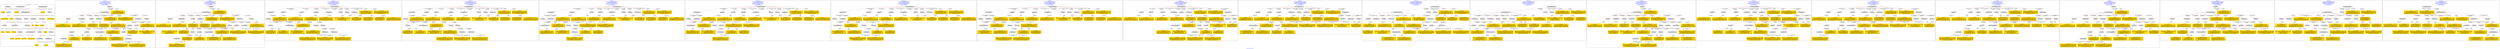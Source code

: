 digraph n0 {
fontcolor="blue"
remincross="true"
label="s04-ima-artworks.xml"
subgraph cluster_0 {
label="1-correct model"
n2[style="filled",color="white",fillcolor="lightgray",label="E12_Production1"];
n3[style="filled",color="white",fillcolor="lightgray",label="E21_Person1"];
n4[style="filled",color="white",fillcolor="lightgray",label="E55_Type1"];
n5[style="filled",color="white",fillcolor="lightgray",label="E52_Time-Span3"];
n6[style="filled",color="white",fillcolor="lightgray",label="E69_Death1"];
n7[style="filled",color="white",fillcolor="lightgray",label="E74_Group1"];
n8[style="filled",color="white",fillcolor="lightgray",label="E82_Actor_Appellation1"];
n9[style="filled",color="white",fillcolor="lightgray",label="E67_Birth1"];
n10[shape="plaintext",style="filled",fillcolor="gold",label="artistURI"];
n11[style="filled",color="white",fillcolor="lightgray",label="E22_Man-Made_Object1"];
n12[style="filled",color="white",fillcolor="lightgray",label="E35_Title1"];
n13[style="filled",color="white",fillcolor="lightgray",label="E8_Acquisition1"];
n14[style="filled",color="white",fillcolor="lightgray",label="E54_Dimension1"];
n15[shape="plaintext",style="filled",fillcolor="gold",label="sourceURL"];
n16[style="filled",color="white",fillcolor="lightgray",label="E33_Linguistic_Object1"];
n17[style="filled",color="white",fillcolor="lightgray",label="E55_Type2"];
n18[shape="plaintext",style="filled",fillcolor="gold",label="provenance"];
n19[style="filled",color="white",fillcolor="lightgray",label="E33_Linguistic_Object2"];
n20[style="filled",color="white",fillcolor="lightgray",label="E55_Type3"];
n21[shape="plaintext",style="filled",fillcolor="gold",label="galleryLabel"];
n22[shape="plaintext",style="filled",fillcolor="gold",label="title"];
n23[style="filled",color="white",fillcolor="lightgray",label="E38_Image1"];
n24[shape="plaintext",style="filled",fillcolor="gold",label="imageURL"];
n25[style="filled",color="white",fillcolor="lightgray",label="E52_Time-Span1"];
n26[shape="plaintext",style="filled",fillcolor="gold",label="birthDate"];
n27[style="filled",color="white",fillcolor="lightgray",label="E52_Time-Span2"];
n28[shape="plaintext",style="filled",fillcolor="gold",label="deathDate"];
n29[shape="plaintext",style="filled",fillcolor="gold",label="creationDate"];
n30[shape="plaintext",style="filled",fillcolor="gold",label="dimensions"];
n31[shape="plaintext",style="filled",fillcolor="gold",label="materialsURI"];
n32[shape="plaintext",style="filled",fillcolor="gold",label="materials"];
n33[shape="plaintext",style="filled",fillcolor="gold",label="provenanceTypeURI"];
n34[shape="plaintext",style="filled",fillcolor="gold",label="galleryLabelTypeURI"];
n35[shape="plaintext",style="filled",fillcolor="gold",label="nationalityURI"];
n36[shape="plaintext",style="filled",fillcolor="gold",label="nationality"];
n37[shape="plaintext",style="filled",fillcolor="gold",label="artistAppellationURI"];
n38[shape="plaintext",style="filled",fillcolor="gold",label="artistFirstLast"];
n39[shape="plaintext",style="filled",fillcolor="gold",label="creditLine"];
}
subgraph cluster_1 {
label="candidate 0\nlink coherence:0.9117647058823529\nnode coherence:0.90625\nconfidence:0.4563293721610499\nmapping score:0.5068247030010518\ncost:132.99866\n-precision:0.74-recall:0.68"
n41[style="filled",color="white",fillcolor="lightgray",label="E12_Production1"];
n42[style="filled",color="white",fillcolor="lightgray",label="E21_Person1"];
n43[style="filled",color="white",fillcolor="lightgray",label="E55_Type1"];
n44[style="filled",color="white",fillcolor="lightgray",label="E67_Birth1"];
n45[style="filled",color="white",fillcolor="lightgray",label="E69_Death1"];
n46[style="filled",color="white",fillcolor="lightgray",label="E74_Group1"];
n47[style="filled",color="white",fillcolor="lightgray",label="E82_Actor_Appellation1"];
n48[style="filled",color="white",fillcolor="lightgray",label="E22_Man-Made_Object1"];
n49[style="filled",color="white",fillcolor="lightgray",label="E30_Right1"];
n50[style="filled",color="white",fillcolor="lightgray",label="E35_Title1"];
n51[style="filled",color="white",fillcolor="lightgray",label="E54_Dimension1"];
n52[style="filled",color="white",fillcolor="lightgray",label="E55_Type2"];
n53[style="filled",color="white",fillcolor="lightgray",label="E8_Acquisition1"];
n54[style="filled",color="white",fillcolor="lightgray",label="E38_Image1"];
n55[style="filled",color="white",fillcolor="lightgray",label="E52_Time-Span1"];
n56[style="filled",color="white",fillcolor="lightgray",label="E52_Time-Span3"];
n57[shape="plaintext",style="filled",fillcolor="gold",label="sourceURL\n[E38_Image,classLink,0.359]\n[E22_Man-Made_Object,classLink,0.32]\n[E78_Collection,classLink,0.235]\n[E21_Person,classLink,0.085]"];
n58[shape="plaintext",style="filled",fillcolor="gold",label="galleryLabel\n[E33_Linguistic_Object,P3_has_note,0.317]\n[E22_Man-Made_Object,P3_has_note,0.301]\n[E73_Information_Object,P3_has_note,0.287]\n[E35_Title,label,0.095]"];
n59[shape="plaintext",style="filled",fillcolor="gold",label="provenanceTypeURI\n[E55_Type,classLink,0.687]\n[E74_Group,classLink,0.147]\n[E57_Material,classLink,0.144]\n[E55_Type,label,0.022]"];
n60[shape="plaintext",style="filled",fillcolor="gold",label="nationalityURI\n[E74_Group,classLink,0.663]\n[E55_Type,classLink,0.184]\n[E57_Material,classLink,0.105]\n[E55_Type,label,0.048]"];
n61[shape="plaintext",style="filled",fillcolor="gold",label="dimensions\n[E54_Dimension,P3_has_note,0.615]\n[E22_Man-Made_Object,classLink,0.151]\n[E34_Inscription,P3_has_note,0.118]\n[E22_Man-Made_Object,P3_has_note,0.116]"];
n62[shape="plaintext",style="filled",fillcolor="gold",label="artistAppellationURI\n[E82_Actor_Appellation,classLink,0.912]\n[E21_Person,classLink,0.052]\n[E39_Actor,classLink,0.03]\n[E22_Man-Made_Object,P3_has_note,0.006]"];
n63[shape="plaintext",style="filled",fillcolor="gold",label="nationality\n[E74_Group,label,0.493]\n[E74_Group,classLink,0.287]\n[E55_Type,label,0.128]\n[E8_Acquisition,P3_has_note,0.093]"];
n64[shape="plaintext",style="filled",fillcolor="gold",label="galleryLabelTypeURI\n[E55_Type,classLink,0.702]\n[E74_Group,classLink,0.14]\n[E57_Material,classLink,0.137]\n[E55_Type,label,0.021]"];
n65[shape="plaintext",style="filled",fillcolor="gold",label="title\n[E35_Title,label,0.37]\n[E22_Man-Made_Object,P3_has_note,0.245]\n[E73_Information_Object,P3_has_note,0.209]\n[E33_Linguistic_Object,P3_has_note,0.176]"];
n66[shape="plaintext",style="filled",fillcolor="gold",label="materials\n[E29_Design_or_Procedure,P3_has_note,0.332]\n[E57_Material,label,0.262]\n[E55_Type,label,0.234]\n[E57_Material,classLink,0.173]"];
n67[shape="plaintext",style="filled",fillcolor="gold",label="materialsURI\n[E57_Material,classLink,0.421]\n[E55_Type,classLink,0.384]\n[E74_Group,classLink,0.167]\n[E55_Type,label,0.028]"];
n68[shape="plaintext",style="filled",fillcolor="gold",label="artistFirstLast\n[E82_Actor_Appellation,label,0.546]\n[E22_Man-Made_Object,classLink,0.241]\n[E8_Acquisition,P3_has_note,0.111]\n[E33_Linguistic_Object,P3_has_note,0.103]"];
n69[shape="plaintext",style="filled",fillcolor="gold",label="creditLine\n[E8_Acquisition,P3_has_note,0.625]\n[E30_Right,P3_has_note,0.183]\n[E33_Linguistic_Object,P3_has_note,0.102]\n[E22_Man-Made_Object,P3_has_note,0.09]"];
n70[shape="plaintext",style="filled",fillcolor="gold",label="provenance\n[E8_Acquisition,P3_has_note,0.299]\n[E33_Linguistic_Object,P3_has_note,0.288]\n[E22_Man-Made_Object,P3_has_note,0.221]\n[E73_Information_Object,P3_has_note,0.192]"];
n71[shape="plaintext",style="filled",fillcolor="gold",label="artistURI\n[E21_Person,classLink,0.433]\n[E82_Actor_Appellation,classLink,0.305]\n[E39_Actor,classLink,0.237]\n[E8_Acquisition,P3_has_note,0.024]"];
n72[shape="plaintext",style="filled",fillcolor="gold",label="creationDate\n[E52_Time-Span,P82_at_some_time_within,0.501]\n[E52_Time-Span,P82b_end_of_the_end,0.185]\n[E33_Linguistic_Object,P3_has_note,0.18]\n[E52_Time-Span,P82a_begin_of_the_begin,0.134]"];
n73[shape="plaintext",style="filled",fillcolor="gold",label="imageURL\n[E38_Image,classLink,0.849]\n[E78_Collection,classLink,0.06]\n[E22_Man-Made_Object,classLink,0.055]\n[E21_Person,classLink,0.035]"];
n74[shape="plaintext",style="filled",fillcolor="gold",label="birthDate\n[E52_Time-Span,P82a_begin_of_the_begin,0.563]\n[E52_Time-Span,P82_at_some_time_within,0.281]\n[E52_Time-Span,P82b_end_of_the_end,0.116]\n[E52_Time-Span,label,0.039]"];
n75[shape="plaintext",style="filled",fillcolor="gold",label="deathDate\n[E52_Time-Span,P82b_end_of_the_end,0.538]\n[E52_Time-Span,P82_at_some_time_within,0.295]\n[E52_Time-Span,P82a_begin_of_the_begin,0.086]\n[E12_Production,P3_has_note,0.08]"];
}
subgraph cluster_2 {
label="candidate 1\nlink coherence:0.9090909090909091\nnode coherence:0.90625\nconfidence:0.4563293721610499\nmapping score:0.5068247030010518\ncost:32.99871\n-precision:0.73-recall:0.65"
n77[style="filled",color="white",fillcolor="lightgray",label="E12_Production1"];
n78[style="filled",color="white",fillcolor="lightgray",label="E21_Person1"];
n79[style="filled",color="white",fillcolor="lightgray",label="E52_Time-Span2"];
n80[style="filled",color="white",fillcolor="lightgray",label="E55_Type1"];
n81[style="filled",color="white",fillcolor="lightgray",label="E67_Birth1"];
n82[style="filled",color="white",fillcolor="lightgray",label="E74_Group1"];
n83[style="filled",color="white",fillcolor="lightgray",label="E82_Actor_Appellation1"];
n84[style="filled",color="white",fillcolor="lightgray",label="E22_Man-Made_Object1"];
n85[style="filled",color="white",fillcolor="lightgray",label="E30_Right1"];
n86[style="filled",color="white",fillcolor="lightgray",label="E35_Title1"];
n87[style="filled",color="white",fillcolor="lightgray",label="E54_Dimension1"];
n88[style="filled",color="white",fillcolor="lightgray",label="E55_Type2"];
n89[style="filled",color="white",fillcolor="lightgray",label="E8_Acquisition1"];
n90[style="filled",color="white",fillcolor="lightgray",label="E38_Image1"];
n91[style="filled",color="white",fillcolor="lightgray",label="E52_Time-Span1"];
n92[shape="plaintext",style="filled",fillcolor="gold",label="sourceURL\n[E38_Image,classLink,0.359]\n[E22_Man-Made_Object,classLink,0.32]\n[E78_Collection,classLink,0.235]\n[E21_Person,classLink,0.085]"];
n93[shape="plaintext",style="filled",fillcolor="gold",label="galleryLabel\n[E33_Linguistic_Object,P3_has_note,0.317]\n[E22_Man-Made_Object,P3_has_note,0.301]\n[E73_Information_Object,P3_has_note,0.287]\n[E35_Title,label,0.095]"];
n94[shape="plaintext",style="filled",fillcolor="gold",label="provenanceTypeURI\n[E55_Type,classLink,0.687]\n[E74_Group,classLink,0.147]\n[E57_Material,classLink,0.144]\n[E55_Type,label,0.022]"];
n95[shape="plaintext",style="filled",fillcolor="gold",label="nationalityURI\n[E74_Group,classLink,0.663]\n[E55_Type,classLink,0.184]\n[E57_Material,classLink,0.105]\n[E55_Type,label,0.048]"];
n96[shape="plaintext",style="filled",fillcolor="gold",label="dimensions\n[E54_Dimension,P3_has_note,0.615]\n[E22_Man-Made_Object,classLink,0.151]\n[E34_Inscription,P3_has_note,0.118]\n[E22_Man-Made_Object,P3_has_note,0.116]"];
n97[shape="plaintext",style="filled",fillcolor="gold",label="artistAppellationURI\n[E82_Actor_Appellation,classLink,0.912]\n[E21_Person,classLink,0.052]\n[E39_Actor,classLink,0.03]\n[E22_Man-Made_Object,P3_has_note,0.006]"];
n98[shape="plaintext",style="filled",fillcolor="gold",label="nationality\n[E74_Group,label,0.493]\n[E74_Group,classLink,0.287]\n[E55_Type,label,0.128]\n[E8_Acquisition,P3_has_note,0.093]"];
n99[shape="plaintext",style="filled",fillcolor="gold",label="deathDate\n[E52_Time-Span,P82b_end_of_the_end,0.538]\n[E52_Time-Span,P82_at_some_time_within,0.295]\n[E52_Time-Span,P82a_begin_of_the_begin,0.086]\n[E12_Production,P3_has_note,0.08]"];
n100[shape="plaintext",style="filled",fillcolor="gold",label="galleryLabelTypeURI\n[E55_Type,classLink,0.702]\n[E74_Group,classLink,0.14]\n[E57_Material,classLink,0.137]\n[E55_Type,label,0.021]"];
n101[shape="plaintext",style="filled",fillcolor="gold",label="title\n[E35_Title,label,0.37]\n[E22_Man-Made_Object,P3_has_note,0.245]\n[E73_Information_Object,P3_has_note,0.209]\n[E33_Linguistic_Object,P3_has_note,0.176]"];
n102[shape="plaintext",style="filled",fillcolor="gold",label="materials\n[E29_Design_or_Procedure,P3_has_note,0.332]\n[E57_Material,label,0.262]\n[E55_Type,label,0.234]\n[E57_Material,classLink,0.173]"];
n103[shape="plaintext",style="filled",fillcolor="gold",label="materialsURI\n[E57_Material,classLink,0.421]\n[E55_Type,classLink,0.384]\n[E74_Group,classLink,0.167]\n[E55_Type,label,0.028]"];
n104[shape="plaintext",style="filled",fillcolor="gold",label="artistFirstLast\n[E82_Actor_Appellation,label,0.546]\n[E22_Man-Made_Object,classLink,0.241]\n[E8_Acquisition,P3_has_note,0.111]\n[E33_Linguistic_Object,P3_has_note,0.103]"];
n105[shape="plaintext",style="filled",fillcolor="gold",label="creditLine\n[E8_Acquisition,P3_has_note,0.625]\n[E30_Right,P3_has_note,0.183]\n[E33_Linguistic_Object,P3_has_note,0.102]\n[E22_Man-Made_Object,P3_has_note,0.09]"];
n106[shape="plaintext",style="filled",fillcolor="gold",label="provenance\n[E8_Acquisition,P3_has_note,0.299]\n[E33_Linguistic_Object,P3_has_note,0.288]\n[E22_Man-Made_Object,P3_has_note,0.221]\n[E73_Information_Object,P3_has_note,0.192]"];
n107[shape="plaintext",style="filled",fillcolor="gold",label="artistURI\n[E21_Person,classLink,0.433]\n[E82_Actor_Appellation,classLink,0.305]\n[E39_Actor,classLink,0.237]\n[E8_Acquisition,P3_has_note,0.024]"];
n108[shape="plaintext",style="filled",fillcolor="gold",label="birthDate\n[E52_Time-Span,P82a_begin_of_the_begin,0.563]\n[E52_Time-Span,P82_at_some_time_within,0.281]\n[E52_Time-Span,P82b_end_of_the_end,0.116]\n[E52_Time-Span,label,0.039]"];
n109[shape="plaintext",style="filled",fillcolor="gold",label="imageURL\n[E38_Image,classLink,0.849]\n[E78_Collection,classLink,0.06]\n[E22_Man-Made_Object,classLink,0.055]\n[E21_Person,classLink,0.035]"];
n110[shape="plaintext",style="filled",fillcolor="gold",label="creationDate\n[E52_Time-Span,P82_at_some_time_within,0.501]\n[E52_Time-Span,P82b_end_of_the_end,0.185]\n[E33_Linguistic_Object,P3_has_note,0.18]\n[E52_Time-Span,P82a_begin_of_the_begin,0.134]"];
}
subgraph cluster_3 {
label="candidate 10\nlink coherence:0.8529411764705882\nnode coherence:0.90625\nconfidence:0.4563293721610499\nmapping score:0.5068247030010518\ncost:132.99883\n-precision:0.68-recall:0.62"
n112[style="filled",color="white",fillcolor="lightgray",label="E12_Production1"];
n113[style="filled",color="white",fillcolor="lightgray",label="E21_Person1"];
n114[style="filled",color="white",fillcolor="lightgray",label="E67_Birth1"];
n115[style="filled",color="white",fillcolor="lightgray",label="E69_Death1"];
n116[style="filled",color="white",fillcolor="lightgray",label="E74_Group1"];
n117[style="filled",color="white",fillcolor="lightgray",label="E82_Actor_Appellation1"];
n118[style="filled",color="white",fillcolor="lightgray",label="E22_Man-Made_Object1"];
n119[style="filled",color="white",fillcolor="lightgray",label="E30_Right1"];
n120[style="filled",color="white",fillcolor="lightgray",label="E35_Title1"];
n121[style="filled",color="white",fillcolor="lightgray",label="E38_Image1"];
n122[style="filled",color="white",fillcolor="lightgray",label="E54_Dimension1"];
n123[style="filled",color="white",fillcolor="lightgray",label="E55_Type1"];
n124[style="filled",color="white",fillcolor="lightgray",label="E55_Type2"];
n125[style="filled",color="white",fillcolor="lightgray",label="E8_Acquisition1"];
n126[style="filled",color="white",fillcolor="lightgray",label="E52_Time-Span1"];
n127[style="filled",color="white",fillcolor="lightgray",label="E52_Time-Span3"];
n128[shape="plaintext",style="filled",fillcolor="gold",label="sourceURL\n[E38_Image,classLink,0.359]\n[E22_Man-Made_Object,classLink,0.32]\n[E78_Collection,classLink,0.235]\n[E21_Person,classLink,0.085]"];
n129[shape="plaintext",style="filled",fillcolor="gold",label="galleryLabel\n[E33_Linguistic_Object,P3_has_note,0.317]\n[E22_Man-Made_Object,P3_has_note,0.301]\n[E73_Information_Object,P3_has_note,0.287]\n[E35_Title,label,0.095]"];
n130[shape="plaintext",style="filled",fillcolor="gold",label="provenanceTypeURI\n[E55_Type,classLink,0.687]\n[E74_Group,classLink,0.147]\n[E57_Material,classLink,0.144]\n[E55_Type,label,0.022]"];
n131[shape="plaintext",style="filled",fillcolor="gold",label="nationalityURI\n[E74_Group,classLink,0.663]\n[E55_Type,classLink,0.184]\n[E57_Material,classLink,0.105]\n[E55_Type,label,0.048]"];
n132[shape="plaintext",style="filled",fillcolor="gold",label="dimensions\n[E54_Dimension,P3_has_note,0.615]\n[E22_Man-Made_Object,classLink,0.151]\n[E34_Inscription,P3_has_note,0.118]\n[E22_Man-Made_Object,P3_has_note,0.116]"];
n133[shape="plaintext",style="filled",fillcolor="gold",label="artistAppellationURI\n[E82_Actor_Appellation,classLink,0.912]\n[E21_Person,classLink,0.052]\n[E39_Actor,classLink,0.03]\n[E22_Man-Made_Object,P3_has_note,0.006]"];
n134[shape="plaintext",style="filled",fillcolor="gold",label="nationality\n[E74_Group,label,0.493]\n[E74_Group,classLink,0.287]\n[E55_Type,label,0.128]\n[E8_Acquisition,P3_has_note,0.093]"];
n135[shape="plaintext",style="filled",fillcolor="gold",label="galleryLabelTypeURI\n[E55_Type,classLink,0.702]\n[E74_Group,classLink,0.14]\n[E57_Material,classLink,0.137]\n[E55_Type,label,0.021]"];
n136[shape="plaintext",style="filled",fillcolor="gold",label="title\n[E35_Title,label,0.37]\n[E22_Man-Made_Object,P3_has_note,0.245]\n[E73_Information_Object,P3_has_note,0.209]\n[E33_Linguistic_Object,P3_has_note,0.176]"];
n137[shape="plaintext",style="filled",fillcolor="gold",label="materials\n[E29_Design_or_Procedure,P3_has_note,0.332]\n[E57_Material,label,0.262]\n[E55_Type,label,0.234]\n[E57_Material,classLink,0.173]"];
n138[shape="plaintext",style="filled",fillcolor="gold",label="materialsURI\n[E57_Material,classLink,0.421]\n[E55_Type,classLink,0.384]\n[E74_Group,classLink,0.167]\n[E55_Type,label,0.028]"];
n139[shape="plaintext",style="filled",fillcolor="gold",label="artistFirstLast\n[E82_Actor_Appellation,label,0.546]\n[E22_Man-Made_Object,classLink,0.241]\n[E8_Acquisition,P3_has_note,0.111]\n[E33_Linguistic_Object,P3_has_note,0.103]"];
n140[shape="plaintext",style="filled",fillcolor="gold",label="creditLine\n[E8_Acquisition,P3_has_note,0.625]\n[E30_Right,P3_has_note,0.183]\n[E33_Linguistic_Object,P3_has_note,0.102]\n[E22_Man-Made_Object,P3_has_note,0.09]"];
n141[shape="plaintext",style="filled",fillcolor="gold",label="provenance\n[E8_Acquisition,P3_has_note,0.299]\n[E33_Linguistic_Object,P3_has_note,0.288]\n[E22_Man-Made_Object,P3_has_note,0.221]\n[E73_Information_Object,P3_has_note,0.192]"];
n142[shape="plaintext",style="filled",fillcolor="gold",label="artistURI\n[E21_Person,classLink,0.433]\n[E82_Actor_Appellation,classLink,0.305]\n[E39_Actor,classLink,0.237]\n[E8_Acquisition,P3_has_note,0.024]"];
n143[shape="plaintext",style="filled",fillcolor="gold",label="creationDate\n[E52_Time-Span,P82_at_some_time_within,0.501]\n[E52_Time-Span,P82b_end_of_the_end,0.185]\n[E33_Linguistic_Object,P3_has_note,0.18]\n[E52_Time-Span,P82a_begin_of_the_begin,0.134]"];
n144[shape="plaintext",style="filled",fillcolor="gold",label="imageURL\n[E38_Image,classLink,0.849]\n[E78_Collection,classLink,0.06]\n[E22_Man-Made_Object,classLink,0.055]\n[E21_Person,classLink,0.035]"];
n145[shape="plaintext",style="filled",fillcolor="gold",label="birthDate\n[E52_Time-Span,P82a_begin_of_the_begin,0.563]\n[E52_Time-Span,P82_at_some_time_within,0.281]\n[E52_Time-Span,P82b_end_of_the_end,0.116]\n[E52_Time-Span,label,0.039]"];
n146[shape="plaintext",style="filled",fillcolor="gold",label="deathDate\n[E52_Time-Span,P82b_end_of_the_end,0.538]\n[E52_Time-Span,P82_at_some_time_within,0.295]\n[E52_Time-Span,P82a_begin_of_the_begin,0.086]\n[E12_Production,P3_has_note,0.08]"];
}
subgraph cluster_4 {
label="candidate 11\nlink coherence:0.8529411764705882\nnode coherence:0.90625\nconfidence:0.4563293721610499\nmapping score:0.5068247030010518\ncost:132.99884\n-precision:0.68-recall:0.62"
n148[style="filled",color="white",fillcolor="lightgray",label="E12_Production1"];
n149[style="filled",color="white",fillcolor="lightgray",label="E21_Person1"];
n150[style="filled",color="white",fillcolor="lightgray",label="E67_Birth1"];
n151[style="filled",color="white",fillcolor="lightgray",label="E69_Death1"];
n152[style="filled",color="white",fillcolor="lightgray",label="E74_Group1"];
n153[style="filled",color="white",fillcolor="lightgray",label="E82_Actor_Appellation1"];
n154[style="filled",color="white",fillcolor="lightgray",label="E22_Man-Made_Object1"];
n155[style="filled",color="white",fillcolor="lightgray",label="E30_Right1"];
n156[style="filled",color="white",fillcolor="lightgray",label="E35_Title1"];
n157[style="filled",color="white",fillcolor="lightgray",label="E38_Image1"];
n158[style="filled",color="white",fillcolor="lightgray",label="E54_Dimension1"];
n159[style="filled",color="white",fillcolor="lightgray",label="E55_Type1"];
n160[style="filled",color="white",fillcolor="lightgray",label="E55_Type2"];
n161[style="filled",color="white",fillcolor="lightgray",label="E8_Acquisition1"];
n162[style="filled",color="white",fillcolor="lightgray",label="E52_Time-Span1"];
n163[style="filled",color="white",fillcolor="lightgray",label="E52_Time-Span3"];
n164[shape="plaintext",style="filled",fillcolor="gold",label="sourceURL\n[E38_Image,classLink,0.359]\n[E22_Man-Made_Object,classLink,0.32]\n[E78_Collection,classLink,0.235]\n[E21_Person,classLink,0.085]"];
n165[shape="plaintext",style="filled",fillcolor="gold",label="galleryLabel\n[E33_Linguistic_Object,P3_has_note,0.317]\n[E22_Man-Made_Object,P3_has_note,0.301]\n[E73_Information_Object,P3_has_note,0.287]\n[E35_Title,label,0.095]"];
n166[shape="plaintext",style="filled",fillcolor="gold",label="provenanceTypeURI\n[E55_Type,classLink,0.687]\n[E74_Group,classLink,0.147]\n[E57_Material,classLink,0.144]\n[E55_Type,label,0.022]"];
n167[shape="plaintext",style="filled",fillcolor="gold",label="nationalityURI\n[E74_Group,classLink,0.663]\n[E55_Type,classLink,0.184]\n[E57_Material,classLink,0.105]\n[E55_Type,label,0.048]"];
n168[shape="plaintext",style="filled",fillcolor="gold",label="dimensions\n[E54_Dimension,P3_has_note,0.615]\n[E22_Man-Made_Object,classLink,0.151]\n[E34_Inscription,P3_has_note,0.118]\n[E22_Man-Made_Object,P3_has_note,0.116]"];
n169[shape="plaintext",style="filled",fillcolor="gold",label="artistAppellationURI\n[E82_Actor_Appellation,classLink,0.912]\n[E21_Person,classLink,0.052]\n[E39_Actor,classLink,0.03]\n[E22_Man-Made_Object,P3_has_note,0.006]"];
n170[shape="plaintext",style="filled",fillcolor="gold",label="nationality\n[E74_Group,label,0.493]\n[E74_Group,classLink,0.287]\n[E55_Type,label,0.128]\n[E8_Acquisition,P3_has_note,0.093]"];
n171[shape="plaintext",style="filled",fillcolor="gold",label="galleryLabelTypeURI\n[E55_Type,classLink,0.702]\n[E74_Group,classLink,0.14]\n[E57_Material,classLink,0.137]\n[E55_Type,label,0.021]"];
n172[shape="plaintext",style="filled",fillcolor="gold",label="title\n[E35_Title,label,0.37]\n[E22_Man-Made_Object,P3_has_note,0.245]\n[E73_Information_Object,P3_has_note,0.209]\n[E33_Linguistic_Object,P3_has_note,0.176]"];
n173[shape="plaintext",style="filled",fillcolor="gold",label="materials\n[E29_Design_or_Procedure,P3_has_note,0.332]\n[E57_Material,label,0.262]\n[E55_Type,label,0.234]\n[E57_Material,classLink,0.173]"];
n174[shape="plaintext",style="filled",fillcolor="gold",label="materialsURI\n[E57_Material,classLink,0.421]\n[E55_Type,classLink,0.384]\n[E74_Group,classLink,0.167]\n[E55_Type,label,0.028]"];
n175[shape="plaintext",style="filled",fillcolor="gold",label="artistFirstLast\n[E82_Actor_Appellation,label,0.546]\n[E22_Man-Made_Object,classLink,0.241]\n[E8_Acquisition,P3_has_note,0.111]\n[E33_Linguistic_Object,P3_has_note,0.103]"];
n176[shape="plaintext",style="filled",fillcolor="gold",label="creditLine\n[E8_Acquisition,P3_has_note,0.625]\n[E30_Right,P3_has_note,0.183]\n[E33_Linguistic_Object,P3_has_note,0.102]\n[E22_Man-Made_Object,P3_has_note,0.09]"];
n177[shape="plaintext",style="filled",fillcolor="gold",label="provenance\n[E8_Acquisition,P3_has_note,0.299]\n[E33_Linguistic_Object,P3_has_note,0.288]\n[E22_Man-Made_Object,P3_has_note,0.221]\n[E73_Information_Object,P3_has_note,0.192]"];
n178[shape="plaintext",style="filled",fillcolor="gold",label="artistURI\n[E21_Person,classLink,0.433]\n[E82_Actor_Appellation,classLink,0.305]\n[E39_Actor,classLink,0.237]\n[E8_Acquisition,P3_has_note,0.024]"];
n179[shape="plaintext",style="filled",fillcolor="gold",label="creationDate\n[E52_Time-Span,P82_at_some_time_within,0.501]\n[E52_Time-Span,P82b_end_of_the_end,0.185]\n[E33_Linguistic_Object,P3_has_note,0.18]\n[E52_Time-Span,P82a_begin_of_the_begin,0.134]"];
n180[shape="plaintext",style="filled",fillcolor="gold",label="imageURL\n[E38_Image,classLink,0.849]\n[E78_Collection,classLink,0.06]\n[E22_Man-Made_Object,classLink,0.055]\n[E21_Person,classLink,0.035]"];
n181[shape="plaintext",style="filled",fillcolor="gold",label="birthDate\n[E52_Time-Span,P82a_begin_of_the_begin,0.563]\n[E52_Time-Span,P82_at_some_time_within,0.281]\n[E52_Time-Span,P82b_end_of_the_end,0.116]\n[E52_Time-Span,label,0.039]"];
n182[shape="plaintext",style="filled",fillcolor="gold",label="deathDate\n[E52_Time-Span,P82b_end_of_the_end,0.538]\n[E52_Time-Span,P82_at_some_time_within,0.295]\n[E52_Time-Span,P82a_begin_of_the_begin,0.086]\n[E12_Production,P3_has_note,0.08]"];
}
subgraph cluster_5 {
label="candidate 12\nlink coherence:0.8484848484848485\nnode coherence:0.90625\nconfidence:0.4563293721610499\nmapping score:0.5068247030010518\ncost:32.99888\n-precision:0.67-recall:0.59"
n184[style="filled",color="white",fillcolor="lightgray",label="E12_Production1"];
n185[style="filled",color="white",fillcolor="lightgray",label="E21_Person1"];
n186[style="filled",color="white",fillcolor="lightgray",label="E52_Time-Span2"];
n187[style="filled",color="white",fillcolor="lightgray",label="E67_Birth1"];
n188[style="filled",color="white",fillcolor="lightgray",label="E74_Group1"];
n189[style="filled",color="white",fillcolor="lightgray",label="E82_Actor_Appellation1"];
n190[style="filled",color="white",fillcolor="lightgray",label="E22_Man-Made_Object1"];
n191[style="filled",color="white",fillcolor="lightgray",label="E30_Right1"];
n192[style="filled",color="white",fillcolor="lightgray",label="E35_Title1"];
n193[style="filled",color="white",fillcolor="lightgray",label="E38_Image1"];
n194[style="filled",color="white",fillcolor="lightgray",label="E54_Dimension1"];
n195[style="filled",color="white",fillcolor="lightgray",label="E55_Type1"];
n196[style="filled",color="white",fillcolor="lightgray",label="E55_Type2"];
n197[style="filled",color="white",fillcolor="lightgray",label="E8_Acquisition1"];
n198[style="filled",color="white",fillcolor="lightgray",label="E52_Time-Span1"];
n199[shape="plaintext",style="filled",fillcolor="gold",label="sourceURL\n[E38_Image,classLink,0.359]\n[E22_Man-Made_Object,classLink,0.32]\n[E78_Collection,classLink,0.235]\n[E21_Person,classLink,0.085]"];
n200[shape="plaintext",style="filled",fillcolor="gold",label="galleryLabel\n[E33_Linguistic_Object,P3_has_note,0.317]\n[E22_Man-Made_Object,P3_has_note,0.301]\n[E73_Information_Object,P3_has_note,0.287]\n[E35_Title,label,0.095]"];
n201[shape="plaintext",style="filled",fillcolor="gold",label="provenanceTypeURI\n[E55_Type,classLink,0.687]\n[E74_Group,classLink,0.147]\n[E57_Material,classLink,0.144]\n[E55_Type,label,0.022]"];
n202[shape="plaintext",style="filled",fillcolor="gold",label="nationalityURI\n[E74_Group,classLink,0.663]\n[E55_Type,classLink,0.184]\n[E57_Material,classLink,0.105]\n[E55_Type,label,0.048]"];
n203[shape="plaintext",style="filled",fillcolor="gold",label="dimensions\n[E54_Dimension,P3_has_note,0.615]\n[E22_Man-Made_Object,classLink,0.151]\n[E34_Inscription,P3_has_note,0.118]\n[E22_Man-Made_Object,P3_has_note,0.116]"];
n204[shape="plaintext",style="filled",fillcolor="gold",label="artistAppellationURI\n[E82_Actor_Appellation,classLink,0.912]\n[E21_Person,classLink,0.052]\n[E39_Actor,classLink,0.03]\n[E22_Man-Made_Object,P3_has_note,0.006]"];
n205[shape="plaintext",style="filled",fillcolor="gold",label="nationality\n[E74_Group,label,0.493]\n[E74_Group,classLink,0.287]\n[E55_Type,label,0.128]\n[E8_Acquisition,P3_has_note,0.093]"];
n206[shape="plaintext",style="filled",fillcolor="gold",label="deathDate\n[E52_Time-Span,P82b_end_of_the_end,0.538]\n[E52_Time-Span,P82_at_some_time_within,0.295]\n[E52_Time-Span,P82a_begin_of_the_begin,0.086]\n[E12_Production,P3_has_note,0.08]"];
n207[shape="plaintext",style="filled",fillcolor="gold",label="galleryLabelTypeURI\n[E55_Type,classLink,0.702]\n[E74_Group,classLink,0.14]\n[E57_Material,classLink,0.137]\n[E55_Type,label,0.021]"];
n208[shape="plaintext",style="filled",fillcolor="gold",label="title\n[E35_Title,label,0.37]\n[E22_Man-Made_Object,P3_has_note,0.245]\n[E73_Information_Object,P3_has_note,0.209]\n[E33_Linguistic_Object,P3_has_note,0.176]"];
n209[shape="plaintext",style="filled",fillcolor="gold",label="materials\n[E29_Design_or_Procedure,P3_has_note,0.332]\n[E57_Material,label,0.262]\n[E55_Type,label,0.234]\n[E57_Material,classLink,0.173]"];
n210[shape="plaintext",style="filled",fillcolor="gold",label="materialsURI\n[E57_Material,classLink,0.421]\n[E55_Type,classLink,0.384]\n[E74_Group,classLink,0.167]\n[E55_Type,label,0.028]"];
n211[shape="plaintext",style="filled",fillcolor="gold",label="artistFirstLast\n[E82_Actor_Appellation,label,0.546]\n[E22_Man-Made_Object,classLink,0.241]\n[E8_Acquisition,P3_has_note,0.111]\n[E33_Linguistic_Object,P3_has_note,0.103]"];
n212[shape="plaintext",style="filled",fillcolor="gold",label="creditLine\n[E8_Acquisition,P3_has_note,0.625]\n[E30_Right,P3_has_note,0.183]\n[E33_Linguistic_Object,P3_has_note,0.102]\n[E22_Man-Made_Object,P3_has_note,0.09]"];
n213[shape="plaintext",style="filled",fillcolor="gold",label="provenance\n[E8_Acquisition,P3_has_note,0.299]\n[E33_Linguistic_Object,P3_has_note,0.288]\n[E22_Man-Made_Object,P3_has_note,0.221]\n[E73_Information_Object,P3_has_note,0.192]"];
n214[shape="plaintext",style="filled",fillcolor="gold",label="artistURI\n[E21_Person,classLink,0.433]\n[E82_Actor_Appellation,classLink,0.305]\n[E39_Actor,classLink,0.237]\n[E8_Acquisition,P3_has_note,0.024]"];
n215[shape="plaintext",style="filled",fillcolor="gold",label="birthDate\n[E52_Time-Span,P82a_begin_of_the_begin,0.563]\n[E52_Time-Span,P82_at_some_time_within,0.281]\n[E52_Time-Span,P82b_end_of_the_end,0.116]\n[E52_Time-Span,label,0.039]"];
n216[shape="plaintext",style="filled",fillcolor="gold",label="imageURL\n[E38_Image,classLink,0.849]\n[E78_Collection,classLink,0.06]\n[E22_Man-Made_Object,classLink,0.055]\n[E21_Person,classLink,0.035]"];
n217[shape="plaintext",style="filled",fillcolor="gold",label="creationDate\n[E52_Time-Span,P82_at_some_time_within,0.501]\n[E52_Time-Span,P82b_end_of_the_end,0.185]\n[E33_Linguistic_Object,P3_has_note,0.18]\n[E52_Time-Span,P82a_begin_of_the_begin,0.134]"];
}
subgraph cluster_6 {
label="candidate 13\nlink coherence:0.8484848484848485\nnode coherence:0.90625\nconfidence:0.4563293721610499\nmapping score:0.5068247030010518\ncost:32.99889\n-precision:0.67-recall:0.59"
n219[style="filled",color="white",fillcolor="lightgray",label="E12_Production1"];
n220[style="filled",color="white",fillcolor="lightgray",label="E21_Person1"];
n221[style="filled",color="white",fillcolor="lightgray",label="E52_Time-Span2"];
n222[style="filled",color="white",fillcolor="lightgray",label="E67_Birth1"];
n223[style="filled",color="white",fillcolor="lightgray",label="E74_Group1"];
n224[style="filled",color="white",fillcolor="lightgray",label="E82_Actor_Appellation1"];
n225[style="filled",color="white",fillcolor="lightgray",label="E22_Man-Made_Object1"];
n226[style="filled",color="white",fillcolor="lightgray",label="E30_Right1"];
n227[style="filled",color="white",fillcolor="lightgray",label="E35_Title1"];
n228[style="filled",color="white",fillcolor="lightgray",label="E38_Image1"];
n229[style="filled",color="white",fillcolor="lightgray",label="E54_Dimension1"];
n230[style="filled",color="white",fillcolor="lightgray",label="E55_Type1"];
n231[style="filled",color="white",fillcolor="lightgray",label="E55_Type2"];
n232[style="filled",color="white",fillcolor="lightgray",label="E8_Acquisition1"];
n233[style="filled",color="white",fillcolor="lightgray",label="E52_Time-Span1"];
n234[shape="plaintext",style="filled",fillcolor="gold",label="sourceURL\n[E38_Image,classLink,0.359]\n[E22_Man-Made_Object,classLink,0.32]\n[E78_Collection,classLink,0.235]\n[E21_Person,classLink,0.085]"];
n235[shape="plaintext",style="filled",fillcolor="gold",label="galleryLabel\n[E33_Linguistic_Object,P3_has_note,0.317]\n[E22_Man-Made_Object,P3_has_note,0.301]\n[E73_Information_Object,P3_has_note,0.287]\n[E35_Title,label,0.095]"];
n236[shape="plaintext",style="filled",fillcolor="gold",label="provenanceTypeURI\n[E55_Type,classLink,0.687]\n[E74_Group,classLink,0.147]\n[E57_Material,classLink,0.144]\n[E55_Type,label,0.022]"];
n237[shape="plaintext",style="filled",fillcolor="gold",label="nationalityURI\n[E74_Group,classLink,0.663]\n[E55_Type,classLink,0.184]\n[E57_Material,classLink,0.105]\n[E55_Type,label,0.048]"];
n238[shape="plaintext",style="filled",fillcolor="gold",label="dimensions\n[E54_Dimension,P3_has_note,0.615]\n[E22_Man-Made_Object,classLink,0.151]\n[E34_Inscription,P3_has_note,0.118]\n[E22_Man-Made_Object,P3_has_note,0.116]"];
n239[shape="plaintext",style="filled",fillcolor="gold",label="artistAppellationURI\n[E82_Actor_Appellation,classLink,0.912]\n[E21_Person,classLink,0.052]\n[E39_Actor,classLink,0.03]\n[E22_Man-Made_Object,P3_has_note,0.006]"];
n240[shape="plaintext",style="filled",fillcolor="gold",label="nationality\n[E74_Group,label,0.493]\n[E74_Group,classLink,0.287]\n[E55_Type,label,0.128]\n[E8_Acquisition,P3_has_note,0.093]"];
n241[shape="plaintext",style="filled",fillcolor="gold",label="deathDate\n[E52_Time-Span,P82b_end_of_the_end,0.538]\n[E52_Time-Span,P82_at_some_time_within,0.295]\n[E52_Time-Span,P82a_begin_of_the_begin,0.086]\n[E12_Production,P3_has_note,0.08]"];
n242[shape="plaintext",style="filled",fillcolor="gold",label="galleryLabelTypeURI\n[E55_Type,classLink,0.702]\n[E74_Group,classLink,0.14]\n[E57_Material,classLink,0.137]\n[E55_Type,label,0.021]"];
n243[shape="plaintext",style="filled",fillcolor="gold",label="title\n[E35_Title,label,0.37]\n[E22_Man-Made_Object,P3_has_note,0.245]\n[E73_Information_Object,P3_has_note,0.209]\n[E33_Linguistic_Object,P3_has_note,0.176]"];
n244[shape="plaintext",style="filled",fillcolor="gold",label="materials\n[E29_Design_or_Procedure,P3_has_note,0.332]\n[E57_Material,label,0.262]\n[E55_Type,label,0.234]\n[E57_Material,classLink,0.173]"];
n245[shape="plaintext",style="filled",fillcolor="gold",label="materialsURI\n[E57_Material,classLink,0.421]\n[E55_Type,classLink,0.384]\n[E74_Group,classLink,0.167]\n[E55_Type,label,0.028]"];
n246[shape="plaintext",style="filled",fillcolor="gold",label="artistFirstLast\n[E82_Actor_Appellation,label,0.546]\n[E22_Man-Made_Object,classLink,0.241]\n[E8_Acquisition,P3_has_note,0.111]\n[E33_Linguistic_Object,P3_has_note,0.103]"];
n247[shape="plaintext",style="filled",fillcolor="gold",label="creditLine\n[E8_Acquisition,P3_has_note,0.625]\n[E30_Right,P3_has_note,0.183]\n[E33_Linguistic_Object,P3_has_note,0.102]\n[E22_Man-Made_Object,P3_has_note,0.09]"];
n248[shape="plaintext",style="filled",fillcolor="gold",label="provenance\n[E8_Acquisition,P3_has_note,0.299]\n[E33_Linguistic_Object,P3_has_note,0.288]\n[E22_Man-Made_Object,P3_has_note,0.221]\n[E73_Information_Object,P3_has_note,0.192]"];
n249[shape="plaintext",style="filled",fillcolor="gold",label="artistURI\n[E21_Person,classLink,0.433]\n[E82_Actor_Appellation,classLink,0.305]\n[E39_Actor,classLink,0.237]\n[E8_Acquisition,P3_has_note,0.024]"];
n250[shape="plaintext",style="filled",fillcolor="gold",label="birthDate\n[E52_Time-Span,P82a_begin_of_the_begin,0.563]\n[E52_Time-Span,P82_at_some_time_within,0.281]\n[E52_Time-Span,P82b_end_of_the_end,0.116]\n[E52_Time-Span,label,0.039]"];
n251[shape="plaintext",style="filled",fillcolor="gold",label="imageURL\n[E38_Image,classLink,0.849]\n[E78_Collection,classLink,0.06]\n[E22_Man-Made_Object,classLink,0.055]\n[E21_Person,classLink,0.035]"];
n252[shape="plaintext",style="filled",fillcolor="gold",label="creationDate\n[E52_Time-Span,P82_at_some_time_within,0.501]\n[E52_Time-Span,P82b_end_of_the_end,0.185]\n[E33_Linguistic_Object,P3_has_note,0.18]\n[E52_Time-Span,P82a_begin_of_the_begin,0.134]"];
}
subgraph cluster_7 {
label="candidate 14\nlink coherence:0.8484848484848485\nnode coherence:0.90625\nconfidence:0.4563293721610499\nmapping score:0.5068247030010518\ncost:131.99888\n-precision:0.7-recall:0.62"
n254[style="filled",color="white",fillcolor="lightgray",label="E12_Production1"];
n255[style="filled",color="white",fillcolor="lightgray",label="E21_Person1"];
n256[style="filled",color="white",fillcolor="lightgray",label="E52_Time-Span2"];
n257[style="filled",color="white",fillcolor="lightgray",label="E67_Birth1"];
n258[style="filled",color="white",fillcolor="lightgray",label="E74_Group1"];
n259[style="filled",color="white",fillcolor="lightgray",label="E82_Actor_Appellation1"];
n260[style="filled",color="white",fillcolor="lightgray",label="E22_Man-Made_Object1"];
n261[style="filled",color="white",fillcolor="lightgray",label="E30_Right1"];
n262[style="filled",color="white",fillcolor="lightgray",label="E35_Title1"];
n263[style="filled",color="white",fillcolor="lightgray",label="E38_Image1"];
n264[style="filled",color="white",fillcolor="lightgray",label="E54_Dimension1"];
n265[style="filled",color="white",fillcolor="lightgray",label="E55_Type1"];
n266[style="filled",color="white",fillcolor="lightgray",label="E55_Type2"];
n267[style="filled",color="white",fillcolor="lightgray",label="E8_Acquisition1"];
n268[style="filled",color="white",fillcolor="lightgray",label="E52_Time-Span1"];
n269[shape="plaintext",style="filled",fillcolor="gold",label="sourceURL\n[E38_Image,classLink,0.359]\n[E22_Man-Made_Object,classLink,0.32]\n[E78_Collection,classLink,0.235]\n[E21_Person,classLink,0.085]"];
n270[shape="plaintext",style="filled",fillcolor="gold",label="galleryLabel\n[E33_Linguistic_Object,P3_has_note,0.317]\n[E22_Man-Made_Object,P3_has_note,0.301]\n[E73_Information_Object,P3_has_note,0.287]\n[E35_Title,label,0.095]"];
n271[shape="plaintext",style="filled",fillcolor="gold",label="provenanceTypeURI\n[E55_Type,classLink,0.687]\n[E74_Group,classLink,0.147]\n[E57_Material,classLink,0.144]\n[E55_Type,label,0.022]"];
n272[shape="plaintext",style="filled",fillcolor="gold",label="nationalityURI\n[E74_Group,classLink,0.663]\n[E55_Type,classLink,0.184]\n[E57_Material,classLink,0.105]\n[E55_Type,label,0.048]"];
n273[shape="plaintext",style="filled",fillcolor="gold",label="dimensions\n[E54_Dimension,P3_has_note,0.615]\n[E22_Man-Made_Object,classLink,0.151]\n[E34_Inscription,P3_has_note,0.118]\n[E22_Man-Made_Object,P3_has_note,0.116]"];
n274[shape="plaintext",style="filled",fillcolor="gold",label="artistAppellationURI\n[E82_Actor_Appellation,classLink,0.912]\n[E21_Person,classLink,0.052]\n[E39_Actor,classLink,0.03]\n[E22_Man-Made_Object,P3_has_note,0.006]"];
n275[shape="plaintext",style="filled",fillcolor="gold",label="nationality\n[E74_Group,label,0.493]\n[E74_Group,classLink,0.287]\n[E55_Type,label,0.128]\n[E8_Acquisition,P3_has_note,0.093]"];
n276[shape="plaintext",style="filled",fillcolor="gold",label="creationDate\n[E52_Time-Span,P82_at_some_time_within,0.501]\n[E52_Time-Span,P82b_end_of_the_end,0.185]\n[E33_Linguistic_Object,P3_has_note,0.18]\n[E52_Time-Span,P82a_begin_of_the_begin,0.134]"];
n277[shape="plaintext",style="filled",fillcolor="gold",label="galleryLabelTypeURI\n[E55_Type,classLink,0.702]\n[E74_Group,classLink,0.14]\n[E57_Material,classLink,0.137]\n[E55_Type,label,0.021]"];
n278[shape="plaintext",style="filled",fillcolor="gold",label="title\n[E35_Title,label,0.37]\n[E22_Man-Made_Object,P3_has_note,0.245]\n[E73_Information_Object,P3_has_note,0.209]\n[E33_Linguistic_Object,P3_has_note,0.176]"];
n279[shape="plaintext",style="filled",fillcolor="gold",label="materials\n[E29_Design_or_Procedure,P3_has_note,0.332]\n[E57_Material,label,0.262]\n[E55_Type,label,0.234]\n[E57_Material,classLink,0.173]"];
n280[shape="plaintext",style="filled",fillcolor="gold",label="materialsURI\n[E57_Material,classLink,0.421]\n[E55_Type,classLink,0.384]\n[E74_Group,classLink,0.167]\n[E55_Type,label,0.028]"];
n281[shape="plaintext",style="filled",fillcolor="gold",label="artistFirstLast\n[E82_Actor_Appellation,label,0.546]\n[E22_Man-Made_Object,classLink,0.241]\n[E8_Acquisition,P3_has_note,0.111]\n[E33_Linguistic_Object,P3_has_note,0.103]"];
n282[shape="plaintext",style="filled",fillcolor="gold",label="creditLine\n[E8_Acquisition,P3_has_note,0.625]\n[E30_Right,P3_has_note,0.183]\n[E33_Linguistic_Object,P3_has_note,0.102]\n[E22_Man-Made_Object,P3_has_note,0.09]"];
n283[shape="plaintext",style="filled",fillcolor="gold",label="provenance\n[E8_Acquisition,P3_has_note,0.299]\n[E33_Linguistic_Object,P3_has_note,0.288]\n[E22_Man-Made_Object,P3_has_note,0.221]\n[E73_Information_Object,P3_has_note,0.192]"];
n284[shape="plaintext",style="filled",fillcolor="gold",label="artistURI\n[E21_Person,classLink,0.433]\n[E82_Actor_Appellation,classLink,0.305]\n[E39_Actor,classLink,0.237]\n[E8_Acquisition,P3_has_note,0.024]"];
n285[shape="plaintext",style="filled",fillcolor="gold",label="imageURL\n[E38_Image,classLink,0.849]\n[E78_Collection,classLink,0.06]\n[E22_Man-Made_Object,classLink,0.055]\n[E21_Person,classLink,0.035]"];
n286[shape="plaintext",style="filled",fillcolor="gold",label="birthDate\n[E52_Time-Span,P82a_begin_of_the_begin,0.563]\n[E52_Time-Span,P82_at_some_time_within,0.281]\n[E52_Time-Span,P82b_end_of_the_end,0.116]\n[E52_Time-Span,label,0.039]"];
n287[shape="plaintext",style="filled",fillcolor="gold",label="deathDate\n[E52_Time-Span,P82b_end_of_the_end,0.538]\n[E52_Time-Span,P82_at_some_time_within,0.295]\n[E52_Time-Span,P82a_begin_of_the_begin,0.086]\n[E12_Production,P3_has_note,0.08]"];
}
subgraph cluster_8 {
label="candidate 15\nlink coherence:0.8484848484848485\nnode coherence:0.90625\nconfidence:0.4563293721610499\nmapping score:0.5068247030010518\ncost:131.99889\n-precision:0.7-recall:0.62"
n289[style="filled",color="white",fillcolor="lightgray",label="E12_Production1"];
n290[style="filled",color="white",fillcolor="lightgray",label="E21_Person1"];
n291[style="filled",color="white",fillcolor="lightgray",label="E52_Time-Span2"];
n292[style="filled",color="white",fillcolor="lightgray",label="E67_Birth1"];
n293[style="filled",color="white",fillcolor="lightgray",label="E74_Group1"];
n294[style="filled",color="white",fillcolor="lightgray",label="E82_Actor_Appellation1"];
n295[style="filled",color="white",fillcolor="lightgray",label="E22_Man-Made_Object1"];
n296[style="filled",color="white",fillcolor="lightgray",label="E30_Right1"];
n297[style="filled",color="white",fillcolor="lightgray",label="E35_Title1"];
n298[style="filled",color="white",fillcolor="lightgray",label="E38_Image1"];
n299[style="filled",color="white",fillcolor="lightgray",label="E54_Dimension1"];
n300[style="filled",color="white",fillcolor="lightgray",label="E55_Type1"];
n301[style="filled",color="white",fillcolor="lightgray",label="E55_Type2"];
n302[style="filled",color="white",fillcolor="lightgray",label="E8_Acquisition1"];
n303[style="filled",color="white",fillcolor="lightgray",label="E52_Time-Span1"];
n304[shape="plaintext",style="filled",fillcolor="gold",label="sourceURL\n[E38_Image,classLink,0.359]\n[E22_Man-Made_Object,classLink,0.32]\n[E78_Collection,classLink,0.235]\n[E21_Person,classLink,0.085]"];
n305[shape="plaintext",style="filled",fillcolor="gold",label="galleryLabel\n[E33_Linguistic_Object,P3_has_note,0.317]\n[E22_Man-Made_Object,P3_has_note,0.301]\n[E73_Information_Object,P3_has_note,0.287]\n[E35_Title,label,0.095]"];
n306[shape="plaintext",style="filled",fillcolor="gold",label="provenanceTypeURI\n[E55_Type,classLink,0.687]\n[E74_Group,classLink,0.147]\n[E57_Material,classLink,0.144]\n[E55_Type,label,0.022]"];
n307[shape="plaintext",style="filled",fillcolor="gold",label="nationalityURI\n[E74_Group,classLink,0.663]\n[E55_Type,classLink,0.184]\n[E57_Material,classLink,0.105]\n[E55_Type,label,0.048]"];
n308[shape="plaintext",style="filled",fillcolor="gold",label="dimensions\n[E54_Dimension,P3_has_note,0.615]\n[E22_Man-Made_Object,classLink,0.151]\n[E34_Inscription,P3_has_note,0.118]\n[E22_Man-Made_Object,P3_has_note,0.116]"];
n309[shape="plaintext",style="filled",fillcolor="gold",label="artistAppellationURI\n[E82_Actor_Appellation,classLink,0.912]\n[E21_Person,classLink,0.052]\n[E39_Actor,classLink,0.03]\n[E22_Man-Made_Object,P3_has_note,0.006]"];
n310[shape="plaintext",style="filled",fillcolor="gold",label="nationality\n[E74_Group,label,0.493]\n[E74_Group,classLink,0.287]\n[E55_Type,label,0.128]\n[E8_Acquisition,P3_has_note,0.093]"];
n311[shape="plaintext",style="filled",fillcolor="gold",label="creationDate\n[E52_Time-Span,P82_at_some_time_within,0.501]\n[E52_Time-Span,P82b_end_of_the_end,0.185]\n[E33_Linguistic_Object,P3_has_note,0.18]\n[E52_Time-Span,P82a_begin_of_the_begin,0.134]"];
n312[shape="plaintext",style="filled",fillcolor="gold",label="galleryLabelTypeURI\n[E55_Type,classLink,0.702]\n[E74_Group,classLink,0.14]\n[E57_Material,classLink,0.137]\n[E55_Type,label,0.021]"];
n313[shape="plaintext",style="filled",fillcolor="gold",label="title\n[E35_Title,label,0.37]\n[E22_Man-Made_Object,P3_has_note,0.245]\n[E73_Information_Object,P3_has_note,0.209]\n[E33_Linguistic_Object,P3_has_note,0.176]"];
n314[shape="plaintext",style="filled",fillcolor="gold",label="materials\n[E29_Design_or_Procedure,P3_has_note,0.332]\n[E57_Material,label,0.262]\n[E55_Type,label,0.234]\n[E57_Material,classLink,0.173]"];
n315[shape="plaintext",style="filled",fillcolor="gold",label="materialsURI\n[E57_Material,classLink,0.421]\n[E55_Type,classLink,0.384]\n[E74_Group,classLink,0.167]\n[E55_Type,label,0.028]"];
n316[shape="plaintext",style="filled",fillcolor="gold",label="artistFirstLast\n[E82_Actor_Appellation,label,0.546]\n[E22_Man-Made_Object,classLink,0.241]\n[E8_Acquisition,P3_has_note,0.111]\n[E33_Linguistic_Object,P3_has_note,0.103]"];
n317[shape="plaintext",style="filled",fillcolor="gold",label="creditLine\n[E8_Acquisition,P3_has_note,0.625]\n[E30_Right,P3_has_note,0.183]\n[E33_Linguistic_Object,P3_has_note,0.102]\n[E22_Man-Made_Object,P3_has_note,0.09]"];
n318[shape="plaintext",style="filled",fillcolor="gold",label="provenance\n[E8_Acquisition,P3_has_note,0.299]\n[E33_Linguistic_Object,P3_has_note,0.288]\n[E22_Man-Made_Object,P3_has_note,0.221]\n[E73_Information_Object,P3_has_note,0.192]"];
n319[shape="plaintext",style="filled",fillcolor="gold",label="artistURI\n[E21_Person,classLink,0.433]\n[E82_Actor_Appellation,classLink,0.305]\n[E39_Actor,classLink,0.237]\n[E8_Acquisition,P3_has_note,0.024]"];
n320[shape="plaintext",style="filled",fillcolor="gold",label="imageURL\n[E38_Image,classLink,0.849]\n[E78_Collection,classLink,0.06]\n[E22_Man-Made_Object,classLink,0.055]\n[E21_Person,classLink,0.035]"];
n321[shape="plaintext",style="filled",fillcolor="gold",label="birthDate\n[E52_Time-Span,P82a_begin_of_the_begin,0.563]\n[E52_Time-Span,P82_at_some_time_within,0.281]\n[E52_Time-Span,P82b_end_of_the_end,0.116]\n[E52_Time-Span,label,0.039]"];
n322[shape="plaintext",style="filled",fillcolor="gold",label="deathDate\n[E52_Time-Span,P82b_end_of_the_end,0.538]\n[E52_Time-Span,P82_at_some_time_within,0.295]\n[E52_Time-Span,P82a_begin_of_the_begin,0.086]\n[E12_Production,P3_has_note,0.08]"];
}
subgraph cluster_9 {
label="candidate 16\nlink coherence:0.84375\nnode coherence:0.8709677419354839\nconfidence:0.46909990162835674\nmapping score:0.50809272329321\ncost:229.9989\n-precision:0.69-recall:0.59"
n324[style="filled",color="white",fillcolor="lightgray",label="E12_Production1"];
n325[style="filled",color="white",fillcolor="lightgray",label="E21_Person1"];
n326[style="filled",color="white",fillcolor="lightgray",label="E55_Type1"];
n327[style="filled",color="white",fillcolor="lightgray",label="E67_Birth1"];
n328[style="filled",color="white",fillcolor="lightgray",label="E74_Group1"];
n329[style="filled",color="white",fillcolor="lightgray",label="E82_Actor_Appellation1"];
n330[style="filled",color="white",fillcolor="lightgray",label="E22_Man-Made_Object1"];
n331[style="filled",color="white",fillcolor="lightgray",label="E30_Right1"];
n332[style="filled",color="white",fillcolor="lightgray",label="E35_Title1"];
n333[style="filled",color="white",fillcolor="lightgray",label="E38_Image1"];
n334[style="filled",color="white",fillcolor="lightgray",label="E54_Dimension1"];
n335[style="filled",color="white",fillcolor="lightgray",label="E55_Type2"];
n336[style="filled",color="white",fillcolor="lightgray",label="E8_Acquisition1"];
n337[style="filled",color="white",fillcolor="lightgray",label="E52_Time-Span1"];
n338[shape="plaintext",style="filled",fillcolor="gold",label="deathDate\n[E52_Time-Span,P82b_end_of_the_end,0.538]\n[E52_Time-Span,P82_at_some_time_within,0.295]\n[E52_Time-Span,P82a_begin_of_the_begin,0.086]\n[E12_Production,P3_has_note,0.08]"];
n339[shape="plaintext",style="filled",fillcolor="gold",label="sourceURL\n[E38_Image,classLink,0.359]\n[E22_Man-Made_Object,classLink,0.32]\n[E78_Collection,classLink,0.235]\n[E21_Person,classLink,0.085]"];
n340[shape="plaintext",style="filled",fillcolor="gold",label="galleryLabel\n[E33_Linguistic_Object,P3_has_note,0.317]\n[E22_Man-Made_Object,P3_has_note,0.301]\n[E73_Information_Object,P3_has_note,0.287]\n[E35_Title,label,0.095]"];
n341[shape="plaintext",style="filled",fillcolor="gold",label="provenanceTypeURI\n[E55_Type,classLink,0.687]\n[E74_Group,classLink,0.147]\n[E57_Material,classLink,0.144]\n[E55_Type,label,0.022]"];
n342[shape="plaintext",style="filled",fillcolor="gold",label="nationalityURI\n[E74_Group,classLink,0.663]\n[E55_Type,classLink,0.184]\n[E57_Material,classLink,0.105]\n[E55_Type,label,0.048]"];
n343[shape="plaintext",style="filled",fillcolor="gold",label="dimensions\n[E54_Dimension,P3_has_note,0.615]\n[E22_Man-Made_Object,classLink,0.151]\n[E34_Inscription,P3_has_note,0.118]\n[E22_Man-Made_Object,P3_has_note,0.116]"];
n344[shape="plaintext",style="filled",fillcolor="gold",label="artistAppellationURI\n[E82_Actor_Appellation,classLink,0.912]\n[E21_Person,classLink,0.052]\n[E39_Actor,classLink,0.03]\n[E22_Man-Made_Object,P3_has_note,0.006]"];
n345[shape="plaintext",style="filled",fillcolor="gold",label="nationality\n[E74_Group,label,0.493]\n[E74_Group,classLink,0.287]\n[E55_Type,label,0.128]\n[E8_Acquisition,P3_has_note,0.093]"];
n346[shape="plaintext",style="filled",fillcolor="gold",label="galleryLabelTypeURI\n[E55_Type,classLink,0.702]\n[E74_Group,classLink,0.14]\n[E57_Material,classLink,0.137]\n[E55_Type,label,0.021]"];
n347[shape="plaintext",style="filled",fillcolor="gold",label="title\n[E35_Title,label,0.37]\n[E22_Man-Made_Object,P3_has_note,0.245]\n[E73_Information_Object,P3_has_note,0.209]\n[E33_Linguistic_Object,P3_has_note,0.176]"];
n348[shape="plaintext",style="filled",fillcolor="gold",label="materials\n[E29_Design_or_Procedure,P3_has_note,0.332]\n[E57_Material,label,0.262]\n[E55_Type,label,0.234]\n[E57_Material,classLink,0.173]"];
n349[shape="plaintext",style="filled",fillcolor="gold",label="materialsURI\n[E57_Material,classLink,0.421]\n[E55_Type,classLink,0.384]\n[E74_Group,classLink,0.167]\n[E55_Type,label,0.028]"];
n350[shape="plaintext",style="filled",fillcolor="gold",label="artistFirstLast\n[E82_Actor_Appellation,label,0.546]\n[E22_Man-Made_Object,classLink,0.241]\n[E8_Acquisition,P3_has_note,0.111]\n[E33_Linguistic_Object,P3_has_note,0.103]"];
n351[shape="plaintext",style="filled",fillcolor="gold",label="creditLine\n[E8_Acquisition,P3_has_note,0.625]\n[E30_Right,P3_has_note,0.183]\n[E33_Linguistic_Object,P3_has_note,0.102]\n[E22_Man-Made_Object,P3_has_note,0.09]"];
n352[shape="plaintext",style="filled",fillcolor="gold",label="provenance\n[E8_Acquisition,P3_has_note,0.299]\n[E33_Linguistic_Object,P3_has_note,0.288]\n[E22_Man-Made_Object,P3_has_note,0.221]\n[E73_Information_Object,P3_has_note,0.192]"];
n353[shape="plaintext",style="filled",fillcolor="gold",label="artistURI\n[E21_Person,classLink,0.433]\n[E82_Actor_Appellation,classLink,0.305]\n[E39_Actor,classLink,0.237]\n[E8_Acquisition,P3_has_note,0.024]"];
n354[shape="plaintext",style="filled",fillcolor="gold",label="imageURL\n[E38_Image,classLink,0.849]\n[E78_Collection,classLink,0.06]\n[E22_Man-Made_Object,classLink,0.055]\n[E21_Person,classLink,0.035]"];
n355[shape="plaintext",style="filled",fillcolor="gold",label="creationDate\n[E52_Time-Span,P82_at_some_time_within,0.501]\n[E52_Time-Span,P82b_end_of_the_end,0.185]\n[E33_Linguistic_Object,P3_has_note,0.18]\n[E52_Time-Span,P82a_begin_of_the_begin,0.134]"];
n356[shape="plaintext",style="filled",fillcolor="gold",label="birthDate\n[E52_Time-Span,P82a_begin_of_the_begin,0.563]\n[E52_Time-Span,P82_at_some_time_within,0.281]\n[E52_Time-Span,P82b_end_of_the_end,0.116]\n[E52_Time-Span,label,0.039]"];
}
subgraph cluster_10 {
label="candidate 17\nlink coherence:0.8387096774193549\nnode coherence:0.8709677419354839\nconfidence:0.46909990162835674\nmapping score:0.50809272329321\ncost:30.99895\n-precision:0.71-recall:0.59"
n358[style="filled",color="white",fillcolor="lightgray",label="E12_Production1"];
n359[style="filled",color="white",fillcolor="lightgray",label="E21_Person1"];
n360[style="filled",color="white",fillcolor="lightgray",label="E52_Time-Span2"];
n361[style="filled",color="white",fillcolor="lightgray",label="E55_Type1"];
n362[style="filled",color="white",fillcolor="lightgray",label="E74_Group1"];
n363[style="filled",color="white",fillcolor="lightgray",label="E82_Actor_Appellation1"];
n364[style="filled",color="white",fillcolor="lightgray",label="E22_Man-Made_Object1"];
n365[style="filled",color="white",fillcolor="lightgray",label="E30_Right1"];
n366[style="filled",color="white",fillcolor="lightgray",label="E35_Title1"];
n367[style="filled",color="white",fillcolor="lightgray",label="E38_Image1"];
n368[style="filled",color="white",fillcolor="lightgray",label="E54_Dimension1"];
n369[style="filled",color="white",fillcolor="lightgray",label="E55_Type2"];
n370[style="filled",color="white",fillcolor="lightgray",label="E8_Acquisition1"];
n371[shape="plaintext",style="filled",fillcolor="gold",label="sourceURL\n[E38_Image,classLink,0.359]\n[E22_Man-Made_Object,classLink,0.32]\n[E78_Collection,classLink,0.235]\n[E21_Person,classLink,0.085]"];
n372[shape="plaintext",style="filled",fillcolor="gold",label="galleryLabel\n[E33_Linguistic_Object,P3_has_note,0.317]\n[E22_Man-Made_Object,P3_has_note,0.301]\n[E73_Information_Object,P3_has_note,0.287]\n[E35_Title,label,0.095]"];
n373[shape="plaintext",style="filled",fillcolor="gold",label="provenanceTypeURI\n[E55_Type,classLink,0.687]\n[E74_Group,classLink,0.147]\n[E57_Material,classLink,0.144]\n[E55_Type,label,0.022]"];
n374[shape="plaintext",style="filled",fillcolor="gold",label="nationalityURI\n[E74_Group,classLink,0.663]\n[E55_Type,classLink,0.184]\n[E57_Material,classLink,0.105]\n[E55_Type,label,0.048]"];
n375[shape="plaintext",style="filled",fillcolor="gold",label="deathDate\n[E52_Time-Span,P82b_end_of_the_end,0.538]\n[E52_Time-Span,P82_at_some_time_within,0.295]\n[E52_Time-Span,P82a_begin_of_the_begin,0.086]\n[E12_Production,P3_has_note,0.08]"];
n376[shape="plaintext",style="filled",fillcolor="gold",label="dimensions\n[E54_Dimension,P3_has_note,0.615]\n[E22_Man-Made_Object,classLink,0.151]\n[E34_Inscription,P3_has_note,0.118]\n[E22_Man-Made_Object,P3_has_note,0.116]"];
n377[shape="plaintext",style="filled",fillcolor="gold",label="artistAppellationURI\n[E82_Actor_Appellation,classLink,0.912]\n[E21_Person,classLink,0.052]\n[E39_Actor,classLink,0.03]\n[E22_Man-Made_Object,P3_has_note,0.006]"];
n378[shape="plaintext",style="filled",fillcolor="gold",label="nationality\n[E74_Group,label,0.493]\n[E74_Group,classLink,0.287]\n[E55_Type,label,0.128]\n[E8_Acquisition,P3_has_note,0.093]"];
n379[shape="plaintext",style="filled",fillcolor="gold",label="creationDate\n[E52_Time-Span,P82_at_some_time_within,0.501]\n[E52_Time-Span,P82b_end_of_the_end,0.185]\n[E33_Linguistic_Object,P3_has_note,0.18]\n[E52_Time-Span,P82a_begin_of_the_begin,0.134]"];
n380[shape="plaintext",style="filled",fillcolor="gold",label="galleryLabelTypeURI\n[E55_Type,classLink,0.702]\n[E74_Group,classLink,0.14]\n[E57_Material,classLink,0.137]\n[E55_Type,label,0.021]"];
n381[shape="plaintext",style="filled",fillcolor="gold",label="title\n[E35_Title,label,0.37]\n[E22_Man-Made_Object,P3_has_note,0.245]\n[E73_Information_Object,P3_has_note,0.209]\n[E33_Linguistic_Object,P3_has_note,0.176]"];
n382[shape="plaintext",style="filled",fillcolor="gold",label="materials\n[E29_Design_or_Procedure,P3_has_note,0.332]\n[E57_Material,label,0.262]\n[E55_Type,label,0.234]\n[E57_Material,classLink,0.173]"];
n383[shape="plaintext",style="filled",fillcolor="gold",label="materialsURI\n[E57_Material,classLink,0.421]\n[E55_Type,classLink,0.384]\n[E74_Group,classLink,0.167]\n[E55_Type,label,0.028]"];
n384[shape="plaintext",style="filled",fillcolor="gold",label="artistFirstLast\n[E82_Actor_Appellation,label,0.546]\n[E22_Man-Made_Object,classLink,0.241]\n[E8_Acquisition,P3_has_note,0.111]\n[E33_Linguistic_Object,P3_has_note,0.103]"];
n385[shape="plaintext",style="filled",fillcolor="gold",label="creditLine\n[E8_Acquisition,P3_has_note,0.625]\n[E30_Right,P3_has_note,0.183]\n[E33_Linguistic_Object,P3_has_note,0.102]\n[E22_Man-Made_Object,P3_has_note,0.09]"];
n386[shape="plaintext",style="filled",fillcolor="gold",label="provenance\n[E8_Acquisition,P3_has_note,0.299]\n[E33_Linguistic_Object,P3_has_note,0.288]\n[E22_Man-Made_Object,P3_has_note,0.221]\n[E73_Information_Object,P3_has_note,0.192]"];
n387[shape="plaintext",style="filled",fillcolor="gold",label="artistURI\n[E21_Person,classLink,0.433]\n[E82_Actor_Appellation,classLink,0.305]\n[E39_Actor,classLink,0.237]\n[E8_Acquisition,P3_has_note,0.024]"];
n388[shape="plaintext",style="filled",fillcolor="gold",label="birthDate\n[E52_Time-Span,P82a_begin_of_the_begin,0.563]\n[E52_Time-Span,P82_at_some_time_within,0.281]\n[E52_Time-Span,P82b_end_of_the_end,0.116]\n[E52_Time-Span,label,0.039]"];
n389[shape="plaintext",style="filled",fillcolor="gold",label="imageURL\n[E38_Image,classLink,0.849]\n[E78_Collection,classLink,0.06]\n[E22_Man-Made_Object,classLink,0.055]\n[E21_Person,classLink,0.035]"];
}
subgraph cluster_11 {
label="candidate 18\nlink coherence:0.8387096774193549\nnode coherence:0.9032258064516129\nconfidence:0.4433450235912151\nmapping score:0.5102604521195392\ncost:30.99918\n-precision:0.65-recall:0.54"
n391[style="filled",color="white",fillcolor="lightgray",label="E12_Production1"];
n392[style="filled",color="white",fillcolor="lightgray",label="E21_Person1"];
n393[style="filled",color="white",fillcolor="lightgray",label="E52_Time-Span2"];
n394[style="filled",color="white",fillcolor="lightgray",label="E55_Type1"];
n395[style="filled",color="white",fillcolor="lightgray",label="E82_Actor_Appellation1"];
n396[style="filled",color="white",fillcolor="lightgray",label="E22_Man-Made_Object1"];
n397[style="filled",color="white",fillcolor="lightgray",label="E38_Image1"];
n398[style="filled",color="white",fillcolor="lightgray",label="E54_Dimension1"];
n399[style="filled",color="white",fillcolor="lightgray",label="E55_Type3"];
n400[style="filled",color="white",fillcolor="lightgray",label="E8_Acquisition1"];
n401[style="filled",color="white",fillcolor="lightgray",label="E33_Linguistic_Object1"];
n402[style="filled",color="white",fillcolor="lightgray",label="E55_Type2"];
n403[style="filled",color="white",fillcolor="lightgray",label="E55_Type4"];
n404[shape="plaintext",style="filled",fillcolor="gold",label="title\n[E35_Title,label,0.37]\n[E22_Man-Made_Object,P3_has_note,0.245]\n[E73_Information_Object,P3_has_note,0.209]\n[E33_Linguistic_Object,P3_has_note,0.176]"];
n405[shape="plaintext",style="filled",fillcolor="gold",label="sourceURL\n[E38_Image,classLink,0.359]\n[E22_Man-Made_Object,classLink,0.32]\n[E78_Collection,classLink,0.235]\n[E21_Person,classLink,0.085]"];
n406[shape="plaintext",style="filled",fillcolor="gold",label="provenanceTypeURI\n[E55_Type,classLink,0.687]\n[E74_Group,classLink,0.147]\n[E57_Material,classLink,0.144]\n[E55_Type,label,0.022]"];
n407[shape="plaintext",style="filled",fillcolor="gold",label="creditLine\n[E8_Acquisition,P3_has_note,0.625]\n[E30_Right,P3_has_note,0.183]\n[E33_Linguistic_Object,P3_has_note,0.102]\n[E22_Man-Made_Object,P3_has_note,0.09]"];
n408[shape="plaintext",style="filled",fillcolor="gold",label="galleryLabel\n[E33_Linguistic_Object,P3_has_note,0.317]\n[E22_Man-Made_Object,P3_has_note,0.301]\n[E73_Information_Object,P3_has_note,0.287]\n[E35_Title,label,0.095]"];
n409[shape="plaintext",style="filled",fillcolor="gold",label="deathDate\n[E52_Time-Span,P82b_end_of_the_end,0.538]\n[E52_Time-Span,P82_at_some_time_within,0.295]\n[E52_Time-Span,P82a_begin_of_the_begin,0.086]\n[E12_Production,P3_has_note,0.08]"];
n410[shape="plaintext",style="filled",fillcolor="gold",label="dimensions\n[E54_Dimension,P3_has_note,0.615]\n[E22_Man-Made_Object,classLink,0.151]\n[E34_Inscription,P3_has_note,0.118]\n[E22_Man-Made_Object,P3_has_note,0.116]"];
n411[shape="plaintext",style="filled",fillcolor="gold",label="artistAppellationURI\n[E82_Actor_Appellation,classLink,0.912]\n[E21_Person,classLink,0.052]\n[E39_Actor,classLink,0.03]\n[E22_Man-Made_Object,P3_has_note,0.006]"];
n412[shape="plaintext",style="filled",fillcolor="gold",label="creationDate\n[E52_Time-Span,P82_at_some_time_within,0.501]\n[E52_Time-Span,P82b_end_of_the_end,0.185]\n[E33_Linguistic_Object,P3_has_note,0.18]\n[E52_Time-Span,P82a_begin_of_the_begin,0.134]"];
n413[shape="plaintext",style="filled",fillcolor="gold",label="nationalityURI\n[E74_Group,classLink,0.663]\n[E55_Type,classLink,0.184]\n[E57_Material,classLink,0.105]\n[E55_Type,label,0.048]"];
n414[shape="plaintext",style="filled",fillcolor="gold",label="materials\n[E29_Design_or_Procedure,P3_has_note,0.332]\n[E57_Material,label,0.262]\n[E55_Type,label,0.234]\n[E57_Material,classLink,0.173]"];
n415[shape="plaintext",style="filled",fillcolor="gold",label="materialsURI\n[E57_Material,classLink,0.421]\n[E55_Type,classLink,0.384]\n[E74_Group,classLink,0.167]\n[E55_Type,label,0.028]"];
n416[shape="plaintext",style="filled",fillcolor="gold",label="artistFirstLast\n[E82_Actor_Appellation,label,0.546]\n[E22_Man-Made_Object,classLink,0.241]\n[E8_Acquisition,P3_has_note,0.111]\n[E33_Linguistic_Object,P3_has_note,0.103]"];
n417[shape="plaintext",style="filled",fillcolor="gold",label="nationality\n[E74_Group,label,0.493]\n[E74_Group,classLink,0.287]\n[E55_Type,label,0.128]\n[E8_Acquisition,P3_has_note,0.093]"];
n418[shape="plaintext",style="filled",fillcolor="gold",label="provenance\n[E8_Acquisition,P3_has_note,0.299]\n[E33_Linguistic_Object,P3_has_note,0.288]\n[E22_Man-Made_Object,P3_has_note,0.221]\n[E73_Information_Object,P3_has_note,0.192]"];
n419[shape="plaintext",style="filled",fillcolor="gold",label="artistURI\n[E21_Person,classLink,0.433]\n[E82_Actor_Appellation,classLink,0.305]\n[E39_Actor,classLink,0.237]\n[E8_Acquisition,P3_has_note,0.024]"];
n420[shape="plaintext",style="filled",fillcolor="gold",label="birthDate\n[E52_Time-Span,P82a_begin_of_the_begin,0.563]\n[E52_Time-Span,P82_at_some_time_within,0.281]\n[E52_Time-Span,P82b_end_of_the_end,0.116]\n[E52_Time-Span,label,0.039]"];
n421[shape="plaintext",style="filled",fillcolor="gold",label="imageURL\n[E38_Image,classLink,0.849]\n[E78_Collection,classLink,0.06]\n[E22_Man-Made_Object,classLink,0.055]\n[E21_Person,classLink,0.035]"];
n422[shape="plaintext",style="filled",fillcolor="gold",label="galleryLabelTypeURI\n[E55_Type,classLink,0.702]\n[E74_Group,classLink,0.14]\n[E57_Material,classLink,0.137]\n[E55_Type,label,0.021]"];
}
subgraph cluster_12 {
label="candidate 19\nlink coherence:0.8387096774193549\nnode coherence:0.9032258064516129\nconfidence:0.4433450235912151\nmapping score:0.5102604521195392\ncost:30.99923\n-precision:0.58-recall:0.49"
n424[style="filled",color="white",fillcolor="lightgray",label="E12_Production1"];
n425[style="filled",color="white",fillcolor="lightgray",label="E21_Person1"];
n426[style="filled",color="white",fillcolor="lightgray",label="E52_Time-Span2"];
n427[style="filled",color="white",fillcolor="lightgray",label="E82_Actor_Appellation1"];
n428[style="filled",color="white",fillcolor="lightgray",label="E22_Man-Made_Object1"];
n429[style="filled",color="white",fillcolor="lightgray",label="E38_Image1"];
n430[style="filled",color="white",fillcolor="lightgray",label="E54_Dimension1"];
n431[style="filled",color="white",fillcolor="lightgray",label="E55_Type2"];
n432[style="filled",color="white",fillcolor="lightgray",label="E55_Type3"];
n433[style="filled",color="white",fillcolor="lightgray",label="E8_Acquisition1"];
n434[style="filled",color="white",fillcolor="lightgray",label="E33_Linguistic_Object1"];
n435[style="filled",color="white",fillcolor="lightgray",label="E55_Type1"];
n436[style="filled",color="white",fillcolor="lightgray",label="E55_Type4"];
n437[shape="plaintext",style="filled",fillcolor="gold",label="title\n[E35_Title,label,0.37]\n[E22_Man-Made_Object,P3_has_note,0.245]\n[E73_Information_Object,P3_has_note,0.209]\n[E33_Linguistic_Object,P3_has_note,0.176]"];
n438[shape="plaintext",style="filled",fillcolor="gold",label="sourceURL\n[E38_Image,classLink,0.359]\n[E22_Man-Made_Object,classLink,0.32]\n[E78_Collection,classLink,0.235]\n[E21_Person,classLink,0.085]"];
n439[shape="plaintext",style="filled",fillcolor="gold",label="provenanceTypeURI\n[E55_Type,classLink,0.687]\n[E74_Group,classLink,0.147]\n[E57_Material,classLink,0.144]\n[E55_Type,label,0.022]"];
n440[shape="plaintext",style="filled",fillcolor="gold",label="creditLine\n[E8_Acquisition,P3_has_note,0.625]\n[E30_Right,P3_has_note,0.183]\n[E33_Linguistic_Object,P3_has_note,0.102]\n[E22_Man-Made_Object,P3_has_note,0.09]"];
n441[shape="plaintext",style="filled",fillcolor="gold",label="galleryLabel\n[E33_Linguistic_Object,P3_has_note,0.317]\n[E22_Man-Made_Object,P3_has_note,0.301]\n[E73_Information_Object,P3_has_note,0.287]\n[E35_Title,label,0.095]"];
n442[shape="plaintext",style="filled",fillcolor="gold",label="deathDate\n[E52_Time-Span,P82b_end_of_the_end,0.538]\n[E52_Time-Span,P82_at_some_time_within,0.295]\n[E52_Time-Span,P82a_begin_of_the_begin,0.086]\n[E12_Production,P3_has_note,0.08]"];
n443[shape="plaintext",style="filled",fillcolor="gold",label="dimensions\n[E54_Dimension,P3_has_note,0.615]\n[E22_Man-Made_Object,classLink,0.151]\n[E34_Inscription,P3_has_note,0.118]\n[E22_Man-Made_Object,P3_has_note,0.116]"];
n444[shape="plaintext",style="filled",fillcolor="gold",label="artistAppellationURI\n[E82_Actor_Appellation,classLink,0.912]\n[E21_Person,classLink,0.052]\n[E39_Actor,classLink,0.03]\n[E22_Man-Made_Object,P3_has_note,0.006]"];
n445[shape="plaintext",style="filled",fillcolor="gold",label="creationDate\n[E52_Time-Span,P82_at_some_time_within,0.501]\n[E52_Time-Span,P82b_end_of_the_end,0.185]\n[E33_Linguistic_Object,P3_has_note,0.18]\n[E52_Time-Span,P82a_begin_of_the_begin,0.134]"];
n446[shape="plaintext",style="filled",fillcolor="gold",label="nationalityURI\n[E74_Group,classLink,0.663]\n[E55_Type,classLink,0.184]\n[E57_Material,classLink,0.105]\n[E55_Type,label,0.048]"];
n447[shape="plaintext",style="filled",fillcolor="gold",label="materials\n[E29_Design_or_Procedure,P3_has_note,0.332]\n[E57_Material,label,0.262]\n[E55_Type,label,0.234]\n[E57_Material,classLink,0.173]"];
n448[shape="plaintext",style="filled",fillcolor="gold",label="materialsURI\n[E57_Material,classLink,0.421]\n[E55_Type,classLink,0.384]\n[E74_Group,classLink,0.167]\n[E55_Type,label,0.028]"];
n449[shape="plaintext",style="filled",fillcolor="gold",label="artistFirstLast\n[E82_Actor_Appellation,label,0.546]\n[E22_Man-Made_Object,classLink,0.241]\n[E8_Acquisition,P3_has_note,0.111]\n[E33_Linguistic_Object,P3_has_note,0.103]"];
n450[shape="plaintext",style="filled",fillcolor="gold",label="nationality\n[E74_Group,label,0.493]\n[E74_Group,classLink,0.287]\n[E55_Type,label,0.128]\n[E8_Acquisition,P3_has_note,0.093]"];
n451[shape="plaintext",style="filled",fillcolor="gold",label="provenance\n[E8_Acquisition,P3_has_note,0.299]\n[E33_Linguistic_Object,P3_has_note,0.288]\n[E22_Man-Made_Object,P3_has_note,0.221]\n[E73_Information_Object,P3_has_note,0.192]"];
n452[shape="plaintext",style="filled",fillcolor="gold",label="artistURI\n[E21_Person,classLink,0.433]\n[E82_Actor_Appellation,classLink,0.305]\n[E39_Actor,classLink,0.237]\n[E8_Acquisition,P3_has_note,0.024]"];
n453[shape="plaintext",style="filled",fillcolor="gold",label="birthDate\n[E52_Time-Span,P82a_begin_of_the_begin,0.563]\n[E52_Time-Span,P82_at_some_time_within,0.281]\n[E52_Time-Span,P82b_end_of_the_end,0.116]\n[E52_Time-Span,label,0.039]"];
n454[shape="plaintext",style="filled",fillcolor="gold",label="imageURL\n[E38_Image,classLink,0.849]\n[E78_Collection,classLink,0.06]\n[E22_Man-Made_Object,classLink,0.055]\n[E21_Person,classLink,0.035]"];
n455[shape="plaintext",style="filled",fillcolor="gold",label="galleryLabelTypeURI\n[E55_Type,classLink,0.702]\n[E74_Group,classLink,0.14]\n[E57_Material,classLink,0.137]\n[E55_Type,label,0.021]"];
}
subgraph cluster_13 {
label="candidate 2\nlink coherence:0.9090909090909091\nnode coherence:0.90625\nconfidence:0.4563293721610499\nmapping score:0.5068247030010518\ncost:131.99871\n-precision:0.76-recall:0.68"
n457[style="filled",color="white",fillcolor="lightgray",label="E12_Production1"];
n458[style="filled",color="white",fillcolor="lightgray",label="E21_Person1"];
n459[style="filled",color="white",fillcolor="lightgray",label="E52_Time-Span2"];
n460[style="filled",color="white",fillcolor="lightgray",label="E55_Type1"];
n461[style="filled",color="white",fillcolor="lightgray",label="E67_Birth1"];
n462[style="filled",color="white",fillcolor="lightgray",label="E74_Group1"];
n463[style="filled",color="white",fillcolor="lightgray",label="E82_Actor_Appellation1"];
n464[style="filled",color="white",fillcolor="lightgray",label="E22_Man-Made_Object1"];
n465[style="filled",color="white",fillcolor="lightgray",label="E30_Right1"];
n466[style="filled",color="white",fillcolor="lightgray",label="E35_Title1"];
n467[style="filled",color="white",fillcolor="lightgray",label="E54_Dimension1"];
n468[style="filled",color="white",fillcolor="lightgray",label="E55_Type2"];
n469[style="filled",color="white",fillcolor="lightgray",label="E8_Acquisition1"];
n470[style="filled",color="white",fillcolor="lightgray",label="E38_Image1"];
n471[style="filled",color="white",fillcolor="lightgray",label="E52_Time-Span1"];
n472[shape="plaintext",style="filled",fillcolor="gold",label="sourceURL\n[E38_Image,classLink,0.359]\n[E22_Man-Made_Object,classLink,0.32]\n[E78_Collection,classLink,0.235]\n[E21_Person,classLink,0.085]"];
n473[shape="plaintext",style="filled",fillcolor="gold",label="galleryLabel\n[E33_Linguistic_Object,P3_has_note,0.317]\n[E22_Man-Made_Object,P3_has_note,0.301]\n[E73_Information_Object,P3_has_note,0.287]\n[E35_Title,label,0.095]"];
n474[shape="plaintext",style="filled",fillcolor="gold",label="provenanceTypeURI\n[E55_Type,classLink,0.687]\n[E74_Group,classLink,0.147]\n[E57_Material,classLink,0.144]\n[E55_Type,label,0.022]"];
n475[shape="plaintext",style="filled",fillcolor="gold",label="nationalityURI\n[E74_Group,classLink,0.663]\n[E55_Type,classLink,0.184]\n[E57_Material,classLink,0.105]\n[E55_Type,label,0.048]"];
n476[shape="plaintext",style="filled",fillcolor="gold",label="dimensions\n[E54_Dimension,P3_has_note,0.615]\n[E22_Man-Made_Object,classLink,0.151]\n[E34_Inscription,P3_has_note,0.118]\n[E22_Man-Made_Object,P3_has_note,0.116]"];
n477[shape="plaintext",style="filled",fillcolor="gold",label="artistAppellationURI\n[E82_Actor_Appellation,classLink,0.912]\n[E21_Person,classLink,0.052]\n[E39_Actor,classLink,0.03]\n[E22_Man-Made_Object,P3_has_note,0.006]"];
n478[shape="plaintext",style="filled",fillcolor="gold",label="nationality\n[E74_Group,label,0.493]\n[E74_Group,classLink,0.287]\n[E55_Type,label,0.128]\n[E8_Acquisition,P3_has_note,0.093]"];
n479[shape="plaintext",style="filled",fillcolor="gold",label="creationDate\n[E52_Time-Span,P82_at_some_time_within,0.501]\n[E52_Time-Span,P82b_end_of_the_end,0.185]\n[E33_Linguistic_Object,P3_has_note,0.18]\n[E52_Time-Span,P82a_begin_of_the_begin,0.134]"];
n480[shape="plaintext",style="filled",fillcolor="gold",label="galleryLabelTypeURI\n[E55_Type,classLink,0.702]\n[E74_Group,classLink,0.14]\n[E57_Material,classLink,0.137]\n[E55_Type,label,0.021]"];
n481[shape="plaintext",style="filled",fillcolor="gold",label="title\n[E35_Title,label,0.37]\n[E22_Man-Made_Object,P3_has_note,0.245]\n[E73_Information_Object,P3_has_note,0.209]\n[E33_Linguistic_Object,P3_has_note,0.176]"];
n482[shape="plaintext",style="filled",fillcolor="gold",label="materials\n[E29_Design_or_Procedure,P3_has_note,0.332]\n[E57_Material,label,0.262]\n[E55_Type,label,0.234]\n[E57_Material,classLink,0.173]"];
n483[shape="plaintext",style="filled",fillcolor="gold",label="materialsURI\n[E57_Material,classLink,0.421]\n[E55_Type,classLink,0.384]\n[E74_Group,classLink,0.167]\n[E55_Type,label,0.028]"];
n484[shape="plaintext",style="filled",fillcolor="gold",label="artistFirstLast\n[E82_Actor_Appellation,label,0.546]\n[E22_Man-Made_Object,classLink,0.241]\n[E8_Acquisition,P3_has_note,0.111]\n[E33_Linguistic_Object,P3_has_note,0.103]"];
n485[shape="plaintext",style="filled",fillcolor="gold",label="creditLine\n[E8_Acquisition,P3_has_note,0.625]\n[E30_Right,P3_has_note,0.183]\n[E33_Linguistic_Object,P3_has_note,0.102]\n[E22_Man-Made_Object,P3_has_note,0.09]"];
n486[shape="plaintext",style="filled",fillcolor="gold",label="provenance\n[E8_Acquisition,P3_has_note,0.299]\n[E33_Linguistic_Object,P3_has_note,0.288]\n[E22_Man-Made_Object,P3_has_note,0.221]\n[E73_Information_Object,P3_has_note,0.192]"];
n487[shape="plaintext",style="filled",fillcolor="gold",label="artistURI\n[E21_Person,classLink,0.433]\n[E82_Actor_Appellation,classLink,0.305]\n[E39_Actor,classLink,0.237]\n[E8_Acquisition,P3_has_note,0.024]"];
n488[shape="plaintext",style="filled",fillcolor="gold",label="imageURL\n[E38_Image,classLink,0.849]\n[E78_Collection,classLink,0.06]\n[E22_Man-Made_Object,classLink,0.055]\n[E21_Person,classLink,0.035]"];
n489[shape="plaintext",style="filled",fillcolor="gold",label="birthDate\n[E52_Time-Span,P82a_begin_of_the_begin,0.563]\n[E52_Time-Span,P82_at_some_time_within,0.281]\n[E52_Time-Span,P82b_end_of_the_end,0.116]\n[E52_Time-Span,label,0.039]"];
n490[shape="plaintext",style="filled",fillcolor="gold",label="deathDate\n[E52_Time-Span,P82b_end_of_the_end,0.538]\n[E52_Time-Span,P82_at_some_time_within,0.295]\n[E52_Time-Span,P82a_begin_of_the_begin,0.086]\n[E12_Production,P3_has_note,0.08]"];
}
subgraph cluster_14 {
label="candidate 3\nlink coherence:0.8823529411764706\nnode coherence:0.90625\nconfidence:0.4563293721610499\nmapping score:0.5068247030010518\ncost:132.99876\n-precision:0.71-recall:0.65"
n492[style="filled",color="white",fillcolor="lightgray",label="E12_Production1"];
n493[style="filled",color="white",fillcolor="lightgray",label="E21_Person1"];
n494[style="filled",color="white",fillcolor="lightgray",label="E55_Type1"];
n495[style="filled",color="white",fillcolor="lightgray",label="E67_Birth1"];
n496[style="filled",color="white",fillcolor="lightgray",label="E69_Death1"];
n497[style="filled",color="white",fillcolor="lightgray",label="E74_Group1"];
n498[style="filled",color="white",fillcolor="lightgray",label="E82_Actor_Appellation1"];
n499[style="filled",color="white",fillcolor="lightgray",label="E22_Man-Made_Object1"];
n500[style="filled",color="white",fillcolor="lightgray",label="E30_Right1"];
n501[style="filled",color="white",fillcolor="lightgray",label="E35_Title1"];
n502[style="filled",color="white",fillcolor="lightgray",label="E38_Image1"];
n503[style="filled",color="white",fillcolor="lightgray",label="E54_Dimension1"];
n504[style="filled",color="white",fillcolor="lightgray",label="E55_Type2"];
n505[style="filled",color="white",fillcolor="lightgray",label="E8_Acquisition1"];
n506[style="filled",color="white",fillcolor="lightgray",label="E52_Time-Span1"];
n507[style="filled",color="white",fillcolor="lightgray",label="E52_Time-Span3"];
n508[shape="plaintext",style="filled",fillcolor="gold",label="sourceURL\n[E38_Image,classLink,0.359]\n[E22_Man-Made_Object,classLink,0.32]\n[E78_Collection,classLink,0.235]\n[E21_Person,classLink,0.085]"];
n509[shape="plaintext",style="filled",fillcolor="gold",label="galleryLabel\n[E33_Linguistic_Object,P3_has_note,0.317]\n[E22_Man-Made_Object,P3_has_note,0.301]\n[E73_Information_Object,P3_has_note,0.287]\n[E35_Title,label,0.095]"];
n510[shape="plaintext",style="filled",fillcolor="gold",label="provenanceTypeURI\n[E55_Type,classLink,0.687]\n[E74_Group,classLink,0.147]\n[E57_Material,classLink,0.144]\n[E55_Type,label,0.022]"];
n511[shape="plaintext",style="filled",fillcolor="gold",label="nationalityURI\n[E74_Group,classLink,0.663]\n[E55_Type,classLink,0.184]\n[E57_Material,classLink,0.105]\n[E55_Type,label,0.048]"];
n512[shape="plaintext",style="filled",fillcolor="gold",label="dimensions\n[E54_Dimension,P3_has_note,0.615]\n[E22_Man-Made_Object,classLink,0.151]\n[E34_Inscription,P3_has_note,0.118]\n[E22_Man-Made_Object,P3_has_note,0.116]"];
n513[shape="plaintext",style="filled",fillcolor="gold",label="artistAppellationURI\n[E82_Actor_Appellation,classLink,0.912]\n[E21_Person,classLink,0.052]\n[E39_Actor,classLink,0.03]\n[E22_Man-Made_Object,P3_has_note,0.006]"];
n514[shape="plaintext",style="filled",fillcolor="gold",label="nationality\n[E74_Group,label,0.493]\n[E74_Group,classLink,0.287]\n[E55_Type,label,0.128]\n[E8_Acquisition,P3_has_note,0.093]"];
n515[shape="plaintext",style="filled",fillcolor="gold",label="galleryLabelTypeURI\n[E55_Type,classLink,0.702]\n[E74_Group,classLink,0.14]\n[E57_Material,classLink,0.137]\n[E55_Type,label,0.021]"];
n516[shape="plaintext",style="filled",fillcolor="gold",label="title\n[E35_Title,label,0.37]\n[E22_Man-Made_Object,P3_has_note,0.245]\n[E73_Information_Object,P3_has_note,0.209]\n[E33_Linguistic_Object,P3_has_note,0.176]"];
n517[shape="plaintext",style="filled",fillcolor="gold",label="materials\n[E29_Design_or_Procedure,P3_has_note,0.332]\n[E57_Material,label,0.262]\n[E55_Type,label,0.234]\n[E57_Material,classLink,0.173]"];
n518[shape="plaintext",style="filled",fillcolor="gold",label="materialsURI\n[E57_Material,classLink,0.421]\n[E55_Type,classLink,0.384]\n[E74_Group,classLink,0.167]\n[E55_Type,label,0.028]"];
n519[shape="plaintext",style="filled",fillcolor="gold",label="artistFirstLast\n[E82_Actor_Appellation,label,0.546]\n[E22_Man-Made_Object,classLink,0.241]\n[E8_Acquisition,P3_has_note,0.111]\n[E33_Linguistic_Object,P3_has_note,0.103]"];
n520[shape="plaintext",style="filled",fillcolor="gold",label="creditLine\n[E8_Acquisition,P3_has_note,0.625]\n[E30_Right,P3_has_note,0.183]\n[E33_Linguistic_Object,P3_has_note,0.102]\n[E22_Man-Made_Object,P3_has_note,0.09]"];
n521[shape="plaintext",style="filled",fillcolor="gold",label="provenance\n[E8_Acquisition,P3_has_note,0.299]\n[E33_Linguistic_Object,P3_has_note,0.288]\n[E22_Man-Made_Object,P3_has_note,0.221]\n[E73_Information_Object,P3_has_note,0.192]"];
n522[shape="plaintext",style="filled",fillcolor="gold",label="artistURI\n[E21_Person,classLink,0.433]\n[E82_Actor_Appellation,classLink,0.305]\n[E39_Actor,classLink,0.237]\n[E8_Acquisition,P3_has_note,0.024]"];
n523[shape="plaintext",style="filled",fillcolor="gold",label="creationDate\n[E52_Time-Span,P82_at_some_time_within,0.501]\n[E52_Time-Span,P82b_end_of_the_end,0.185]\n[E33_Linguistic_Object,P3_has_note,0.18]\n[E52_Time-Span,P82a_begin_of_the_begin,0.134]"];
n524[shape="plaintext",style="filled",fillcolor="gold",label="imageURL\n[E38_Image,classLink,0.849]\n[E78_Collection,classLink,0.06]\n[E22_Man-Made_Object,classLink,0.055]\n[E21_Person,classLink,0.035]"];
n525[shape="plaintext",style="filled",fillcolor="gold",label="birthDate\n[E52_Time-Span,P82a_begin_of_the_begin,0.563]\n[E52_Time-Span,P82_at_some_time_within,0.281]\n[E52_Time-Span,P82b_end_of_the_end,0.116]\n[E52_Time-Span,label,0.039]"];
n526[shape="plaintext",style="filled",fillcolor="gold",label="deathDate\n[E52_Time-Span,P82b_end_of_the_end,0.538]\n[E52_Time-Span,P82_at_some_time_within,0.295]\n[E52_Time-Span,P82a_begin_of_the_begin,0.086]\n[E12_Production,P3_has_note,0.08]"];
}
subgraph cluster_15 {
label="candidate 4\nlink coherence:0.8787878787878788\nnode coherence:0.90625\nconfidence:0.4563293721610499\nmapping score:0.5068247030010518\ncost:32.99881\n-precision:0.7-recall:0.62"
n528[style="filled",color="white",fillcolor="lightgray",label="E12_Production1"];
n529[style="filled",color="white",fillcolor="lightgray",label="E21_Person1"];
n530[style="filled",color="white",fillcolor="lightgray",label="E52_Time-Span2"];
n531[style="filled",color="white",fillcolor="lightgray",label="E55_Type1"];
n532[style="filled",color="white",fillcolor="lightgray",label="E67_Birth1"];
n533[style="filled",color="white",fillcolor="lightgray",label="E74_Group1"];
n534[style="filled",color="white",fillcolor="lightgray",label="E82_Actor_Appellation1"];
n535[style="filled",color="white",fillcolor="lightgray",label="E22_Man-Made_Object1"];
n536[style="filled",color="white",fillcolor="lightgray",label="E30_Right1"];
n537[style="filled",color="white",fillcolor="lightgray",label="E35_Title1"];
n538[style="filled",color="white",fillcolor="lightgray",label="E38_Image1"];
n539[style="filled",color="white",fillcolor="lightgray",label="E54_Dimension1"];
n540[style="filled",color="white",fillcolor="lightgray",label="E55_Type2"];
n541[style="filled",color="white",fillcolor="lightgray",label="E8_Acquisition1"];
n542[style="filled",color="white",fillcolor="lightgray",label="E52_Time-Span1"];
n543[shape="plaintext",style="filled",fillcolor="gold",label="sourceURL\n[E38_Image,classLink,0.359]\n[E22_Man-Made_Object,classLink,0.32]\n[E78_Collection,classLink,0.235]\n[E21_Person,classLink,0.085]"];
n544[shape="plaintext",style="filled",fillcolor="gold",label="galleryLabel\n[E33_Linguistic_Object,P3_has_note,0.317]\n[E22_Man-Made_Object,P3_has_note,0.301]\n[E73_Information_Object,P3_has_note,0.287]\n[E35_Title,label,0.095]"];
n545[shape="plaintext",style="filled",fillcolor="gold",label="provenanceTypeURI\n[E55_Type,classLink,0.687]\n[E74_Group,classLink,0.147]\n[E57_Material,classLink,0.144]\n[E55_Type,label,0.022]"];
n546[shape="plaintext",style="filled",fillcolor="gold",label="nationalityURI\n[E74_Group,classLink,0.663]\n[E55_Type,classLink,0.184]\n[E57_Material,classLink,0.105]\n[E55_Type,label,0.048]"];
n547[shape="plaintext",style="filled",fillcolor="gold",label="dimensions\n[E54_Dimension,P3_has_note,0.615]\n[E22_Man-Made_Object,classLink,0.151]\n[E34_Inscription,P3_has_note,0.118]\n[E22_Man-Made_Object,P3_has_note,0.116]"];
n548[shape="plaintext",style="filled",fillcolor="gold",label="artistAppellationURI\n[E82_Actor_Appellation,classLink,0.912]\n[E21_Person,classLink,0.052]\n[E39_Actor,classLink,0.03]\n[E22_Man-Made_Object,P3_has_note,0.006]"];
n549[shape="plaintext",style="filled",fillcolor="gold",label="nationality\n[E74_Group,label,0.493]\n[E74_Group,classLink,0.287]\n[E55_Type,label,0.128]\n[E8_Acquisition,P3_has_note,0.093]"];
n550[shape="plaintext",style="filled",fillcolor="gold",label="deathDate\n[E52_Time-Span,P82b_end_of_the_end,0.538]\n[E52_Time-Span,P82_at_some_time_within,0.295]\n[E52_Time-Span,P82a_begin_of_the_begin,0.086]\n[E12_Production,P3_has_note,0.08]"];
n551[shape="plaintext",style="filled",fillcolor="gold",label="galleryLabelTypeURI\n[E55_Type,classLink,0.702]\n[E74_Group,classLink,0.14]\n[E57_Material,classLink,0.137]\n[E55_Type,label,0.021]"];
n552[shape="plaintext",style="filled",fillcolor="gold",label="title\n[E35_Title,label,0.37]\n[E22_Man-Made_Object,P3_has_note,0.245]\n[E73_Information_Object,P3_has_note,0.209]\n[E33_Linguistic_Object,P3_has_note,0.176]"];
n553[shape="plaintext",style="filled",fillcolor="gold",label="materials\n[E29_Design_or_Procedure,P3_has_note,0.332]\n[E57_Material,label,0.262]\n[E55_Type,label,0.234]\n[E57_Material,classLink,0.173]"];
n554[shape="plaintext",style="filled",fillcolor="gold",label="materialsURI\n[E57_Material,classLink,0.421]\n[E55_Type,classLink,0.384]\n[E74_Group,classLink,0.167]\n[E55_Type,label,0.028]"];
n555[shape="plaintext",style="filled",fillcolor="gold",label="artistFirstLast\n[E82_Actor_Appellation,label,0.546]\n[E22_Man-Made_Object,classLink,0.241]\n[E8_Acquisition,P3_has_note,0.111]\n[E33_Linguistic_Object,P3_has_note,0.103]"];
n556[shape="plaintext",style="filled",fillcolor="gold",label="creditLine\n[E8_Acquisition,P3_has_note,0.625]\n[E30_Right,P3_has_note,0.183]\n[E33_Linguistic_Object,P3_has_note,0.102]\n[E22_Man-Made_Object,P3_has_note,0.09]"];
n557[shape="plaintext",style="filled",fillcolor="gold",label="provenance\n[E8_Acquisition,P3_has_note,0.299]\n[E33_Linguistic_Object,P3_has_note,0.288]\n[E22_Man-Made_Object,P3_has_note,0.221]\n[E73_Information_Object,P3_has_note,0.192]"];
n558[shape="plaintext",style="filled",fillcolor="gold",label="artistURI\n[E21_Person,classLink,0.433]\n[E82_Actor_Appellation,classLink,0.305]\n[E39_Actor,classLink,0.237]\n[E8_Acquisition,P3_has_note,0.024]"];
n559[shape="plaintext",style="filled",fillcolor="gold",label="birthDate\n[E52_Time-Span,P82a_begin_of_the_begin,0.563]\n[E52_Time-Span,P82_at_some_time_within,0.281]\n[E52_Time-Span,P82b_end_of_the_end,0.116]\n[E52_Time-Span,label,0.039]"];
n560[shape="plaintext",style="filled",fillcolor="gold",label="imageURL\n[E38_Image,classLink,0.849]\n[E78_Collection,classLink,0.06]\n[E22_Man-Made_Object,classLink,0.055]\n[E21_Person,classLink,0.035]"];
n561[shape="plaintext",style="filled",fillcolor="gold",label="creationDate\n[E52_Time-Span,P82_at_some_time_within,0.501]\n[E52_Time-Span,P82b_end_of_the_end,0.185]\n[E33_Linguistic_Object,P3_has_note,0.18]\n[E52_Time-Span,P82a_begin_of_the_begin,0.134]"];
}
subgraph cluster_16 {
label="candidate 5\nlink coherence:0.8787878787878788\nnode coherence:0.90625\nconfidence:0.4563293721610499\nmapping score:0.5068247030010518\ncost:131.99881\n-precision:0.73-recall:0.65"
n563[style="filled",color="white",fillcolor="lightgray",label="E12_Production1"];
n564[style="filled",color="white",fillcolor="lightgray",label="E21_Person1"];
n565[style="filled",color="white",fillcolor="lightgray",label="E52_Time-Span2"];
n566[style="filled",color="white",fillcolor="lightgray",label="E55_Type1"];
n567[style="filled",color="white",fillcolor="lightgray",label="E67_Birth1"];
n568[style="filled",color="white",fillcolor="lightgray",label="E74_Group1"];
n569[style="filled",color="white",fillcolor="lightgray",label="E82_Actor_Appellation1"];
n570[style="filled",color="white",fillcolor="lightgray",label="E22_Man-Made_Object1"];
n571[style="filled",color="white",fillcolor="lightgray",label="E30_Right1"];
n572[style="filled",color="white",fillcolor="lightgray",label="E35_Title1"];
n573[style="filled",color="white",fillcolor="lightgray",label="E38_Image1"];
n574[style="filled",color="white",fillcolor="lightgray",label="E54_Dimension1"];
n575[style="filled",color="white",fillcolor="lightgray",label="E55_Type2"];
n576[style="filled",color="white",fillcolor="lightgray",label="E8_Acquisition1"];
n577[style="filled",color="white",fillcolor="lightgray",label="E52_Time-Span1"];
n578[shape="plaintext",style="filled",fillcolor="gold",label="sourceURL\n[E38_Image,classLink,0.359]\n[E22_Man-Made_Object,classLink,0.32]\n[E78_Collection,classLink,0.235]\n[E21_Person,classLink,0.085]"];
n579[shape="plaintext",style="filled",fillcolor="gold",label="galleryLabel\n[E33_Linguistic_Object,P3_has_note,0.317]\n[E22_Man-Made_Object,P3_has_note,0.301]\n[E73_Information_Object,P3_has_note,0.287]\n[E35_Title,label,0.095]"];
n580[shape="plaintext",style="filled",fillcolor="gold",label="provenanceTypeURI\n[E55_Type,classLink,0.687]\n[E74_Group,classLink,0.147]\n[E57_Material,classLink,0.144]\n[E55_Type,label,0.022]"];
n581[shape="plaintext",style="filled",fillcolor="gold",label="nationalityURI\n[E74_Group,classLink,0.663]\n[E55_Type,classLink,0.184]\n[E57_Material,classLink,0.105]\n[E55_Type,label,0.048]"];
n582[shape="plaintext",style="filled",fillcolor="gold",label="dimensions\n[E54_Dimension,P3_has_note,0.615]\n[E22_Man-Made_Object,classLink,0.151]\n[E34_Inscription,P3_has_note,0.118]\n[E22_Man-Made_Object,P3_has_note,0.116]"];
n583[shape="plaintext",style="filled",fillcolor="gold",label="artistAppellationURI\n[E82_Actor_Appellation,classLink,0.912]\n[E21_Person,classLink,0.052]\n[E39_Actor,classLink,0.03]\n[E22_Man-Made_Object,P3_has_note,0.006]"];
n584[shape="plaintext",style="filled",fillcolor="gold",label="nationality\n[E74_Group,label,0.493]\n[E74_Group,classLink,0.287]\n[E55_Type,label,0.128]\n[E8_Acquisition,P3_has_note,0.093]"];
n585[shape="plaintext",style="filled",fillcolor="gold",label="creationDate\n[E52_Time-Span,P82_at_some_time_within,0.501]\n[E52_Time-Span,P82b_end_of_the_end,0.185]\n[E33_Linguistic_Object,P3_has_note,0.18]\n[E52_Time-Span,P82a_begin_of_the_begin,0.134]"];
n586[shape="plaintext",style="filled",fillcolor="gold",label="galleryLabelTypeURI\n[E55_Type,classLink,0.702]\n[E74_Group,classLink,0.14]\n[E57_Material,classLink,0.137]\n[E55_Type,label,0.021]"];
n587[shape="plaintext",style="filled",fillcolor="gold",label="title\n[E35_Title,label,0.37]\n[E22_Man-Made_Object,P3_has_note,0.245]\n[E73_Information_Object,P3_has_note,0.209]\n[E33_Linguistic_Object,P3_has_note,0.176]"];
n588[shape="plaintext",style="filled",fillcolor="gold",label="materials\n[E29_Design_or_Procedure,P3_has_note,0.332]\n[E57_Material,label,0.262]\n[E55_Type,label,0.234]\n[E57_Material,classLink,0.173]"];
n589[shape="plaintext",style="filled",fillcolor="gold",label="materialsURI\n[E57_Material,classLink,0.421]\n[E55_Type,classLink,0.384]\n[E74_Group,classLink,0.167]\n[E55_Type,label,0.028]"];
n590[shape="plaintext",style="filled",fillcolor="gold",label="artistFirstLast\n[E82_Actor_Appellation,label,0.546]\n[E22_Man-Made_Object,classLink,0.241]\n[E8_Acquisition,P3_has_note,0.111]\n[E33_Linguistic_Object,P3_has_note,0.103]"];
n591[shape="plaintext",style="filled",fillcolor="gold",label="creditLine\n[E8_Acquisition,P3_has_note,0.625]\n[E30_Right,P3_has_note,0.183]\n[E33_Linguistic_Object,P3_has_note,0.102]\n[E22_Man-Made_Object,P3_has_note,0.09]"];
n592[shape="plaintext",style="filled",fillcolor="gold",label="provenance\n[E8_Acquisition,P3_has_note,0.299]\n[E33_Linguistic_Object,P3_has_note,0.288]\n[E22_Man-Made_Object,P3_has_note,0.221]\n[E73_Information_Object,P3_has_note,0.192]"];
n593[shape="plaintext",style="filled",fillcolor="gold",label="artistURI\n[E21_Person,classLink,0.433]\n[E82_Actor_Appellation,classLink,0.305]\n[E39_Actor,classLink,0.237]\n[E8_Acquisition,P3_has_note,0.024]"];
n594[shape="plaintext",style="filled",fillcolor="gold",label="imageURL\n[E38_Image,classLink,0.849]\n[E78_Collection,classLink,0.06]\n[E22_Man-Made_Object,classLink,0.055]\n[E21_Person,classLink,0.035]"];
n595[shape="plaintext",style="filled",fillcolor="gold",label="birthDate\n[E52_Time-Span,P82a_begin_of_the_begin,0.563]\n[E52_Time-Span,P82_at_some_time_within,0.281]\n[E52_Time-Span,P82b_end_of_the_end,0.116]\n[E52_Time-Span,label,0.039]"];
n596[shape="plaintext",style="filled",fillcolor="gold",label="deathDate\n[E52_Time-Span,P82b_end_of_the_end,0.538]\n[E52_Time-Span,P82_at_some_time_within,0.295]\n[E52_Time-Span,P82a_begin_of_the_begin,0.086]\n[E12_Production,P3_has_note,0.08]"];
}
subgraph cluster_17 {
label="candidate 6\nlink coherence:0.875\nnode coherence:0.8709677419354839\nconfidence:0.46909990162835674\nmapping score:0.50809272329321\ncost:229.9988\n-precision:0.72-recall:0.62"
n598[style="filled",color="white",fillcolor="lightgray",label="E12_Production1"];
n599[style="filled",color="white",fillcolor="lightgray",label="E21_Person1"];
n600[style="filled",color="white",fillcolor="lightgray",label="E55_Type1"];
n601[style="filled",color="white",fillcolor="lightgray",label="E67_Birth1"];
n602[style="filled",color="white",fillcolor="lightgray",label="E74_Group1"];
n603[style="filled",color="white",fillcolor="lightgray",label="E82_Actor_Appellation1"];
n604[style="filled",color="white",fillcolor="lightgray",label="E22_Man-Made_Object1"];
n605[style="filled",color="white",fillcolor="lightgray",label="E30_Right1"];
n606[style="filled",color="white",fillcolor="lightgray",label="E35_Title1"];
n607[style="filled",color="white",fillcolor="lightgray",label="E54_Dimension1"];
n608[style="filled",color="white",fillcolor="lightgray",label="E55_Type2"];
n609[style="filled",color="white",fillcolor="lightgray",label="E8_Acquisition1"];
n610[style="filled",color="white",fillcolor="lightgray",label="E38_Image1"];
n611[style="filled",color="white",fillcolor="lightgray",label="E52_Time-Span1"];
n612[shape="plaintext",style="filled",fillcolor="gold",label="deathDate\n[E52_Time-Span,P82b_end_of_the_end,0.538]\n[E52_Time-Span,P82_at_some_time_within,0.295]\n[E52_Time-Span,P82a_begin_of_the_begin,0.086]\n[E12_Production,P3_has_note,0.08]"];
n613[shape="plaintext",style="filled",fillcolor="gold",label="sourceURL\n[E38_Image,classLink,0.359]\n[E22_Man-Made_Object,classLink,0.32]\n[E78_Collection,classLink,0.235]\n[E21_Person,classLink,0.085]"];
n614[shape="plaintext",style="filled",fillcolor="gold",label="galleryLabel\n[E33_Linguistic_Object,P3_has_note,0.317]\n[E22_Man-Made_Object,P3_has_note,0.301]\n[E73_Information_Object,P3_has_note,0.287]\n[E35_Title,label,0.095]"];
n615[shape="plaintext",style="filled",fillcolor="gold",label="provenanceTypeURI\n[E55_Type,classLink,0.687]\n[E74_Group,classLink,0.147]\n[E57_Material,classLink,0.144]\n[E55_Type,label,0.022]"];
n616[shape="plaintext",style="filled",fillcolor="gold",label="nationalityURI\n[E74_Group,classLink,0.663]\n[E55_Type,classLink,0.184]\n[E57_Material,classLink,0.105]\n[E55_Type,label,0.048]"];
n617[shape="plaintext",style="filled",fillcolor="gold",label="dimensions\n[E54_Dimension,P3_has_note,0.615]\n[E22_Man-Made_Object,classLink,0.151]\n[E34_Inscription,P3_has_note,0.118]\n[E22_Man-Made_Object,P3_has_note,0.116]"];
n618[shape="plaintext",style="filled",fillcolor="gold",label="artistAppellationURI\n[E82_Actor_Appellation,classLink,0.912]\n[E21_Person,classLink,0.052]\n[E39_Actor,classLink,0.03]\n[E22_Man-Made_Object,P3_has_note,0.006]"];
n619[shape="plaintext",style="filled",fillcolor="gold",label="nationality\n[E74_Group,label,0.493]\n[E74_Group,classLink,0.287]\n[E55_Type,label,0.128]\n[E8_Acquisition,P3_has_note,0.093]"];
n620[shape="plaintext",style="filled",fillcolor="gold",label="galleryLabelTypeURI\n[E55_Type,classLink,0.702]\n[E74_Group,classLink,0.14]\n[E57_Material,classLink,0.137]\n[E55_Type,label,0.021]"];
n621[shape="plaintext",style="filled",fillcolor="gold",label="title\n[E35_Title,label,0.37]\n[E22_Man-Made_Object,P3_has_note,0.245]\n[E73_Information_Object,P3_has_note,0.209]\n[E33_Linguistic_Object,P3_has_note,0.176]"];
n622[shape="plaintext",style="filled",fillcolor="gold",label="materials\n[E29_Design_or_Procedure,P3_has_note,0.332]\n[E57_Material,label,0.262]\n[E55_Type,label,0.234]\n[E57_Material,classLink,0.173]"];
n623[shape="plaintext",style="filled",fillcolor="gold",label="materialsURI\n[E57_Material,classLink,0.421]\n[E55_Type,classLink,0.384]\n[E74_Group,classLink,0.167]\n[E55_Type,label,0.028]"];
n624[shape="plaintext",style="filled",fillcolor="gold",label="artistFirstLast\n[E82_Actor_Appellation,label,0.546]\n[E22_Man-Made_Object,classLink,0.241]\n[E8_Acquisition,P3_has_note,0.111]\n[E33_Linguistic_Object,P3_has_note,0.103]"];
n625[shape="plaintext",style="filled",fillcolor="gold",label="creditLine\n[E8_Acquisition,P3_has_note,0.625]\n[E30_Right,P3_has_note,0.183]\n[E33_Linguistic_Object,P3_has_note,0.102]\n[E22_Man-Made_Object,P3_has_note,0.09]"];
n626[shape="plaintext",style="filled",fillcolor="gold",label="provenance\n[E8_Acquisition,P3_has_note,0.299]\n[E33_Linguistic_Object,P3_has_note,0.288]\n[E22_Man-Made_Object,P3_has_note,0.221]\n[E73_Information_Object,P3_has_note,0.192]"];
n627[shape="plaintext",style="filled",fillcolor="gold",label="artistURI\n[E21_Person,classLink,0.433]\n[E82_Actor_Appellation,classLink,0.305]\n[E39_Actor,classLink,0.237]\n[E8_Acquisition,P3_has_note,0.024]"];
n628[shape="plaintext",style="filled",fillcolor="gold",label="imageURL\n[E38_Image,classLink,0.849]\n[E78_Collection,classLink,0.06]\n[E22_Man-Made_Object,classLink,0.055]\n[E21_Person,classLink,0.035]"];
n629[shape="plaintext",style="filled",fillcolor="gold",label="creationDate\n[E52_Time-Span,P82_at_some_time_within,0.501]\n[E52_Time-Span,P82b_end_of_the_end,0.185]\n[E33_Linguistic_Object,P3_has_note,0.18]\n[E52_Time-Span,P82a_begin_of_the_begin,0.134]"];
n630[shape="plaintext",style="filled",fillcolor="gold",label="birthDate\n[E52_Time-Span,P82a_begin_of_the_begin,0.563]\n[E52_Time-Span,P82_at_some_time_within,0.281]\n[E52_Time-Span,P82b_end_of_the_end,0.116]\n[E52_Time-Span,label,0.039]"];
}
subgraph cluster_18 {
label="candidate 7\nlink coherence:0.8709677419354839\nnode coherence:0.8709677419354839\nconfidence:0.46909990162835674\nmapping score:0.50809272329321\ncost:30.99885\n-precision:0.74-recall:0.62"
n632[style="filled",color="white",fillcolor="lightgray",label="E12_Production1"];
n633[style="filled",color="white",fillcolor="lightgray",label="E21_Person1"];
n634[style="filled",color="white",fillcolor="lightgray",label="E52_Time-Span2"];
n635[style="filled",color="white",fillcolor="lightgray",label="E55_Type1"];
n636[style="filled",color="white",fillcolor="lightgray",label="E74_Group1"];
n637[style="filled",color="white",fillcolor="lightgray",label="E82_Actor_Appellation1"];
n638[style="filled",color="white",fillcolor="lightgray",label="E22_Man-Made_Object1"];
n639[style="filled",color="white",fillcolor="lightgray",label="E30_Right1"];
n640[style="filled",color="white",fillcolor="lightgray",label="E35_Title1"];
n641[style="filled",color="white",fillcolor="lightgray",label="E54_Dimension1"];
n642[style="filled",color="white",fillcolor="lightgray",label="E55_Type2"];
n643[style="filled",color="white",fillcolor="lightgray",label="E8_Acquisition1"];
n644[style="filled",color="white",fillcolor="lightgray",label="E38_Image1"];
n645[shape="plaintext",style="filled",fillcolor="gold",label="sourceURL\n[E38_Image,classLink,0.359]\n[E22_Man-Made_Object,classLink,0.32]\n[E78_Collection,classLink,0.235]\n[E21_Person,classLink,0.085]"];
n646[shape="plaintext",style="filled",fillcolor="gold",label="galleryLabel\n[E33_Linguistic_Object,P3_has_note,0.317]\n[E22_Man-Made_Object,P3_has_note,0.301]\n[E73_Information_Object,P3_has_note,0.287]\n[E35_Title,label,0.095]"];
n647[shape="plaintext",style="filled",fillcolor="gold",label="provenanceTypeURI\n[E55_Type,classLink,0.687]\n[E74_Group,classLink,0.147]\n[E57_Material,classLink,0.144]\n[E55_Type,label,0.022]"];
n648[shape="plaintext",style="filled",fillcolor="gold",label="nationalityURI\n[E74_Group,classLink,0.663]\n[E55_Type,classLink,0.184]\n[E57_Material,classLink,0.105]\n[E55_Type,label,0.048]"];
n649[shape="plaintext",style="filled",fillcolor="gold",label="deathDate\n[E52_Time-Span,P82b_end_of_the_end,0.538]\n[E52_Time-Span,P82_at_some_time_within,0.295]\n[E52_Time-Span,P82a_begin_of_the_begin,0.086]\n[E12_Production,P3_has_note,0.08]"];
n650[shape="plaintext",style="filled",fillcolor="gold",label="dimensions\n[E54_Dimension,P3_has_note,0.615]\n[E22_Man-Made_Object,classLink,0.151]\n[E34_Inscription,P3_has_note,0.118]\n[E22_Man-Made_Object,P3_has_note,0.116]"];
n651[shape="plaintext",style="filled",fillcolor="gold",label="artistAppellationURI\n[E82_Actor_Appellation,classLink,0.912]\n[E21_Person,classLink,0.052]\n[E39_Actor,classLink,0.03]\n[E22_Man-Made_Object,P3_has_note,0.006]"];
n652[shape="plaintext",style="filled",fillcolor="gold",label="nationality\n[E74_Group,label,0.493]\n[E74_Group,classLink,0.287]\n[E55_Type,label,0.128]\n[E8_Acquisition,P3_has_note,0.093]"];
n653[shape="plaintext",style="filled",fillcolor="gold",label="creationDate\n[E52_Time-Span,P82_at_some_time_within,0.501]\n[E52_Time-Span,P82b_end_of_the_end,0.185]\n[E33_Linguistic_Object,P3_has_note,0.18]\n[E52_Time-Span,P82a_begin_of_the_begin,0.134]"];
n654[shape="plaintext",style="filled",fillcolor="gold",label="galleryLabelTypeURI\n[E55_Type,classLink,0.702]\n[E74_Group,classLink,0.14]\n[E57_Material,classLink,0.137]\n[E55_Type,label,0.021]"];
n655[shape="plaintext",style="filled",fillcolor="gold",label="title\n[E35_Title,label,0.37]\n[E22_Man-Made_Object,P3_has_note,0.245]\n[E73_Information_Object,P3_has_note,0.209]\n[E33_Linguistic_Object,P3_has_note,0.176]"];
n656[shape="plaintext",style="filled",fillcolor="gold",label="materials\n[E29_Design_or_Procedure,P3_has_note,0.332]\n[E57_Material,label,0.262]\n[E55_Type,label,0.234]\n[E57_Material,classLink,0.173]"];
n657[shape="plaintext",style="filled",fillcolor="gold",label="materialsURI\n[E57_Material,classLink,0.421]\n[E55_Type,classLink,0.384]\n[E74_Group,classLink,0.167]\n[E55_Type,label,0.028]"];
n658[shape="plaintext",style="filled",fillcolor="gold",label="artistFirstLast\n[E82_Actor_Appellation,label,0.546]\n[E22_Man-Made_Object,classLink,0.241]\n[E8_Acquisition,P3_has_note,0.111]\n[E33_Linguistic_Object,P3_has_note,0.103]"];
n659[shape="plaintext",style="filled",fillcolor="gold",label="creditLine\n[E8_Acquisition,P3_has_note,0.625]\n[E30_Right,P3_has_note,0.183]\n[E33_Linguistic_Object,P3_has_note,0.102]\n[E22_Man-Made_Object,P3_has_note,0.09]"];
n660[shape="plaintext",style="filled",fillcolor="gold",label="provenance\n[E8_Acquisition,P3_has_note,0.299]\n[E33_Linguistic_Object,P3_has_note,0.288]\n[E22_Man-Made_Object,P3_has_note,0.221]\n[E73_Information_Object,P3_has_note,0.192]"];
n661[shape="plaintext",style="filled",fillcolor="gold",label="artistURI\n[E21_Person,classLink,0.433]\n[E82_Actor_Appellation,classLink,0.305]\n[E39_Actor,classLink,0.237]\n[E8_Acquisition,P3_has_note,0.024]"];
n662[shape="plaintext",style="filled",fillcolor="gold",label="birthDate\n[E52_Time-Span,P82a_begin_of_the_begin,0.563]\n[E52_Time-Span,P82_at_some_time_within,0.281]\n[E52_Time-Span,P82b_end_of_the_end,0.116]\n[E52_Time-Span,label,0.039]"];
n663[shape="plaintext",style="filled",fillcolor="gold",label="imageURL\n[E38_Image,classLink,0.849]\n[E78_Collection,classLink,0.06]\n[E22_Man-Made_Object,classLink,0.055]\n[E21_Person,classLink,0.035]"];
}
subgraph cluster_19 {
label="candidate 8\nlink coherence:0.8709677419354839\nnode coherence:0.9032258064516129\nconfidence:0.4433450235912151\nmapping score:0.5102604521195392\ncost:30.99915\n-precision:0.61-recall:0.51"
n665[style="filled",color="white",fillcolor="lightgray",label="E12_Production1"];
n666[style="filled",color="white",fillcolor="lightgray",label="E21_Person1"];
n667[style="filled",color="white",fillcolor="lightgray",label="E52_Time-Span2"];
n668[style="filled",color="white",fillcolor="lightgray",label="E55_Type1"];
n669[style="filled",color="white",fillcolor="lightgray",label="E82_Actor_Appellation1"];
n670[style="filled",color="white",fillcolor="lightgray",label="E22_Man-Made_Object1"];
n671[style="filled",color="white",fillcolor="lightgray",label="E38_Image1"];
n672[style="filled",color="white",fillcolor="lightgray",label="E54_Dimension1"];
n673[style="filled",color="white",fillcolor="lightgray",label="E55_Type2"];
n674[style="filled",color="white",fillcolor="lightgray",label="E55_Type3"];
n675[style="filled",color="white",fillcolor="lightgray",label="E8_Acquisition1"];
n676[style="filled",color="white",fillcolor="lightgray",label="E33_Linguistic_Object1"];
n677[style="filled",color="white",fillcolor="lightgray",label="E55_Type4"];
n678[shape="plaintext",style="filled",fillcolor="gold",label="title\n[E35_Title,label,0.37]\n[E22_Man-Made_Object,P3_has_note,0.245]\n[E73_Information_Object,P3_has_note,0.209]\n[E33_Linguistic_Object,P3_has_note,0.176]"];
n679[shape="plaintext",style="filled",fillcolor="gold",label="sourceURL\n[E38_Image,classLink,0.359]\n[E22_Man-Made_Object,classLink,0.32]\n[E78_Collection,classLink,0.235]\n[E21_Person,classLink,0.085]"];
n680[shape="plaintext",style="filled",fillcolor="gold",label="provenanceTypeURI\n[E55_Type,classLink,0.687]\n[E74_Group,classLink,0.147]\n[E57_Material,classLink,0.144]\n[E55_Type,label,0.022]"];
n681[shape="plaintext",style="filled",fillcolor="gold",label="creditLine\n[E8_Acquisition,P3_has_note,0.625]\n[E30_Right,P3_has_note,0.183]\n[E33_Linguistic_Object,P3_has_note,0.102]\n[E22_Man-Made_Object,P3_has_note,0.09]"];
n682[shape="plaintext",style="filled",fillcolor="gold",label="galleryLabel\n[E33_Linguistic_Object,P3_has_note,0.317]\n[E22_Man-Made_Object,P3_has_note,0.301]\n[E73_Information_Object,P3_has_note,0.287]\n[E35_Title,label,0.095]"];
n683[shape="plaintext",style="filled",fillcolor="gold",label="deathDate\n[E52_Time-Span,P82b_end_of_the_end,0.538]\n[E52_Time-Span,P82_at_some_time_within,0.295]\n[E52_Time-Span,P82a_begin_of_the_begin,0.086]\n[E12_Production,P3_has_note,0.08]"];
n684[shape="plaintext",style="filled",fillcolor="gold",label="dimensions\n[E54_Dimension,P3_has_note,0.615]\n[E22_Man-Made_Object,classLink,0.151]\n[E34_Inscription,P3_has_note,0.118]\n[E22_Man-Made_Object,P3_has_note,0.116]"];
n685[shape="plaintext",style="filled",fillcolor="gold",label="artistAppellationURI\n[E82_Actor_Appellation,classLink,0.912]\n[E21_Person,classLink,0.052]\n[E39_Actor,classLink,0.03]\n[E22_Man-Made_Object,P3_has_note,0.006]"];
n686[shape="plaintext",style="filled",fillcolor="gold",label="creationDate\n[E52_Time-Span,P82_at_some_time_within,0.501]\n[E52_Time-Span,P82b_end_of_the_end,0.185]\n[E33_Linguistic_Object,P3_has_note,0.18]\n[E52_Time-Span,P82a_begin_of_the_begin,0.134]"];
n687[shape="plaintext",style="filled",fillcolor="gold",label="nationalityURI\n[E74_Group,classLink,0.663]\n[E55_Type,classLink,0.184]\n[E57_Material,classLink,0.105]\n[E55_Type,label,0.048]"];
n688[shape="plaintext",style="filled",fillcolor="gold",label="materials\n[E29_Design_or_Procedure,P3_has_note,0.332]\n[E57_Material,label,0.262]\n[E55_Type,label,0.234]\n[E57_Material,classLink,0.173]"];
n689[shape="plaintext",style="filled",fillcolor="gold",label="materialsURI\n[E57_Material,classLink,0.421]\n[E55_Type,classLink,0.384]\n[E74_Group,classLink,0.167]\n[E55_Type,label,0.028]"];
n690[shape="plaintext",style="filled",fillcolor="gold",label="artistFirstLast\n[E82_Actor_Appellation,label,0.546]\n[E22_Man-Made_Object,classLink,0.241]\n[E8_Acquisition,P3_has_note,0.111]\n[E33_Linguistic_Object,P3_has_note,0.103]"];
n691[shape="plaintext",style="filled",fillcolor="gold",label="nationality\n[E74_Group,label,0.493]\n[E74_Group,classLink,0.287]\n[E55_Type,label,0.128]\n[E8_Acquisition,P3_has_note,0.093]"];
n692[shape="plaintext",style="filled",fillcolor="gold",label="provenance\n[E8_Acquisition,P3_has_note,0.299]\n[E33_Linguistic_Object,P3_has_note,0.288]\n[E22_Man-Made_Object,P3_has_note,0.221]\n[E73_Information_Object,P3_has_note,0.192]"];
n693[shape="plaintext",style="filled",fillcolor="gold",label="artistURI\n[E21_Person,classLink,0.433]\n[E82_Actor_Appellation,classLink,0.305]\n[E39_Actor,classLink,0.237]\n[E8_Acquisition,P3_has_note,0.024]"];
n694[shape="plaintext",style="filled",fillcolor="gold",label="birthDate\n[E52_Time-Span,P82a_begin_of_the_begin,0.563]\n[E52_Time-Span,P82_at_some_time_within,0.281]\n[E52_Time-Span,P82b_end_of_the_end,0.116]\n[E52_Time-Span,label,0.039]"];
n695[shape="plaintext",style="filled",fillcolor="gold",label="imageURL\n[E38_Image,classLink,0.849]\n[E78_Collection,classLink,0.06]\n[E22_Man-Made_Object,classLink,0.055]\n[E21_Person,classLink,0.035]"];
n696[shape="plaintext",style="filled",fillcolor="gold",label="galleryLabelTypeURI\n[E55_Type,classLink,0.702]\n[E74_Group,classLink,0.14]\n[E57_Material,classLink,0.137]\n[E55_Type,label,0.021]"];
}
subgraph cluster_20 {
label="candidate 9\nlink coherence:0.8666666666666667\nnode coherence:0.9\nconfidence:0.4433450235912151\nmapping score:0.5179571131268962\ncost:29.99915\n-precision:0.63-recall:0.51"
n698[style="filled",color="white",fillcolor="lightgray",label="E12_Production1"];
n699[style="filled",color="white",fillcolor="lightgray",label="E21_Person1"];
n700[style="filled",color="white",fillcolor="lightgray",label="E52_Time-Span2"];
n701[style="filled",color="white",fillcolor="lightgray",label="E55_Type1"];
n702[style="filled",color="white",fillcolor="lightgray",label="E82_Actor_Appellation1"];
n703[style="filled",color="white",fillcolor="lightgray",label="E22_Man-Made_Object1"];
n704[style="filled",color="white",fillcolor="lightgray",label="E38_Image1"];
n705[style="filled",color="white",fillcolor="lightgray",label="E54_Dimension1"];
n706[style="filled",color="white",fillcolor="lightgray",label="E55_Type2"];
n707[style="filled",color="white",fillcolor="lightgray",label="E55_Type3"];
n708[style="filled",color="white",fillcolor="lightgray",label="E8_Acquisition1"];
n709[style="filled",color="white",fillcolor="lightgray",label="E33_Linguistic_Object1"];
n710[shape="plaintext",style="filled",fillcolor="gold",label="title\n[E35_Title,label,0.37]\n[E22_Man-Made_Object,P3_has_note,0.245]\n[E73_Information_Object,P3_has_note,0.209]\n[E33_Linguistic_Object,P3_has_note,0.176]"];
n711[shape="plaintext",style="filled",fillcolor="gold",label="sourceURL\n[E38_Image,classLink,0.359]\n[E22_Man-Made_Object,classLink,0.32]\n[E78_Collection,classLink,0.235]\n[E21_Person,classLink,0.085]"];
n712[shape="plaintext",style="filled",fillcolor="gold",label="provenanceTypeURI\n[E55_Type,classLink,0.687]\n[E74_Group,classLink,0.147]\n[E57_Material,classLink,0.144]\n[E55_Type,label,0.022]"];
n713[shape="plaintext",style="filled",fillcolor="gold",label="creditLine\n[E8_Acquisition,P3_has_note,0.625]\n[E30_Right,P3_has_note,0.183]\n[E33_Linguistic_Object,P3_has_note,0.102]\n[E22_Man-Made_Object,P3_has_note,0.09]"];
n714[shape="plaintext",style="filled",fillcolor="gold",label="galleryLabel\n[E33_Linguistic_Object,P3_has_note,0.317]\n[E22_Man-Made_Object,P3_has_note,0.301]\n[E73_Information_Object,P3_has_note,0.287]\n[E35_Title,label,0.095]"];
n715[shape="plaintext",style="filled",fillcolor="gold",label="deathDate\n[E52_Time-Span,P82b_end_of_the_end,0.538]\n[E52_Time-Span,P82_at_some_time_within,0.295]\n[E52_Time-Span,P82a_begin_of_the_begin,0.086]\n[E12_Production,P3_has_note,0.08]"];
n716[shape="plaintext",style="filled",fillcolor="gold",label="dimensions\n[E54_Dimension,P3_has_note,0.615]\n[E22_Man-Made_Object,classLink,0.151]\n[E34_Inscription,P3_has_note,0.118]\n[E22_Man-Made_Object,P3_has_note,0.116]"];
n717[shape="plaintext",style="filled",fillcolor="gold",label="artistAppellationURI\n[E82_Actor_Appellation,classLink,0.912]\n[E21_Person,classLink,0.052]\n[E39_Actor,classLink,0.03]\n[E22_Man-Made_Object,P3_has_note,0.006]"];
n718[shape="plaintext",style="filled",fillcolor="gold",label="creationDate\n[E52_Time-Span,P82_at_some_time_within,0.501]\n[E52_Time-Span,P82b_end_of_the_end,0.185]\n[E33_Linguistic_Object,P3_has_note,0.18]\n[E52_Time-Span,P82a_begin_of_the_begin,0.134]"];
n719[shape="plaintext",style="filled",fillcolor="gold",label="nationalityURI\n[E74_Group,classLink,0.663]\n[E55_Type,classLink,0.184]\n[E57_Material,classLink,0.105]\n[E55_Type,label,0.048]"];
n720[shape="plaintext",style="filled",fillcolor="gold",label="materials\n[E29_Design_or_Procedure,P3_has_note,0.332]\n[E57_Material,label,0.262]\n[E55_Type,label,0.234]\n[E57_Material,classLink,0.173]"];
n721[shape="plaintext",style="filled",fillcolor="gold",label="materialsURI\n[E57_Material,classLink,0.421]\n[E55_Type,classLink,0.384]\n[E74_Group,classLink,0.167]\n[E55_Type,label,0.028]"];
n722[shape="plaintext",style="filled",fillcolor="gold",label="artistFirstLast\n[E82_Actor_Appellation,label,0.546]\n[E22_Man-Made_Object,classLink,0.241]\n[E8_Acquisition,P3_has_note,0.111]\n[E33_Linguistic_Object,P3_has_note,0.103]"];
n723[shape="plaintext",style="filled",fillcolor="gold",label="nationality\n[E74_Group,label,0.493]\n[E74_Group,classLink,0.287]\n[E55_Type,label,0.128]\n[E8_Acquisition,P3_has_note,0.093]"];
n724[shape="plaintext",style="filled",fillcolor="gold",label="provenance\n[E8_Acquisition,P3_has_note,0.299]\n[E33_Linguistic_Object,P3_has_note,0.288]\n[E22_Man-Made_Object,P3_has_note,0.221]\n[E73_Information_Object,P3_has_note,0.192]"];
n725[shape="plaintext",style="filled",fillcolor="gold",label="artistURI\n[E21_Person,classLink,0.433]\n[E82_Actor_Appellation,classLink,0.305]\n[E39_Actor,classLink,0.237]\n[E8_Acquisition,P3_has_note,0.024]"];
n726[shape="plaintext",style="filled",fillcolor="gold",label="birthDate\n[E52_Time-Span,P82a_begin_of_the_begin,0.563]\n[E52_Time-Span,P82_at_some_time_within,0.281]\n[E52_Time-Span,P82b_end_of_the_end,0.116]\n[E52_Time-Span,label,0.039]"];
n727[shape="plaintext",style="filled",fillcolor="gold",label="imageURL\n[E38_Image,classLink,0.849]\n[E78_Collection,classLink,0.06]\n[E22_Man-Made_Object,classLink,0.055]\n[E21_Person,classLink,0.035]"];
n728[shape="plaintext",style="filled",fillcolor="gold",label="galleryLabelTypeURI\n[E55_Type,classLink,0.702]\n[E74_Group,classLink,0.14]\n[E57_Material,classLink,0.137]\n[E55_Type,label,0.021]"];
}
n2 -> n3[color="brown",fontcolor="black",label="P14_carried_out_by"]
n2 -> n4[color="brown",fontcolor="black",label="P32_used_general_technique"]
n2 -> n5[color="brown",fontcolor="black",label="P4_has_time-span"]
n3 -> n6[color="brown",fontcolor="black",label="P100i_died_in"]
n3 -> n7[color="brown",fontcolor="black",label="P107i_is_current_or_former_member_of"]
n3 -> n8[color="brown",fontcolor="black",label="P131_is_identified_by"]
n3 -> n9[color="brown",fontcolor="black",label="P98i_was_born"]
n3 -> n10[color="brown",fontcolor="black",label="classLink"]
n11 -> n12[color="brown",fontcolor="black",label="P102_has_title"]
n11 -> n2[color="brown",fontcolor="black",label="P108i_was_produced_by"]
n11 -> n13[color="brown",fontcolor="black",label="P24i_changed_ownership_through"]
n11 -> n14[color="brown",fontcolor="black",label="P43_has_dimension"]
n11 -> n15[color="brown",fontcolor="black",label="classLink"]
n16 -> n11[color="brown",fontcolor="black",label="P129_is_about"]
n16 -> n17[color="brown",fontcolor="black",label="P2_has_type"]
n16 -> n18[color="brown",fontcolor="black",label="P3_has_note"]
n19 -> n11[color="brown",fontcolor="black",label="P129_is_about"]
n19 -> n20[color="brown",fontcolor="black",label="P2_has_type"]
n19 -> n21[color="brown",fontcolor="black",label="P3_has_note"]
n12 -> n22[color="brown",fontcolor="black",label="label"]
n23 -> n11[color="brown",fontcolor="black",label="P138_represents"]
n23 -> n24[color="brown",fontcolor="black",label="classLink"]
n25 -> n26[color="brown",fontcolor="black",label="P82_at_some_time_within"]
n27 -> n28[color="brown",fontcolor="black",label="P82_at_some_time_within"]
n5 -> n29[color="brown",fontcolor="black",label="P82_at_some_time_within"]
n14 -> n30[color="brown",fontcolor="black",label="P3_has_note"]
n4 -> n31[color="brown",fontcolor="black",label="classLink"]
n4 -> n32[color="brown",fontcolor="black",label="label"]
n17 -> n33[color="brown",fontcolor="black",label="classLink"]
n20 -> n34[color="brown",fontcolor="black",label="classLink"]
n9 -> n25[color="brown",fontcolor="black",label="P4_has_time-span"]
n6 -> n27[color="brown",fontcolor="black",label="P4_has_time-span"]
n7 -> n35[color="brown",fontcolor="black",label="classLink"]
n7 -> n36[color="brown",fontcolor="black",label="label"]
n8 -> n37[color="brown",fontcolor="black",label="classLink"]
n8 -> n38[color="brown",fontcolor="black",label="label"]
n13 -> n39[color="brown",fontcolor="black",label="P3_has_note"]
n41 -> n42[color="brown",fontcolor="black",label="P14_carried_out_by\nw=0.99986"]
n41 -> n43[color="brown",fontcolor="black",label="P32_used_general_technique\nw=0.99992"]
n42 -> n44[color="brown",fontcolor="black",label="P98i_was_born\nw=0.99991"]
n42 -> n45[color="brown",fontcolor="black",label="P100i_died_in\nw=0.99991"]
n42 -> n46[color="brown",fontcolor="black",label="P107i_is_current_or_former_member_of\nw=0.99991"]
n42 -> n47[color="brown",fontcolor="black",label="P131_is_identified_by\nw=0.99986"]
n48 -> n41[color="brown",fontcolor="black",label="P108i_was_produced_by\nw=0.99985"]
n48 -> n49[color="brown",fontcolor="black",label="P104_is_subject_to\nw=1.0"]
n48 -> n50[color="brown",fontcolor="black",label="P102_has_title\nw=0.99987"]
n48 -> n51[color="brown",fontcolor="black",label="P43_has_dimension\nw=0.99989"]
n48 -> n52[color="brown",fontcolor="black",label="P2_has_type\nw=0.99996"]
n48 -> n53[color="brown",fontcolor="black",label="P24i_changed_ownership_through\nw=0.99992"]
n54 -> n48[color="brown",fontcolor="black",label="P138_represents\nw=0.9999"]
n44 -> n55[color="brown",fontcolor="black",label="P4_has_time-span\nw=0.99995"]
n45 -> n56[color="brown",fontcolor="black",label="P4_has_time-span\nw=0.99995"]
n48 -> n57[color="brown",fontcolor="black",label="classLink\nw=1.0"]
n48 -> n58[color="brown",fontcolor="black",label="P3_has_note\nw=1.0"]
n52 -> n59[color="brown",fontcolor="black",label="classLink\nw=1.0"]
n46 -> n60[color="brown",fontcolor="black",label="classLink\nw=1.0"]
n51 -> n61[color="brown",fontcolor="black",label="P3_has_note\nw=1.0"]
n47 -> n62[color="brown",fontcolor="black",label="classLink\nw=1.0"]
n46 -> n63[color="brown",fontcolor="black",label="label\nw=1.0"]
n52 -> n64[color="brown",fontcolor="black",label="label\nw=1.0"]
n50 -> n65[color="brown",fontcolor="black",label="label\nw=1.0"]
n43 -> n66[color="brown",fontcolor="black",label="label\nw=1.0"]
n43 -> n67[color="brown",fontcolor="black",label="classLink\nw=1.0"]
n47 -> n68[color="brown",fontcolor="black",label="label\nw=1.0"]
n49 -> n69[color="brown",fontcolor="black",label="P3_has_note\nw=1.0"]
n53 -> n70[color="brown",fontcolor="black",label="P3_has_note\nw=1.0"]
n42 -> n71[color="brown",fontcolor="black",label="classLink\nw=1.0"]
n56 -> n72[color="brown",fontcolor="black",label="P82_at_some_time_within\nw=1.0"]
n54 -> n73[color="brown",fontcolor="black",label="classLink\nw=1.0"]
n55 -> n74[color="brown",fontcolor="black",label="P82a_begin_of_the_begin\nw=100.0"]
n55 -> n75[color="brown",fontcolor="black",label="P82_at_some_time_within\nw=1.0"]
n77 -> n78[color="brown",fontcolor="black",label="P14_carried_out_by\nw=0.99986"]
n77 -> n79[color="brown",fontcolor="black",label="P4_has_time-span\nw=0.99991"]
n77 -> n80[color="brown",fontcolor="black",label="P32_used_general_technique\nw=0.99992"]
n78 -> n81[color="brown",fontcolor="black",label="P98i_was_born\nw=0.99991"]
n78 -> n82[color="brown",fontcolor="black",label="P107i_is_current_or_former_member_of\nw=0.99991"]
n78 -> n83[color="brown",fontcolor="black",label="P131_is_identified_by\nw=0.99986"]
n84 -> n77[color="brown",fontcolor="black",label="P108i_was_produced_by\nw=0.99985"]
n84 -> n85[color="brown",fontcolor="black",label="P104_is_subject_to\nw=1.0"]
n84 -> n86[color="brown",fontcolor="black",label="P102_has_title\nw=0.99987"]
n84 -> n87[color="brown",fontcolor="black",label="P43_has_dimension\nw=0.99989"]
n84 -> n88[color="brown",fontcolor="black",label="P2_has_type\nw=0.99996"]
n84 -> n89[color="brown",fontcolor="black",label="P24i_changed_ownership_through\nw=0.99992"]
n90 -> n84[color="brown",fontcolor="black",label="P138_represents\nw=0.9999"]
n81 -> n91[color="brown",fontcolor="black",label="P4_has_time-span\nw=0.99995"]
n84 -> n92[color="brown",fontcolor="black",label="classLink\nw=1.0"]
n84 -> n93[color="brown",fontcolor="black",label="P3_has_note\nw=1.0"]
n88 -> n94[color="brown",fontcolor="black",label="classLink\nw=1.0"]
n82 -> n95[color="brown",fontcolor="black",label="classLink\nw=1.0"]
n87 -> n96[color="brown",fontcolor="black",label="P3_has_note\nw=1.0"]
n83 -> n97[color="brown",fontcolor="black",label="classLink\nw=1.0"]
n82 -> n98[color="brown",fontcolor="black",label="label\nw=1.0"]
n79 -> n99[color="brown",fontcolor="black",label="P82_at_some_time_within\nw=1.0"]
n88 -> n100[color="brown",fontcolor="black",label="label\nw=1.0"]
n86 -> n101[color="brown",fontcolor="black",label="label\nw=1.0"]
n80 -> n102[color="brown",fontcolor="black",label="label\nw=1.0"]
n80 -> n103[color="brown",fontcolor="black",label="classLink\nw=1.0"]
n83 -> n104[color="brown",fontcolor="black",label="label\nw=1.0"]
n85 -> n105[color="brown",fontcolor="black",label="P3_has_note\nw=1.0"]
n89 -> n106[color="brown",fontcolor="black",label="P3_has_note\nw=1.0"]
n78 -> n107[color="brown",fontcolor="black",label="classLink\nw=1.0"]
n79 -> n108[color="brown",fontcolor="black",label="P82a_begin_of_the_begin\nw=1.0"]
n90 -> n109[color="brown",fontcolor="black",label="classLink\nw=1.0"]
n91 -> n110[color="brown",fontcolor="black",label="P82_at_some_time_within\nw=1.0"]
n112 -> n113[color="brown",fontcolor="black",label="P14_carried_out_by\nw=0.99986"]
n113 -> n114[color="brown",fontcolor="black",label="P98i_was_born\nw=0.99991"]
n113 -> n115[color="brown",fontcolor="black",label="P100i_died_in\nw=0.99991"]
n113 -> n116[color="brown",fontcolor="black",label="P107i_is_current_or_former_member_of\nw=0.99991"]
n113 -> n117[color="brown",fontcolor="black",label="P131_is_identified_by\nw=0.99986"]
n118 -> n112[color="brown",fontcolor="black",label="P108i_was_produced_by\nw=0.99985"]
n118 -> n119[color="brown",fontcolor="black",label="P104_is_subject_to\nw=1.0"]
n118 -> n120[color="brown",fontcolor="black",label="P102_has_title\nw=0.99987"]
n118 -> n121[color="brown",fontcolor="black",label="P138i_has_representation\nw=1.0"]
n118 -> n122[color="brown",fontcolor="black",label="P43_has_dimension\nw=0.99989"]
n118 -> n123[color="brown",fontcolor="black",label="P2_has_type\nw=0.99999"]
n118 -> n124[color="brown",fontcolor="black",label="P2_has_type\nw=0.99996"]
n118 -> n125[color="brown",fontcolor="black",label="P24i_changed_ownership_through\nw=0.99992"]
n114 -> n126[color="brown",fontcolor="black",label="P4_has_time-span\nw=0.99995"]
n115 -> n127[color="brown",fontcolor="black",label="P4_has_time-span\nw=0.99995"]
n118 -> n128[color="brown",fontcolor="black",label="classLink\nw=1.0"]
n118 -> n129[color="brown",fontcolor="black",label="P3_has_note\nw=1.0"]
n124 -> n130[color="brown",fontcolor="black",label="classLink\nw=1.0"]
n116 -> n131[color="brown",fontcolor="black",label="classLink\nw=1.0"]
n122 -> n132[color="brown",fontcolor="black",label="P3_has_note\nw=1.0"]
n117 -> n133[color="brown",fontcolor="black",label="classLink\nw=1.0"]
n116 -> n134[color="brown",fontcolor="black",label="label\nw=1.0"]
n124 -> n135[color="brown",fontcolor="black",label="label\nw=1.0"]
n120 -> n136[color="brown",fontcolor="black",label="label\nw=1.0"]
n123 -> n137[color="brown",fontcolor="black",label="label\nw=1.0"]
n123 -> n138[color="brown",fontcolor="black",label="classLink\nw=1.0"]
n117 -> n139[color="brown",fontcolor="black",label="label\nw=1.0"]
n119 -> n140[color="brown",fontcolor="black",label="P3_has_note\nw=1.0"]
n125 -> n141[color="brown",fontcolor="black",label="P3_has_note\nw=1.0"]
n113 -> n142[color="brown",fontcolor="black",label="classLink\nw=1.0"]
n127 -> n143[color="brown",fontcolor="black",label="P82_at_some_time_within\nw=1.0"]
n121 -> n144[color="brown",fontcolor="black",label="classLink\nw=1.0"]
n126 -> n145[color="brown",fontcolor="black",label="P82a_begin_of_the_begin\nw=100.0"]
n126 -> n146[color="brown",fontcolor="black",label="P82_at_some_time_within\nw=1.0"]
n148 -> n149[color="brown",fontcolor="black",label="P14_carried_out_by\nw=0.99986"]
n149 -> n150[color="brown",fontcolor="black",label="P98i_was_born\nw=0.99991"]
n149 -> n151[color="brown",fontcolor="black",label="P100i_died_in\nw=0.99991"]
n149 -> n152[color="brown",fontcolor="black",label="P107i_is_current_or_former_member_of\nw=0.99991"]
n149 -> n153[color="brown",fontcolor="black",label="P131_is_identified_by\nw=0.99986"]
n154 -> n148[color="brown",fontcolor="black",label="P108i_was_produced_by\nw=0.99985"]
n154 -> n155[color="brown",fontcolor="black",label="P104_is_subject_to\nw=1.0"]
n154 -> n156[color="brown",fontcolor="black",label="P102_has_title\nw=0.99987"]
n154 -> n157[color="brown",fontcolor="black",label="P138i_has_representation\nw=1.0"]
n154 -> n158[color="brown",fontcolor="black",label="P43_has_dimension\nw=0.99989"]
n154 -> n159[color="brown",fontcolor="black",label="P32_used_general_technique\nw=1.0"]
n154 -> n160[color="brown",fontcolor="black",label="P2_has_type\nw=0.99996"]
n154 -> n161[color="brown",fontcolor="black",label="P24i_changed_ownership_through\nw=0.99992"]
n150 -> n162[color="brown",fontcolor="black",label="P4_has_time-span\nw=0.99995"]
n151 -> n163[color="brown",fontcolor="black",label="P4_has_time-span\nw=0.99995"]
n154 -> n164[color="brown",fontcolor="black",label="classLink\nw=1.0"]
n154 -> n165[color="brown",fontcolor="black",label="P3_has_note\nw=1.0"]
n160 -> n166[color="brown",fontcolor="black",label="classLink\nw=1.0"]
n152 -> n167[color="brown",fontcolor="black",label="classLink\nw=1.0"]
n158 -> n168[color="brown",fontcolor="black",label="P3_has_note\nw=1.0"]
n153 -> n169[color="brown",fontcolor="black",label="classLink\nw=1.0"]
n152 -> n170[color="brown",fontcolor="black",label="label\nw=1.0"]
n160 -> n171[color="brown",fontcolor="black",label="label\nw=1.0"]
n156 -> n172[color="brown",fontcolor="black",label="label\nw=1.0"]
n159 -> n173[color="brown",fontcolor="black",label="label\nw=1.0"]
n159 -> n174[color="brown",fontcolor="black",label="classLink\nw=1.0"]
n153 -> n175[color="brown",fontcolor="black",label="label\nw=1.0"]
n155 -> n176[color="brown",fontcolor="black",label="P3_has_note\nw=1.0"]
n161 -> n177[color="brown",fontcolor="black",label="P3_has_note\nw=1.0"]
n149 -> n178[color="brown",fontcolor="black",label="classLink\nw=1.0"]
n163 -> n179[color="brown",fontcolor="black",label="P82_at_some_time_within\nw=1.0"]
n157 -> n180[color="brown",fontcolor="black",label="classLink\nw=1.0"]
n162 -> n181[color="brown",fontcolor="black",label="P82a_begin_of_the_begin\nw=100.0"]
n162 -> n182[color="brown",fontcolor="black",label="P82_at_some_time_within\nw=1.0"]
n184 -> n185[color="brown",fontcolor="black",label="P14_carried_out_by\nw=0.99986"]
n184 -> n186[color="brown",fontcolor="black",label="P4_has_time-span\nw=0.99991"]
n185 -> n187[color="brown",fontcolor="black",label="P98i_was_born\nw=0.99991"]
n185 -> n188[color="brown",fontcolor="black",label="P107i_is_current_or_former_member_of\nw=0.99991"]
n185 -> n189[color="brown",fontcolor="black",label="P131_is_identified_by\nw=0.99986"]
n190 -> n184[color="brown",fontcolor="black",label="P108i_was_produced_by\nw=0.99985"]
n190 -> n191[color="brown",fontcolor="black",label="P104_is_subject_to\nw=1.0"]
n190 -> n192[color="brown",fontcolor="black",label="P102_has_title\nw=0.99987"]
n190 -> n193[color="brown",fontcolor="black",label="P138i_has_representation\nw=1.0"]
n190 -> n194[color="brown",fontcolor="black",label="P43_has_dimension\nw=0.99989"]
n190 -> n195[color="brown",fontcolor="black",label="P2_has_type\nw=0.99999"]
n190 -> n196[color="brown",fontcolor="black",label="P2_has_type\nw=0.99996"]
n190 -> n197[color="brown",fontcolor="black",label="P24i_changed_ownership_through\nw=0.99992"]
n187 -> n198[color="brown",fontcolor="black",label="P4_has_time-span\nw=0.99995"]
n190 -> n199[color="brown",fontcolor="black",label="classLink\nw=1.0"]
n190 -> n200[color="brown",fontcolor="black",label="P3_has_note\nw=1.0"]
n196 -> n201[color="brown",fontcolor="black",label="classLink\nw=1.0"]
n188 -> n202[color="brown",fontcolor="black",label="classLink\nw=1.0"]
n194 -> n203[color="brown",fontcolor="black",label="P3_has_note\nw=1.0"]
n189 -> n204[color="brown",fontcolor="black",label="classLink\nw=1.0"]
n188 -> n205[color="brown",fontcolor="black",label="label\nw=1.0"]
n186 -> n206[color="brown",fontcolor="black",label="P82_at_some_time_within\nw=1.0"]
n196 -> n207[color="brown",fontcolor="black",label="label\nw=1.0"]
n192 -> n208[color="brown",fontcolor="black",label="label\nw=1.0"]
n195 -> n209[color="brown",fontcolor="black",label="label\nw=1.0"]
n195 -> n210[color="brown",fontcolor="black",label="classLink\nw=1.0"]
n189 -> n211[color="brown",fontcolor="black",label="label\nw=1.0"]
n191 -> n212[color="brown",fontcolor="black",label="P3_has_note\nw=1.0"]
n197 -> n213[color="brown",fontcolor="black",label="P3_has_note\nw=1.0"]
n185 -> n214[color="brown",fontcolor="black",label="classLink\nw=1.0"]
n186 -> n215[color="brown",fontcolor="black",label="P82a_begin_of_the_begin\nw=1.0"]
n193 -> n216[color="brown",fontcolor="black",label="classLink\nw=1.0"]
n198 -> n217[color="brown",fontcolor="black",label="P82_at_some_time_within\nw=1.0"]
n219 -> n220[color="brown",fontcolor="black",label="P14_carried_out_by\nw=0.99986"]
n219 -> n221[color="brown",fontcolor="black",label="P4_has_time-span\nw=0.99991"]
n220 -> n222[color="brown",fontcolor="black",label="P98i_was_born\nw=0.99991"]
n220 -> n223[color="brown",fontcolor="black",label="P107i_is_current_or_former_member_of\nw=0.99991"]
n220 -> n224[color="brown",fontcolor="black",label="P131_is_identified_by\nw=0.99986"]
n225 -> n219[color="brown",fontcolor="black",label="P108i_was_produced_by\nw=0.99985"]
n225 -> n226[color="brown",fontcolor="black",label="P104_is_subject_to\nw=1.0"]
n225 -> n227[color="brown",fontcolor="black",label="P102_has_title\nw=0.99987"]
n225 -> n228[color="brown",fontcolor="black",label="P138i_has_representation\nw=1.0"]
n225 -> n229[color="brown",fontcolor="black",label="P43_has_dimension\nw=0.99989"]
n225 -> n230[color="brown",fontcolor="black",label="P32_used_general_technique\nw=1.0"]
n225 -> n231[color="brown",fontcolor="black",label="P2_has_type\nw=0.99996"]
n225 -> n232[color="brown",fontcolor="black",label="P24i_changed_ownership_through\nw=0.99992"]
n222 -> n233[color="brown",fontcolor="black",label="P4_has_time-span\nw=0.99995"]
n225 -> n234[color="brown",fontcolor="black",label="classLink\nw=1.0"]
n225 -> n235[color="brown",fontcolor="black",label="P3_has_note\nw=1.0"]
n231 -> n236[color="brown",fontcolor="black",label="classLink\nw=1.0"]
n223 -> n237[color="brown",fontcolor="black",label="classLink\nw=1.0"]
n229 -> n238[color="brown",fontcolor="black",label="P3_has_note\nw=1.0"]
n224 -> n239[color="brown",fontcolor="black",label="classLink\nw=1.0"]
n223 -> n240[color="brown",fontcolor="black",label="label\nw=1.0"]
n221 -> n241[color="brown",fontcolor="black",label="P82_at_some_time_within\nw=1.0"]
n231 -> n242[color="brown",fontcolor="black",label="label\nw=1.0"]
n227 -> n243[color="brown",fontcolor="black",label="label\nw=1.0"]
n230 -> n244[color="brown",fontcolor="black",label="label\nw=1.0"]
n230 -> n245[color="brown",fontcolor="black",label="classLink\nw=1.0"]
n224 -> n246[color="brown",fontcolor="black",label="label\nw=1.0"]
n226 -> n247[color="brown",fontcolor="black",label="P3_has_note\nw=1.0"]
n232 -> n248[color="brown",fontcolor="black",label="P3_has_note\nw=1.0"]
n220 -> n249[color="brown",fontcolor="black",label="classLink\nw=1.0"]
n221 -> n250[color="brown",fontcolor="black",label="P82a_begin_of_the_begin\nw=1.0"]
n228 -> n251[color="brown",fontcolor="black",label="classLink\nw=1.0"]
n233 -> n252[color="brown",fontcolor="black",label="P82_at_some_time_within\nw=1.0"]
n254 -> n255[color="brown",fontcolor="black",label="P14_carried_out_by\nw=0.99986"]
n254 -> n256[color="brown",fontcolor="black",label="P4_has_time-span\nw=0.99991"]
n255 -> n257[color="brown",fontcolor="black",label="P98i_was_born\nw=0.99991"]
n255 -> n258[color="brown",fontcolor="black",label="P107i_is_current_or_former_member_of\nw=0.99991"]
n255 -> n259[color="brown",fontcolor="black",label="P131_is_identified_by\nw=0.99986"]
n260 -> n254[color="brown",fontcolor="black",label="P108i_was_produced_by\nw=0.99985"]
n260 -> n261[color="brown",fontcolor="black",label="P104_is_subject_to\nw=1.0"]
n260 -> n262[color="brown",fontcolor="black",label="P102_has_title\nw=0.99987"]
n260 -> n263[color="brown",fontcolor="black",label="P138i_has_representation\nw=1.0"]
n260 -> n264[color="brown",fontcolor="black",label="P43_has_dimension\nw=0.99989"]
n260 -> n265[color="brown",fontcolor="black",label="P2_has_type\nw=0.99999"]
n260 -> n266[color="brown",fontcolor="black",label="P2_has_type\nw=0.99996"]
n260 -> n267[color="brown",fontcolor="black",label="P24i_changed_ownership_through\nw=0.99992"]
n257 -> n268[color="brown",fontcolor="black",label="P4_has_time-span\nw=0.99995"]
n260 -> n269[color="brown",fontcolor="black",label="classLink\nw=1.0"]
n260 -> n270[color="brown",fontcolor="black",label="P3_has_note\nw=1.0"]
n266 -> n271[color="brown",fontcolor="black",label="classLink\nw=1.0"]
n258 -> n272[color="brown",fontcolor="black",label="classLink\nw=1.0"]
n264 -> n273[color="brown",fontcolor="black",label="P3_has_note\nw=1.0"]
n259 -> n274[color="brown",fontcolor="black",label="classLink\nw=1.0"]
n258 -> n275[color="brown",fontcolor="black",label="label\nw=1.0"]
n256 -> n276[color="brown",fontcolor="black",label="P82_at_some_time_within\nw=1.0"]
n266 -> n277[color="brown",fontcolor="black",label="label\nw=1.0"]
n262 -> n278[color="brown",fontcolor="black",label="label\nw=1.0"]
n265 -> n279[color="brown",fontcolor="black",label="label\nw=1.0"]
n265 -> n280[color="brown",fontcolor="black",label="classLink\nw=1.0"]
n259 -> n281[color="brown",fontcolor="black",label="label\nw=1.0"]
n261 -> n282[color="brown",fontcolor="black",label="P3_has_note\nw=1.0"]
n267 -> n283[color="brown",fontcolor="black",label="P3_has_note\nw=1.0"]
n255 -> n284[color="brown",fontcolor="black",label="classLink\nw=1.0"]
n263 -> n285[color="brown",fontcolor="black",label="classLink\nw=1.0"]
n268 -> n286[color="brown",fontcolor="black",label="P82a_begin_of_the_begin\nw=100.0"]
n268 -> n287[color="brown",fontcolor="black",label="P82_at_some_time_within\nw=1.0"]
n289 -> n290[color="brown",fontcolor="black",label="P14_carried_out_by\nw=0.99986"]
n289 -> n291[color="brown",fontcolor="black",label="P4_has_time-span\nw=0.99991"]
n290 -> n292[color="brown",fontcolor="black",label="P98i_was_born\nw=0.99991"]
n290 -> n293[color="brown",fontcolor="black",label="P107i_is_current_or_former_member_of\nw=0.99991"]
n290 -> n294[color="brown",fontcolor="black",label="P131_is_identified_by\nw=0.99986"]
n295 -> n289[color="brown",fontcolor="black",label="P108i_was_produced_by\nw=0.99985"]
n295 -> n296[color="brown",fontcolor="black",label="P104_is_subject_to\nw=1.0"]
n295 -> n297[color="brown",fontcolor="black",label="P102_has_title\nw=0.99987"]
n295 -> n298[color="brown",fontcolor="black",label="P138i_has_representation\nw=1.0"]
n295 -> n299[color="brown",fontcolor="black",label="P43_has_dimension\nw=0.99989"]
n295 -> n300[color="brown",fontcolor="black",label="P32_used_general_technique\nw=1.0"]
n295 -> n301[color="brown",fontcolor="black",label="P2_has_type\nw=0.99996"]
n295 -> n302[color="brown",fontcolor="black",label="P24i_changed_ownership_through\nw=0.99992"]
n292 -> n303[color="brown",fontcolor="black",label="P4_has_time-span\nw=0.99995"]
n295 -> n304[color="brown",fontcolor="black",label="classLink\nw=1.0"]
n295 -> n305[color="brown",fontcolor="black",label="P3_has_note\nw=1.0"]
n301 -> n306[color="brown",fontcolor="black",label="classLink\nw=1.0"]
n293 -> n307[color="brown",fontcolor="black",label="classLink\nw=1.0"]
n299 -> n308[color="brown",fontcolor="black",label="P3_has_note\nw=1.0"]
n294 -> n309[color="brown",fontcolor="black",label="classLink\nw=1.0"]
n293 -> n310[color="brown",fontcolor="black",label="label\nw=1.0"]
n291 -> n311[color="brown",fontcolor="black",label="P82_at_some_time_within\nw=1.0"]
n301 -> n312[color="brown",fontcolor="black",label="label\nw=1.0"]
n297 -> n313[color="brown",fontcolor="black",label="label\nw=1.0"]
n300 -> n314[color="brown",fontcolor="black",label="label\nw=1.0"]
n300 -> n315[color="brown",fontcolor="black",label="classLink\nw=1.0"]
n294 -> n316[color="brown",fontcolor="black",label="label\nw=1.0"]
n296 -> n317[color="brown",fontcolor="black",label="P3_has_note\nw=1.0"]
n302 -> n318[color="brown",fontcolor="black",label="P3_has_note\nw=1.0"]
n290 -> n319[color="brown",fontcolor="black",label="classLink\nw=1.0"]
n298 -> n320[color="brown",fontcolor="black",label="classLink\nw=1.0"]
n303 -> n321[color="brown",fontcolor="black",label="P82a_begin_of_the_begin\nw=100.0"]
n303 -> n322[color="brown",fontcolor="black",label="P82_at_some_time_within\nw=1.0"]
n324 -> n325[color="brown",fontcolor="black",label="P14_carried_out_by\nw=0.99986"]
n324 -> n326[color="brown",fontcolor="black",label="P32_used_general_technique\nw=0.99992"]
n325 -> n327[color="brown",fontcolor="black",label="P98i_was_born\nw=0.99991"]
n325 -> n328[color="brown",fontcolor="black",label="P107i_is_current_or_former_member_of\nw=0.99991"]
n325 -> n329[color="brown",fontcolor="black",label="P131_is_identified_by\nw=0.99986"]
n330 -> n324[color="brown",fontcolor="black",label="P108i_was_produced_by\nw=0.99985"]
n330 -> n331[color="brown",fontcolor="black",label="P104_is_subject_to\nw=1.0"]
n330 -> n332[color="brown",fontcolor="black",label="P102_has_title\nw=0.99987"]
n330 -> n333[color="brown",fontcolor="black",label="P138i_has_representation\nw=1.0"]
n330 -> n334[color="brown",fontcolor="black",label="P43_has_dimension\nw=0.99989"]
n330 -> n335[color="brown",fontcolor="black",label="P2_has_type\nw=0.99996"]
n330 -> n336[color="brown",fontcolor="black",label="P24i_changed_ownership_through\nw=0.99992"]
n327 -> n337[color="brown",fontcolor="black",label="P4_has_time-span\nw=0.99995"]
n337 -> n338[color="brown",fontcolor="black",label="P82b_end_of_the_end\nw=100.0"]
n330 -> n339[color="brown",fontcolor="black",label="classLink\nw=1.0"]
n330 -> n340[color="brown",fontcolor="black",label="P3_has_note\nw=1.0"]
n335 -> n341[color="brown",fontcolor="black",label="classLink\nw=1.0"]
n328 -> n342[color="brown",fontcolor="black",label="classLink\nw=1.0"]
n334 -> n343[color="brown",fontcolor="black",label="P3_has_note\nw=1.0"]
n329 -> n344[color="brown",fontcolor="black",label="classLink\nw=1.0"]
n328 -> n345[color="brown",fontcolor="black",label="label\nw=1.0"]
n335 -> n346[color="brown",fontcolor="black",label="label\nw=1.0"]
n332 -> n347[color="brown",fontcolor="black",label="label\nw=1.0"]
n326 -> n348[color="brown",fontcolor="black",label="label\nw=1.0"]
n326 -> n349[color="brown",fontcolor="black",label="classLink\nw=1.0"]
n329 -> n350[color="brown",fontcolor="black",label="label\nw=1.0"]
n331 -> n351[color="brown",fontcolor="black",label="P3_has_note\nw=1.0"]
n336 -> n352[color="brown",fontcolor="black",label="P3_has_note\nw=1.0"]
n325 -> n353[color="brown",fontcolor="black",label="classLink\nw=1.0"]
n333 -> n354[color="brown",fontcolor="black",label="classLink\nw=1.0"]
n337 -> n355[color="brown",fontcolor="black",label="P82_at_some_time_within\nw=1.0"]
n337 -> n356[color="brown",fontcolor="black",label="P82a_begin_of_the_begin\nw=100.0"]
n358 -> n359[color="brown",fontcolor="black",label="P14_carried_out_by\nw=0.99986"]
n358 -> n360[color="brown",fontcolor="black",label="P4_has_time-span\nw=0.99991"]
n358 -> n361[color="brown",fontcolor="black",label="P32_used_general_technique\nw=0.99992"]
n359 -> n362[color="brown",fontcolor="black",label="P107i_is_current_or_former_member_of\nw=0.99991"]
n359 -> n363[color="brown",fontcolor="black",label="P131_is_identified_by\nw=0.99986"]
n364 -> n358[color="brown",fontcolor="black",label="P108i_was_produced_by\nw=0.99985"]
n364 -> n365[color="brown",fontcolor="black",label="P104_is_subject_to\nw=1.0"]
n364 -> n366[color="brown",fontcolor="black",label="P102_has_title\nw=0.99987"]
n364 -> n367[color="brown",fontcolor="black",label="P138i_has_representation\nw=1.0"]
n364 -> n368[color="brown",fontcolor="black",label="P43_has_dimension\nw=0.99989"]
n364 -> n369[color="brown",fontcolor="black",label="P2_has_type\nw=0.99996"]
n364 -> n370[color="brown",fontcolor="black",label="P24i_changed_ownership_through\nw=0.99992"]
n364 -> n371[color="brown",fontcolor="black",label="classLink\nw=1.0"]
n364 -> n372[color="brown",fontcolor="black",label="P3_has_note\nw=1.0"]
n369 -> n373[color="brown",fontcolor="black",label="classLink\nw=1.0"]
n362 -> n374[color="brown",fontcolor="black",label="classLink\nw=1.0"]
n360 -> n375[color="brown",fontcolor="black",label="P82b_end_of_the_end\nw=1.0"]
n368 -> n376[color="brown",fontcolor="black",label="P3_has_note\nw=1.0"]
n363 -> n377[color="brown",fontcolor="black",label="classLink\nw=1.0"]
n362 -> n378[color="brown",fontcolor="black",label="label\nw=1.0"]
n360 -> n379[color="brown",fontcolor="black",label="P82_at_some_time_within\nw=1.0"]
n369 -> n380[color="brown",fontcolor="black",label="label\nw=1.0"]
n366 -> n381[color="brown",fontcolor="black",label="label\nw=1.0"]
n361 -> n382[color="brown",fontcolor="black",label="label\nw=1.0"]
n361 -> n383[color="brown",fontcolor="black",label="classLink\nw=1.0"]
n363 -> n384[color="brown",fontcolor="black",label="label\nw=1.0"]
n365 -> n385[color="brown",fontcolor="black",label="P3_has_note\nw=1.0"]
n370 -> n386[color="brown",fontcolor="black",label="P3_has_note\nw=1.0"]
n359 -> n387[color="brown",fontcolor="black",label="classLink\nw=1.0"]
n360 -> n388[color="brown",fontcolor="black",label="P82a_begin_of_the_begin\nw=1.0"]
n367 -> n389[color="brown",fontcolor="black",label="classLink\nw=1.0"]
n391 -> n392[color="brown",fontcolor="black",label="P14_carried_out_by\nw=0.99986"]
n391 -> n393[color="brown",fontcolor="black",label="P4_has_time-span\nw=0.99991"]
n391 -> n394[color="brown",fontcolor="black",label="P32_used_general_technique\nw=0.99992"]
n392 -> n395[color="brown",fontcolor="black",label="P131_is_identified_by\nw=0.99986"]
n396 -> n391[color="brown",fontcolor="black",label="P108i_was_produced_by\nw=0.99985"]
n396 -> n397[color="brown",fontcolor="black",label="P138i_has_representation\nw=1.0"]
n396 -> n398[color="brown",fontcolor="black",label="P43_has_dimension\nw=0.99989"]
n396 -> n399[color="brown",fontcolor="black",label="P2_has_type\nw=1.0"]
n396 -> n400[color="brown",fontcolor="black",label="P24i_changed_ownership_through\nw=0.99992"]
n401 -> n396[color="brown",fontcolor="black",label="P129_is_about\nw=0.99998"]
n401 -> n402[color="brown",fontcolor="black",label="P2_has_type\nw=0.99999"]
n401 -> n403[color="brown",fontcolor="black",label="P2_has_type\nw=1.0"]
n396 -> n404[color="brown",fontcolor="black",label="P3_has_note\nw=1.0"]
n396 -> n405[color="brown",fontcolor="black",label="classLink\nw=1.0"]
n402 -> n406[color="brown",fontcolor="black",label="classLink\nw=1.0"]
n401 -> n407[color="brown",fontcolor="black",label="P3_has_note\nw=1.0"]
n401 -> n408[color="brown",fontcolor="black",label="P3_has_note\nw=1.0"]
n393 -> n409[color="brown",fontcolor="black",label="P82b_end_of_the_end\nw=1.0"]
n398 -> n410[color="brown",fontcolor="black",label="P3_has_note\nw=1.0"]
n395 -> n411[color="brown",fontcolor="black",label="classLink\nw=1.0"]
n393 -> n412[color="brown",fontcolor="black",label="P82_at_some_time_within\nw=1.0"]
n402 -> n413[color="brown",fontcolor="black",label="label\nw=1.0"]
n394 -> n414[color="brown",fontcolor="black",label="label\nw=1.0"]
n394 -> n415[color="brown",fontcolor="black",label="classLink\nw=1.0"]
n395 -> n416[color="brown",fontcolor="black",label="label\nw=1.0"]
n399 -> n417[color="brown",fontcolor="black",label="label\nw=1.0"]
n400 -> n418[color="brown",fontcolor="black",label="P3_has_note\nw=1.0"]
n392 -> n419[color="brown",fontcolor="black",label="classLink\nw=1.0"]
n393 -> n420[color="brown",fontcolor="black",label="P82a_begin_of_the_begin\nw=1.0"]
n397 -> n421[color="brown",fontcolor="black",label="classLink\nw=1.0"]
n403 -> n422[color="brown",fontcolor="black",label="classLink\nw=1.0"]
n424 -> n425[color="brown",fontcolor="black",label="P14_carried_out_by\nw=0.99986"]
n424 -> n426[color="brown",fontcolor="black",label="P4_has_time-span\nw=0.99991"]
n425 -> n427[color="brown",fontcolor="black",label="P131_is_identified_by\nw=0.99986"]
n428 -> n424[color="brown",fontcolor="black",label="P108i_was_produced_by\nw=0.99985"]
n428 -> n429[color="brown",fontcolor="black",label="P138i_has_representation\nw=1.0"]
n428 -> n430[color="brown",fontcolor="black",label="P43_has_dimension\nw=0.99989"]
n428 -> n431[color="brown",fontcolor="black",label="P2_has_type\nw=0.99996"]
n428 -> n432[color="brown",fontcolor="black",label="P2_has_type\nw=1.0"]
n428 -> n433[color="brown",fontcolor="black",label="P24i_changed_ownership_through\nw=0.99992"]
n434 -> n428[color="brown",fontcolor="black",label="P129_is_about\nw=0.99998"]
n434 -> n435[color="brown",fontcolor="black",label="P2_has_type\nw=1.0"]
n434 -> n436[color="brown",fontcolor="black",label="P2_has_type\nw=1.0"]
n428 -> n437[color="brown",fontcolor="black",label="P3_has_note\nw=1.0"]
n428 -> n438[color="brown",fontcolor="black",label="classLink\nw=1.0"]
n431 -> n439[color="brown",fontcolor="black",label="classLink\nw=1.0"]
n434 -> n440[color="brown",fontcolor="black",label="P3_has_note\nw=1.0"]
n434 -> n441[color="brown",fontcolor="black",label="P3_has_note\nw=1.0"]
n426 -> n442[color="brown",fontcolor="black",label="P82b_end_of_the_end\nw=1.0"]
n430 -> n443[color="brown",fontcolor="black",label="P3_has_note\nw=1.0"]
n427 -> n444[color="brown",fontcolor="black",label="classLink\nw=1.0"]
n426 -> n445[color="brown",fontcolor="black",label="P82_at_some_time_within\nw=1.0"]
n431 -> n446[color="brown",fontcolor="black",label="label\nw=1.0"]
n435 -> n447[color="brown",fontcolor="black",label="label\nw=1.0"]
n435 -> n448[color="brown",fontcolor="black",label="classLink\nw=1.0"]
n427 -> n449[color="brown",fontcolor="black",label="label\nw=1.0"]
n432 -> n450[color="brown",fontcolor="black",label="label\nw=1.0"]
n433 -> n451[color="brown",fontcolor="black",label="P3_has_note\nw=1.0"]
n425 -> n452[color="brown",fontcolor="black",label="classLink\nw=1.0"]
n426 -> n453[color="brown",fontcolor="black",label="P82a_begin_of_the_begin\nw=1.0"]
n429 -> n454[color="brown",fontcolor="black",label="classLink\nw=1.0"]
n436 -> n455[color="brown",fontcolor="black",label="classLink\nw=1.0"]
n457 -> n458[color="brown",fontcolor="black",label="P14_carried_out_by\nw=0.99986"]
n457 -> n459[color="brown",fontcolor="black",label="P4_has_time-span\nw=0.99991"]
n457 -> n460[color="brown",fontcolor="black",label="P32_used_general_technique\nw=0.99992"]
n458 -> n461[color="brown",fontcolor="black",label="P98i_was_born\nw=0.99991"]
n458 -> n462[color="brown",fontcolor="black",label="P107i_is_current_or_former_member_of\nw=0.99991"]
n458 -> n463[color="brown",fontcolor="black",label="P131_is_identified_by\nw=0.99986"]
n464 -> n457[color="brown",fontcolor="black",label="P108i_was_produced_by\nw=0.99985"]
n464 -> n465[color="brown",fontcolor="black",label="P104_is_subject_to\nw=1.0"]
n464 -> n466[color="brown",fontcolor="black",label="P102_has_title\nw=0.99987"]
n464 -> n467[color="brown",fontcolor="black",label="P43_has_dimension\nw=0.99989"]
n464 -> n468[color="brown",fontcolor="black",label="P2_has_type\nw=0.99996"]
n464 -> n469[color="brown",fontcolor="black",label="P24i_changed_ownership_through\nw=0.99992"]
n470 -> n464[color="brown",fontcolor="black",label="P138_represents\nw=0.9999"]
n461 -> n471[color="brown",fontcolor="black",label="P4_has_time-span\nw=0.99995"]
n464 -> n472[color="brown",fontcolor="black",label="classLink\nw=1.0"]
n464 -> n473[color="brown",fontcolor="black",label="P3_has_note\nw=1.0"]
n468 -> n474[color="brown",fontcolor="black",label="classLink\nw=1.0"]
n462 -> n475[color="brown",fontcolor="black",label="classLink\nw=1.0"]
n467 -> n476[color="brown",fontcolor="black",label="P3_has_note\nw=1.0"]
n463 -> n477[color="brown",fontcolor="black",label="classLink\nw=1.0"]
n462 -> n478[color="brown",fontcolor="black",label="label\nw=1.0"]
n459 -> n479[color="brown",fontcolor="black",label="P82_at_some_time_within\nw=1.0"]
n468 -> n480[color="brown",fontcolor="black",label="label\nw=1.0"]
n466 -> n481[color="brown",fontcolor="black",label="label\nw=1.0"]
n460 -> n482[color="brown",fontcolor="black",label="label\nw=1.0"]
n460 -> n483[color="brown",fontcolor="black",label="classLink\nw=1.0"]
n463 -> n484[color="brown",fontcolor="black",label="label\nw=1.0"]
n465 -> n485[color="brown",fontcolor="black",label="P3_has_note\nw=1.0"]
n469 -> n486[color="brown",fontcolor="black",label="P3_has_note\nw=1.0"]
n458 -> n487[color="brown",fontcolor="black",label="classLink\nw=1.0"]
n470 -> n488[color="brown",fontcolor="black",label="classLink\nw=1.0"]
n471 -> n489[color="brown",fontcolor="black",label="P82a_begin_of_the_begin\nw=100.0"]
n471 -> n490[color="brown",fontcolor="black",label="P82_at_some_time_within\nw=1.0"]
n492 -> n493[color="brown",fontcolor="black",label="P14_carried_out_by\nw=0.99986"]
n492 -> n494[color="brown",fontcolor="black",label="P32_used_general_technique\nw=0.99992"]
n493 -> n495[color="brown",fontcolor="black",label="P98i_was_born\nw=0.99991"]
n493 -> n496[color="brown",fontcolor="black",label="P100i_died_in\nw=0.99991"]
n493 -> n497[color="brown",fontcolor="black",label="P107i_is_current_or_former_member_of\nw=0.99991"]
n493 -> n498[color="brown",fontcolor="black",label="P131_is_identified_by\nw=0.99986"]
n499 -> n492[color="brown",fontcolor="black",label="P108i_was_produced_by\nw=0.99985"]
n499 -> n500[color="brown",fontcolor="black",label="P104_is_subject_to\nw=1.0"]
n499 -> n501[color="brown",fontcolor="black",label="P102_has_title\nw=0.99987"]
n499 -> n502[color="brown",fontcolor="black",label="P138i_has_representation\nw=1.0"]
n499 -> n503[color="brown",fontcolor="black",label="P43_has_dimension\nw=0.99989"]
n499 -> n504[color="brown",fontcolor="black",label="P2_has_type\nw=0.99996"]
n499 -> n505[color="brown",fontcolor="black",label="P24i_changed_ownership_through\nw=0.99992"]
n495 -> n506[color="brown",fontcolor="black",label="P4_has_time-span\nw=0.99995"]
n496 -> n507[color="brown",fontcolor="black",label="P4_has_time-span\nw=0.99995"]
n499 -> n508[color="brown",fontcolor="black",label="classLink\nw=1.0"]
n499 -> n509[color="brown",fontcolor="black",label="P3_has_note\nw=1.0"]
n504 -> n510[color="brown",fontcolor="black",label="classLink\nw=1.0"]
n497 -> n511[color="brown",fontcolor="black",label="classLink\nw=1.0"]
n503 -> n512[color="brown",fontcolor="black",label="P3_has_note\nw=1.0"]
n498 -> n513[color="brown",fontcolor="black",label="classLink\nw=1.0"]
n497 -> n514[color="brown",fontcolor="black",label="label\nw=1.0"]
n504 -> n515[color="brown",fontcolor="black",label="label\nw=1.0"]
n501 -> n516[color="brown",fontcolor="black",label="label\nw=1.0"]
n494 -> n517[color="brown",fontcolor="black",label="label\nw=1.0"]
n494 -> n518[color="brown",fontcolor="black",label="classLink\nw=1.0"]
n498 -> n519[color="brown",fontcolor="black",label="label\nw=1.0"]
n500 -> n520[color="brown",fontcolor="black",label="P3_has_note\nw=1.0"]
n505 -> n521[color="brown",fontcolor="black",label="P3_has_note\nw=1.0"]
n493 -> n522[color="brown",fontcolor="black",label="classLink\nw=1.0"]
n507 -> n523[color="brown",fontcolor="black",label="P82_at_some_time_within\nw=1.0"]
n502 -> n524[color="brown",fontcolor="black",label="classLink\nw=1.0"]
n506 -> n525[color="brown",fontcolor="black",label="P82a_begin_of_the_begin\nw=100.0"]
n506 -> n526[color="brown",fontcolor="black",label="P82_at_some_time_within\nw=1.0"]
n528 -> n529[color="brown",fontcolor="black",label="P14_carried_out_by\nw=0.99986"]
n528 -> n530[color="brown",fontcolor="black",label="P4_has_time-span\nw=0.99991"]
n528 -> n531[color="brown",fontcolor="black",label="P32_used_general_technique\nw=0.99992"]
n529 -> n532[color="brown",fontcolor="black",label="P98i_was_born\nw=0.99991"]
n529 -> n533[color="brown",fontcolor="black",label="P107i_is_current_or_former_member_of\nw=0.99991"]
n529 -> n534[color="brown",fontcolor="black",label="P131_is_identified_by\nw=0.99986"]
n535 -> n528[color="brown",fontcolor="black",label="P108i_was_produced_by\nw=0.99985"]
n535 -> n536[color="brown",fontcolor="black",label="P104_is_subject_to\nw=1.0"]
n535 -> n537[color="brown",fontcolor="black",label="P102_has_title\nw=0.99987"]
n535 -> n538[color="brown",fontcolor="black",label="P138i_has_representation\nw=1.0"]
n535 -> n539[color="brown",fontcolor="black",label="P43_has_dimension\nw=0.99989"]
n535 -> n540[color="brown",fontcolor="black",label="P2_has_type\nw=0.99996"]
n535 -> n541[color="brown",fontcolor="black",label="P24i_changed_ownership_through\nw=0.99992"]
n532 -> n542[color="brown",fontcolor="black",label="P4_has_time-span\nw=0.99995"]
n535 -> n543[color="brown",fontcolor="black",label="classLink\nw=1.0"]
n535 -> n544[color="brown",fontcolor="black",label="P3_has_note\nw=1.0"]
n540 -> n545[color="brown",fontcolor="black",label="classLink\nw=1.0"]
n533 -> n546[color="brown",fontcolor="black",label="classLink\nw=1.0"]
n539 -> n547[color="brown",fontcolor="black",label="P3_has_note\nw=1.0"]
n534 -> n548[color="brown",fontcolor="black",label="classLink\nw=1.0"]
n533 -> n549[color="brown",fontcolor="black",label="label\nw=1.0"]
n530 -> n550[color="brown",fontcolor="black",label="P82_at_some_time_within\nw=1.0"]
n540 -> n551[color="brown",fontcolor="black",label="label\nw=1.0"]
n537 -> n552[color="brown",fontcolor="black",label="label\nw=1.0"]
n531 -> n553[color="brown",fontcolor="black",label="label\nw=1.0"]
n531 -> n554[color="brown",fontcolor="black",label="classLink\nw=1.0"]
n534 -> n555[color="brown",fontcolor="black",label="label\nw=1.0"]
n536 -> n556[color="brown",fontcolor="black",label="P3_has_note\nw=1.0"]
n541 -> n557[color="brown",fontcolor="black",label="P3_has_note\nw=1.0"]
n529 -> n558[color="brown",fontcolor="black",label="classLink\nw=1.0"]
n530 -> n559[color="brown",fontcolor="black",label="P82a_begin_of_the_begin\nw=1.0"]
n538 -> n560[color="brown",fontcolor="black",label="classLink\nw=1.0"]
n542 -> n561[color="brown",fontcolor="black",label="P82_at_some_time_within\nw=1.0"]
n563 -> n564[color="brown",fontcolor="black",label="P14_carried_out_by\nw=0.99986"]
n563 -> n565[color="brown",fontcolor="black",label="P4_has_time-span\nw=0.99991"]
n563 -> n566[color="brown",fontcolor="black",label="P32_used_general_technique\nw=0.99992"]
n564 -> n567[color="brown",fontcolor="black",label="P98i_was_born\nw=0.99991"]
n564 -> n568[color="brown",fontcolor="black",label="P107i_is_current_or_former_member_of\nw=0.99991"]
n564 -> n569[color="brown",fontcolor="black",label="P131_is_identified_by\nw=0.99986"]
n570 -> n563[color="brown",fontcolor="black",label="P108i_was_produced_by\nw=0.99985"]
n570 -> n571[color="brown",fontcolor="black",label="P104_is_subject_to\nw=1.0"]
n570 -> n572[color="brown",fontcolor="black",label="P102_has_title\nw=0.99987"]
n570 -> n573[color="brown",fontcolor="black",label="P138i_has_representation\nw=1.0"]
n570 -> n574[color="brown",fontcolor="black",label="P43_has_dimension\nw=0.99989"]
n570 -> n575[color="brown",fontcolor="black",label="P2_has_type\nw=0.99996"]
n570 -> n576[color="brown",fontcolor="black",label="P24i_changed_ownership_through\nw=0.99992"]
n567 -> n577[color="brown",fontcolor="black",label="P4_has_time-span\nw=0.99995"]
n570 -> n578[color="brown",fontcolor="black",label="classLink\nw=1.0"]
n570 -> n579[color="brown",fontcolor="black",label="P3_has_note\nw=1.0"]
n575 -> n580[color="brown",fontcolor="black",label="classLink\nw=1.0"]
n568 -> n581[color="brown",fontcolor="black",label="classLink\nw=1.0"]
n574 -> n582[color="brown",fontcolor="black",label="P3_has_note\nw=1.0"]
n569 -> n583[color="brown",fontcolor="black",label="classLink\nw=1.0"]
n568 -> n584[color="brown",fontcolor="black",label="label\nw=1.0"]
n565 -> n585[color="brown",fontcolor="black",label="P82_at_some_time_within\nw=1.0"]
n575 -> n586[color="brown",fontcolor="black",label="label\nw=1.0"]
n572 -> n587[color="brown",fontcolor="black",label="label\nw=1.0"]
n566 -> n588[color="brown",fontcolor="black",label="label\nw=1.0"]
n566 -> n589[color="brown",fontcolor="black",label="classLink\nw=1.0"]
n569 -> n590[color="brown",fontcolor="black",label="label\nw=1.0"]
n571 -> n591[color="brown",fontcolor="black",label="P3_has_note\nw=1.0"]
n576 -> n592[color="brown",fontcolor="black",label="P3_has_note\nw=1.0"]
n564 -> n593[color="brown",fontcolor="black",label="classLink\nw=1.0"]
n573 -> n594[color="brown",fontcolor="black",label="classLink\nw=1.0"]
n577 -> n595[color="brown",fontcolor="black",label="P82a_begin_of_the_begin\nw=100.0"]
n577 -> n596[color="brown",fontcolor="black",label="P82_at_some_time_within\nw=1.0"]
n598 -> n599[color="brown",fontcolor="black",label="P14_carried_out_by\nw=0.99986"]
n598 -> n600[color="brown",fontcolor="black",label="P32_used_general_technique\nw=0.99992"]
n599 -> n601[color="brown",fontcolor="black",label="P98i_was_born\nw=0.99991"]
n599 -> n602[color="brown",fontcolor="black",label="P107i_is_current_or_former_member_of\nw=0.99991"]
n599 -> n603[color="brown",fontcolor="black",label="P131_is_identified_by\nw=0.99986"]
n604 -> n598[color="brown",fontcolor="black",label="P108i_was_produced_by\nw=0.99985"]
n604 -> n605[color="brown",fontcolor="black",label="P104_is_subject_to\nw=1.0"]
n604 -> n606[color="brown",fontcolor="black",label="P102_has_title\nw=0.99987"]
n604 -> n607[color="brown",fontcolor="black",label="P43_has_dimension\nw=0.99989"]
n604 -> n608[color="brown",fontcolor="black",label="P2_has_type\nw=0.99996"]
n604 -> n609[color="brown",fontcolor="black",label="P24i_changed_ownership_through\nw=0.99992"]
n610 -> n604[color="brown",fontcolor="black",label="P138_represents\nw=0.9999"]
n601 -> n611[color="brown",fontcolor="black",label="P4_has_time-span\nw=0.99995"]
n611 -> n612[color="brown",fontcolor="black",label="P82b_end_of_the_end\nw=100.0"]
n604 -> n613[color="brown",fontcolor="black",label="classLink\nw=1.0"]
n604 -> n614[color="brown",fontcolor="black",label="P3_has_note\nw=1.0"]
n608 -> n615[color="brown",fontcolor="black",label="classLink\nw=1.0"]
n602 -> n616[color="brown",fontcolor="black",label="classLink\nw=1.0"]
n607 -> n617[color="brown",fontcolor="black",label="P3_has_note\nw=1.0"]
n603 -> n618[color="brown",fontcolor="black",label="classLink\nw=1.0"]
n602 -> n619[color="brown",fontcolor="black",label="label\nw=1.0"]
n608 -> n620[color="brown",fontcolor="black",label="label\nw=1.0"]
n606 -> n621[color="brown",fontcolor="black",label="label\nw=1.0"]
n600 -> n622[color="brown",fontcolor="black",label="label\nw=1.0"]
n600 -> n623[color="brown",fontcolor="black",label="classLink\nw=1.0"]
n603 -> n624[color="brown",fontcolor="black",label="label\nw=1.0"]
n605 -> n625[color="brown",fontcolor="black",label="P3_has_note\nw=1.0"]
n609 -> n626[color="brown",fontcolor="black",label="P3_has_note\nw=1.0"]
n599 -> n627[color="brown",fontcolor="black",label="classLink\nw=1.0"]
n610 -> n628[color="brown",fontcolor="black",label="classLink\nw=1.0"]
n611 -> n629[color="brown",fontcolor="black",label="P82_at_some_time_within\nw=1.0"]
n611 -> n630[color="brown",fontcolor="black",label="P82a_begin_of_the_begin\nw=100.0"]
n632 -> n633[color="brown",fontcolor="black",label="P14_carried_out_by\nw=0.99986"]
n632 -> n634[color="brown",fontcolor="black",label="P4_has_time-span\nw=0.99991"]
n632 -> n635[color="brown",fontcolor="black",label="P32_used_general_technique\nw=0.99992"]
n633 -> n636[color="brown",fontcolor="black",label="P107i_is_current_or_former_member_of\nw=0.99991"]
n633 -> n637[color="brown",fontcolor="black",label="P131_is_identified_by\nw=0.99986"]
n638 -> n632[color="brown",fontcolor="black",label="P108i_was_produced_by\nw=0.99985"]
n638 -> n639[color="brown",fontcolor="black",label="P104_is_subject_to\nw=1.0"]
n638 -> n640[color="brown",fontcolor="black",label="P102_has_title\nw=0.99987"]
n638 -> n641[color="brown",fontcolor="black",label="P43_has_dimension\nw=0.99989"]
n638 -> n642[color="brown",fontcolor="black",label="P2_has_type\nw=0.99996"]
n638 -> n643[color="brown",fontcolor="black",label="P24i_changed_ownership_through\nw=0.99992"]
n644 -> n638[color="brown",fontcolor="black",label="P138_represents\nw=0.9999"]
n638 -> n645[color="brown",fontcolor="black",label="classLink\nw=1.0"]
n638 -> n646[color="brown",fontcolor="black",label="P3_has_note\nw=1.0"]
n642 -> n647[color="brown",fontcolor="black",label="classLink\nw=1.0"]
n636 -> n648[color="brown",fontcolor="black",label="classLink\nw=1.0"]
n634 -> n649[color="brown",fontcolor="black",label="P82b_end_of_the_end\nw=1.0"]
n641 -> n650[color="brown",fontcolor="black",label="P3_has_note\nw=1.0"]
n637 -> n651[color="brown",fontcolor="black",label="classLink\nw=1.0"]
n636 -> n652[color="brown",fontcolor="black",label="label\nw=1.0"]
n634 -> n653[color="brown",fontcolor="black",label="P82_at_some_time_within\nw=1.0"]
n642 -> n654[color="brown",fontcolor="black",label="label\nw=1.0"]
n640 -> n655[color="brown",fontcolor="black",label="label\nw=1.0"]
n635 -> n656[color="brown",fontcolor="black",label="label\nw=1.0"]
n635 -> n657[color="brown",fontcolor="black",label="classLink\nw=1.0"]
n637 -> n658[color="brown",fontcolor="black",label="label\nw=1.0"]
n639 -> n659[color="brown",fontcolor="black",label="P3_has_note\nw=1.0"]
n643 -> n660[color="brown",fontcolor="black",label="P3_has_note\nw=1.0"]
n633 -> n661[color="brown",fontcolor="black",label="classLink\nw=1.0"]
n634 -> n662[color="brown",fontcolor="black",label="P82a_begin_of_the_begin\nw=1.0"]
n644 -> n663[color="brown",fontcolor="black",label="classLink\nw=1.0"]
n665 -> n666[color="brown",fontcolor="black",label="P14_carried_out_by\nw=0.99986"]
n665 -> n667[color="brown",fontcolor="black",label="P4_has_time-span\nw=0.99991"]
n665 -> n668[color="brown",fontcolor="black",label="P32_used_general_technique\nw=0.99992"]
n666 -> n669[color="brown",fontcolor="black",label="P131_is_identified_by\nw=0.99986"]
n670 -> n665[color="brown",fontcolor="black",label="P108i_was_produced_by\nw=0.99985"]
n670 -> n671[color="brown",fontcolor="black",label="P138i_has_representation\nw=1.0"]
n670 -> n672[color="brown",fontcolor="black",label="P43_has_dimension\nw=0.99989"]
n670 -> n673[color="brown",fontcolor="black",label="P2_has_type\nw=0.99996"]
n670 -> n674[color="brown",fontcolor="black",label="P2_has_type\nw=1.0"]
n670 -> n675[color="brown",fontcolor="black",label="P24i_changed_ownership_through\nw=0.99992"]
n676 -> n670[color="brown",fontcolor="black",label="P129_is_about\nw=0.99998"]
n676 -> n677[color="brown",fontcolor="black",label="P2_has_type\nw=1.0"]
n670 -> n678[color="brown",fontcolor="black",label="P3_has_note\nw=1.0"]
n670 -> n679[color="brown",fontcolor="black",label="classLink\nw=1.0"]
n673 -> n680[color="brown",fontcolor="black",label="classLink\nw=1.0"]
n676 -> n681[color="brown",fontcolor="black",label="P3_has_note\nw=1.0"]
n676 -> n682[color="brown",fontcolor="black",label="P3_has_note\nw=1.0"]
n667 -> n683[color="brown",fontcolor="black",label="P82b_end_of_the_end\nw=1.0"]
n672 -> n684[color="brown",fontcolor="black",label="P3_has_note\nw=1.0"]
n669 -> n685[color="brown",fontcolor="black",label="classLink\nw=1.0"]
n667 -> n686[color="brown",fontcolor="black",label="P82_at_some_time_within\nw=1.0"]
n673 -> n687[color="brown",fontcolor="black",label="label\nw=1.0"]
n668 -> n688[color="brown",fontcolor="black",label="label\nw=1.0"]
n668 -> n689[color="brown",fontcolor="black",label="classLink\nw=1.0"]
n669 -> n690[color="brown",fontcolor="black",label="label\nw=1.0"]
n674 -> n691[color="brown",fontcolor="black",label="label\nw=1.0"]
n675 -> n692[color="brown",fontcolor="black",label="P3_has_note\nw=1.0"]
n666 -> n693[color="brown",fontcolor="black",label="classLink\nw=1.0"]
n667 -> n694[color="brown",fontcolor="black",label="P82a_begin_of_the_begin\nw=1.0"]
n671 -> n695[color="brown",fontcolor="black",label="classLink\nw=1.0"]
n677 -> n696[color="brown",fontcolor="black",label="classLink\nw=1.0"]
n698 -> n699[color="brown",fontcolor="black",label="P14_carried_out_by\nw=0.99986"]
n698 -> n700[color="brown",fontcolor="black",label="P4_has_time-span\nw=0.99991"]
n698 -> n701[color="brown",fontcolor="black",label="P32_used_general_technique\nw=0.99992"]
n699 -> n702[color="brown",fontcolor="black",label="P131_is_identified_by\nw=0.99986"]
n703 -> n698[color="brown",fontcolor="black",label="P108i_was_produced_by\nw=0.99985"]
n703 -> n704[color="brown",fontcolor="black",label="P138i_has_representation\nw=1.0"]
n703 -> n705[color="brown",fontcolor="black",label="P43_has_dimension\nw=0.99989"]
n703 -> n706[color="brown",fontcolor="black",label="P2_has_type\nw=0.99996"]
n703 -> n707[color="brown",fontcolor="black",label="P2_has_type\nw=1.0"]
n703 -> n708[color="brown",fontcolor="black",label="P24i_changed_ownership_through\nw=0.99992"]
n709 -> n703[color="brown",fontcolor="black",label="P129_is_about\nw=0.99998"]
n703 -> n710[color="brown",fontcolor="black",label="P3_has_note\nw=1.0"]
n703 -> n711[color="brown",fontcolor="black",label="classLink\nw=1.0"]
n706 -> n712[color="brown",fontcolor="black",label="classLink\nw=1.0"]
n709 -> n713[color="brown",fontcolor="black",label="P3_has_note\nw=1.0"]
n709 -> n714[color="brown",fontcolor="black",label="P3_has_note\nw=1.0"]
n700 -> n715[color="brown",fontcolor="black",label="P82b_end_of_the_end\nw=1.0"]
n705 -> n716[color="brown",fontcolor="black",label="P3_has_note\nw=1.0"]
n702 -> n717[color="brown",fontcolor="black",label="classLink\nw=1.0"]
n700 -> n718[color="brown",fontcolor="black",label="P82_at_some_time_within\nw=1.0"]
n706 -> n719[color="brown",fontcolor="black",label="label\nw=1.0"]
n701 -> n720[color="brown",fontcolor="black",label="label\nw=1.0"]
n701 -> n721[color="brown",fontcolor="black",label="classLink\nw=1.0"]
n702 -> n722[color="brown",fontcolor="black",label="label\nw=1.0"]
n707 -> n723[color="brown",fontcolor="black",label="label\nw=1.0"]
n708 -> n724[color="brown",fontcolor="black",label="P3_has_note\nw=1.0"]
n699 -> n725[color="brown",fontcolor="black",label="classLink\nw=1.0"]
n700 -> n726[color="brown",fontcolor="black",label="P82a_begin_of_the_begin\nw=1.0"]
n704 -> n727[color="brown",fontcolor="black",label="classLink\nw=1.0"]
n707 -> n728[color="brown",fontcolor="black",label="classLink\nw=1.0"]
}
